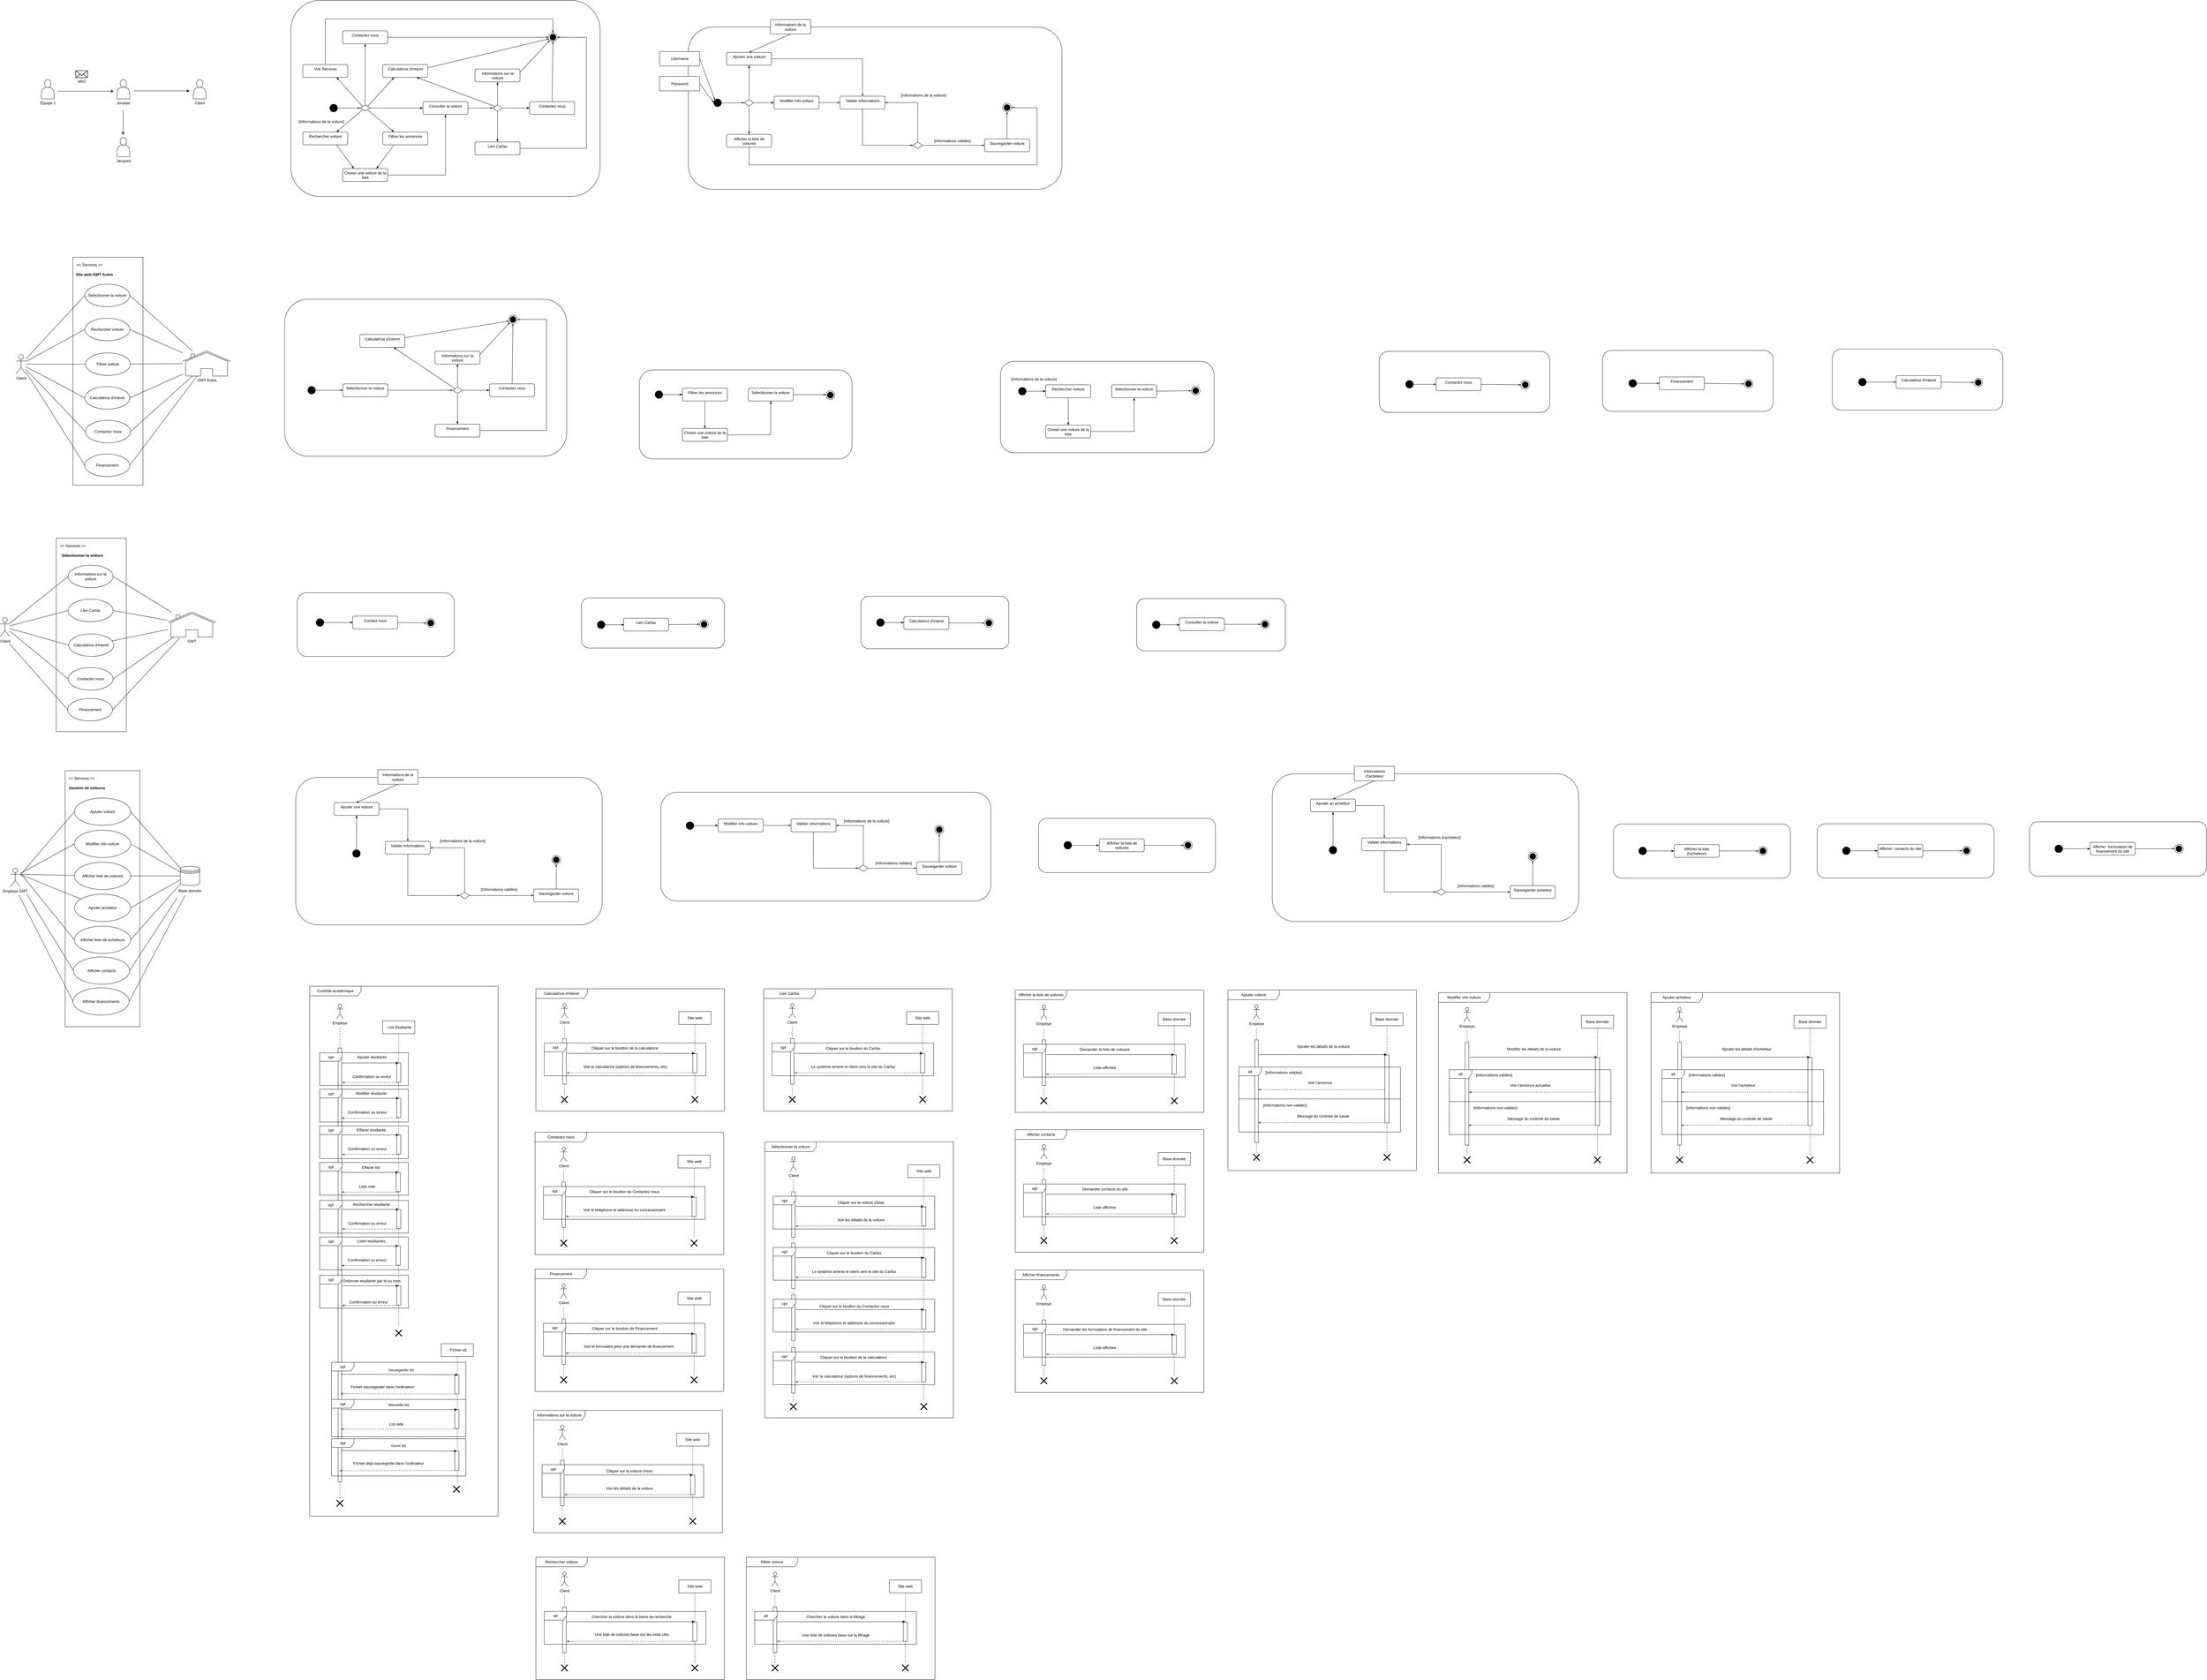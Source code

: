 <mxfile version="22.1.0" type="github">
  <diagram name="Page-1" id="CPNXC50euRKfNB6obnDd">
    <mxGraphModel dx="3202" dy="2916" grid="0" gridSize="10" guides="1" tooltips="1" connect="1" arrows="1" fold="1" page="0" pageScale="1" pageWidth="850" pageHeight="1100" math="0" shadow="0">
      <root>
        <mxCell id="0" />
        <mxCell id="1" parent="0" />
        <mxCell id="QzPQM97rYg2r_5IAiYFt-97" value="" style="rounded=1;whiteSpace=wrap;html=1;fillColor=none;" parent="1" vertex="1">
          <mxGeometry x="-810" y="-2336" width="963" height="611" as="geometry" />
        </mxCell>
        <mxCell id="QzPQM97rYg2r_5IAiYFt-6" value="" style="shape=actor;whiteSpace=wrap;html=1;" parent="1" vertex="1">
          <mxGeometry x="-1113.5" y="-2089" width="40" height="60" as="geometry" />
        </mxCell>
        <mxCell id="QzPQM97rYg2r_5IAiYFt-7" value="Équipe 1" style="text;html=1;align=center;verticalAlign=middle;resizable=0;points=[];autosize=1;strokeColor=none;fillColor=none;" parent="1" vertex="1">
          <mxGeometry x="-1599" y="-2029" width="65" height="26" as="geometry" />
        </mxCell>
        <mxCell id="QzPQM97rYg2r_5IAiYFt-8" value="" style="shape=actor;whiteSpace=wrap;html=1;" parent="1" vertex="1">
          <mxGeometry x="-1586.5" y="-2089" width="40" height="60" as="geometry" />
        </mxCell>
        <mxCell id="QzPQM97rYg2r_5IAiYFt-9" value="Jonatan" style="text;html=1;align=center;verticalAlign=middle;resizable=0;points=[];autosize=1;strokeColor=none;fillColor=none;" parent="1" vertex="1">
          <mxGeometry x="-1361.5" y="-2029" width="61" height="26" as="geometry" />
        </mxCell>
        <mxCell id="QzPQM97rYg2r_5IAiYFt-10" value="" style="shape=actor;whiteSpace=wrap;html=1;" parent="1" vertex="1">
          <mxGeometry x="-1351" y="-2089" width="40" height="60" as="geometry" />
        </mxCell>
        <mxCell id="QzPQM97rYg2r_5IAiYFt-11" value="Client" style="text;html=1;align=center;verticalAlign=middle;resizable=0;points=[];autosize=1;strokeColor=none;fillColor=none;" parent="1" vertex="1">
          <mxGeometry x="-1118" y="-2029" width="49" height="26" as="geometry" />
        </mxCell>
        <mxCell id="QzPQM97rYg2r_5IAiYFt-14" value="" style="endArrow=classic;html=1;rounded=0;" parent="1" edge="1">
          <mxGeometry width="50" height="50" relative="1" as="geometry">
            <mxPoint x="-1299" y="-2054" as="sourcePoint" />
            <mxPoint x="-1125" y="-2054" as="targetPoint" />
          </mxGeometry>
        </mxCell>
        <mxCell id="QzPQM97rYg2r_5IAiYFt-15" value="" style="endArrow=classic;html=1;rounded=0;" parent="1" edge="1">
          <mxGeometry width="50" height="50" relative="1" as="geometry">
            <mxPoint x="-1535.5" y="-2053" as="sourcePoint" />
            <mxPoint x="-1361.5" y="-2053" as="targetPoint" />
          </mxGeometry>
        </mxCell>
        <mxCell id="QzPQM97rYg2r_5IAiYFt-16" value="" style="sketch=0;outlineConnect=0;fontColor=#232F3E;gradientColor=none;fillColor=#232F3D;strokeColor=none;dashed=0;verticalLabelPosition=bottom;verticalAlign=top;align=center;html=1;fontSize=12;fontStyle=0;aspect=fixed;pointerEvents=1;shape=mxgraph.aws4.email_2;" parent="1" vertex="1">
          <mxGeometry x="-1480" y="-2118" width="38.2" height="24" as="geometry" />
        </mxCell>
        <mxCell id="QzPQM97rYg2r_5IAiYFt-17" value="MIO" style="text;html=1;align=center;verticalAlign=middle;resizable=0;points=[];autosize=1;strokeColor=none;fillColor=none;" parent="1" vertex="1">
          <mxGeometry x="-1481.4" y="-2096" width="41" height="26" as="geometry" />
        </mxCell>
        <mxCell id="QzPQM97rYg2r_5IAiYFt-18" value="" style="shape=actor;whiteSpace=wrap;html=1;" parent="1" vertex="1">
          <mxGeometry x="-1351" y="-1909" width="40" height="60" as="geometry" />
        </mxCell>
        <mxCell id="QzPQM97rYg2r_5IAiYFt-19" value="Jacques" style="text;html=1;align=center;verticalAlign=middle;resizable=0;points=[];autosize=1;strokeColor=none;fillColor=none;" parent="1" vertex="1">
          <mxGeometry x="-1362.5" y="-1849" width="63" height="26" as="geometry" />
        </mxCell>
        <mxCell id="QzPQM97rYg2r_5IAiYFt-20" value="" style="endArrow=classic;html=1;rounded=0;exitX=0.484;exitY=1.298;exitDx=0;exitDy=0;exitPerimeter=0;" parent="1" source="QzPQM97rYg2r_5IAiYFt-9" edge="1">
          <mxGeometry width="50" height="50" relative="1" as="geometry">
            <mxPoint x="-1412" y="-1954" as="sourcePoint" />
            <mxPoint x="-1332" y="-1917" as="targetPoint" />
          </mxGeometry>
        </mxCell>
        <mxCell id="QzPQM97rYg2r_5IAiYFt-23" value="" style="html=1;verticalLabelPosition=bottom;align=center;labelBackgroundColor=#ffffff;verticalAlign=top;strokeWidth=1;strokeColor=#000000;shadow=0;dashed=0;shape=mxgraph.ios7.icons.home;" parent="1" vertex="1">
          <mxGeometry x="-1146.5" y="-1244" width="149" height="78" as="geometry" />
        </mxCell>
        <mxCell id="QzPQM97rYg2r_5IAiYFt-24" value="" style="rounded=0;whiteSpace=wrap;html=1;" parent="1" vertex="1">
          <mxGeometry x="-1488" y="-1536" width="218" height="710" as="geometry" />
        </mxCell>
        <mxCell id="QzPQM97rYg2r_5IAiYFt-25" value="GMT Autos" style="text;html=1;align=center;verticalAlign=middle;resizable=0;points=[];autosize=1;strokeColor=none;fillColor=none;" parent="1" vertex="1">
          <mxGeometry x="-1110.5" y="-1166" width="78" height="26" as="geometry" />
        </mxCell>
        <mxCell id="QzPQM97rYg2r_5IAiYFt-36" style="rounded=0;orthogonalLoop=1;jettySize=auto;html=1;entryX=0;entryY=0.5;entryDx=0;entryDy=0;endArrow=none;endFill=0;" parent="1" source="QzPQM97rYg2r_5IAiYFt-27" target="QzPQM97rYg2r_5IAiYFt-33" edge="1">
          <mxGeometry relative="1" as="geometry" />
        </mxCell>
        <mxCell id="QzPQM97rYg2r_5IAiYFt-37" style="rounded=0;orthogonalLoop=1;jettySize=auto;html=1;entryX=0;entryY=0.5;entryDx=0;entryDy=0;endArrow=none;endFill=0;" parent="1" source="QzPQM97rYg2r_5IAiYFt-27" target="QzPQM97rYg2r_5IAiYFt-32" edge="1">
          <mxGeometry relative="1" as="geometry" />
        </mxCell>
        <mxCell id="QzPQM97rYg2r_5IAiYFt-38" style="rounded=0;orthogonalLoop=1;jettySize=auto;html=1;entryX=0;entryY=0.5;entryDx=0;entryDy=0;endArrow=none;endFill=0;" parent="1" source="QzPQM97rYg2r_5IAiYFt-27" target="QzPQM97rYg2r_5IAiYFt-28" edge="1">
          <mxGeometry relative="1" as="geometry" />
        </mxCell>
        <mxCell id="QzPQM97rYg2r_5IAiYFt-39" style="rounded=0;orthogonalLoop=1;jettySize=auto;html=1;entryX=0;entryY=0.5;entryDx=0;entryDy=0;endArrow=none;endFill=0;" parent="1" source="QzPQM97rYg2r_5IAiYFt-27" target="QzPQM97rYg2r_5IAiYFt-29" edge="1">
          <mxGeometry relative="1" as="geometry" />
        </mxCell>
        <mxCell id="QzPQM97rYg2r_5IAiYFt-40" style="rounded=0;orthogonalLoop=1;jettySize=auto;html=1;entryX=0;entryY=0.5;entryDx=0;entryDy=0;endArrow=none;endFill=0;" parent="1" source="QzPQM97rYg2r_5IAiYFt-27" target="QzPQM97rYg2r_5IAiYFt-30" edge="1">
          <mxGeometry relative="1" as="geometry" />
        </mxCell>
        <mxCell id="QzPQM97rYg2r_5IAiYFt-41" style="rounded=0;orthogonalLoop=1;jettySize=auto;html=1;entryX=0;entryY=0.5;entryDx=0;entryDy=0;endArrow=none;endFill=0;" parent="1" source="QzPQM97rYg2r_5IAiYFt-27" target="QzPQM97rYg2r_5IAiYFt-31" edge="1">
          <mxGeometry relative="1" as="geometry" />
        </mxCell>
        <mxCell id="QzPQM97rYg2r_5IAiYFt-27" value="Client" style="shape=umlActor;verticalLabelPosition=bottom;verticalAlign=top;html=1;" parent="1" vertex="1">
          <mxGeometry x="-1664.5" y="-1233" width="30" height="60" as="geometry" />
        </mxCell>
        <mxCell id="QzPQM97rYg2r_5IAiYFt-28" value="Filtrer voiture" style="ellipse;whiteSpace=wrap;html=1;" parent="1" vertex="1">
          <mxGeometry x="-1449" y="-1238" width="140" height="70" as="geometry" />
        </mxCell>
        <mxCell id="QzPQM97rYg2r_5IAiYFt-29" value="Calculatrice d&#39;interet" style="ellipse;whiteSpace=wrap;html=1;" parent="1" vertex="1">
          <mxGeometry x="-1451" y="-1133" width="140" height="70" as="geometry" />
        </mxCell>
        <mxCell id="QzPQM97rYg2r_5IAiYFt-30" value="Contactez nous" style="ellipse;whiteSpace=wrap;html=1;" parent="1" vertex="1">
          <mxGeometry x="-1449" y="-1028" width="140" height="70" as="geometry" />
        </mxCell>
        <mxCell id="QzPQM97rYg2r_5IAiYFt-31" value="Financement" style="ellipse;whiteSpace=wrap;html=1;" parent="1" vertex="1">
          <mxGeometry x="-1451" y="-923" width="140" height="70" as="geometry" />
        </mxCell>
        <mxCell id="QzPQM97rYg2r_5IAiYFt-32" value="Rechercher voiture" style="ellipse;whiteSpace=wrap;html=1;" parent="1" vertex="1">
          <mxGeometry x="-1451" y="-1346" width="140" height="70" as="geometry" />
        </mxCell>
        <mxCell id="QzPQM97rYg2r_5IAiYFt-33" value="Sélectionner la voiture" style="ellipse;whiteSpace=wrap;html=1;" parent="1" vertex="1">
          <mxGeometry x="-1451" y="-1452" width="140" height="70" as="geometry" />
        </mxCell>
        <mxCell id="QzPQM97rYg2r_5IAiYFt-34" value="&amp;lt;&amp;lt; Services &amp;gt;&amp;gt;" style="text;html=1;strokeColor=none;fillColor=none;align=center;verticalAlign=middle;whiteSpace=wrap;rounded=0;" parent="1" vertex="1">
          <mxGeometry x="-1481.5" y="-1527" width="90" height="30" as="geometry" />
        </mxCell>
        <mxCell id="QzPQM97rYg2r_5IAiYFt-35" value="&lt;b&gt;Site web GMT Autos&lt;/b&gt;" style="text;html=1;strokeColor=none;fillColor=none;align=center;verticalAlign=middle;whiteSpace=wrap;rounded=0;" parent="1" vertex="1">
          <mxGeometry x="-1481.5" y="-1497" width="120" height="30" as="geometry" />
        </mxCell>
        <mxCell id="QzPQM97rYg2r_5IAiYFt-48" style="rounded=0;orthogonalLoop=1;jettySize=auto;html=1;entryX=1;entryY=0.5;entryDx=0;entryDy=0;endArrow=none;endFill=0;" parent="1" source="QzPQM97rYg2r_5IAiYFt-23" target="QzPQM97rYg2r_5IAiYFt-29" edge="1">
          <mxGeometry relative="1" as="geometry" />
        </mxCell>
        <mxCell id="QzPQM97rYg2r_5IAiYFt-49" style="rounded=0;orthogonalLoop=1;jettySize=auto;html=1;entryX=1;entryY=0.5;entryDx=0;entryDy=0;endArrow=none;endFill=0;" parent="1" source="QzPQM97rYg2r_5IAiYFt-23" target="QzPQM97rYg2r_5IAiYFt-30" edge="1">
          <mxGeometry relative="1" as="geometry" />
        </mxCell>
        <mxCell id="QzPQM97rYg2r_5IAiYFt-50" style="rounded=0;orthogonalLoop=1;jettySize=auto;html=1;entryX=1;entryY=0.5;entryDx=0;entryDy=0;endArrow=none;endFill=0;" parent="1" source="QzPQM97rYg2r_5IAiYFt-23" target="QzPQM97rYg2r_5IAiYFt-31" edge="1">
          <mxGeometry relative="1" as="geometry" />
        </mxCell>
        <mxCell id="QzPQM97rYg2r_5IAiYFt-51" style="rounded=0;orthogonalLoop=1;jettySize=auto;html=1;endArrow=none;endFill=0;" parent="1" source="QzPQM97rYg2r_5IAiYFt-23" target="QzPQM97rYg2r_5IAiYFt-28" edge="1">
          <mxGeometry relative="1" as="geometry" />
        </mxCell>
        <mxCell id="QzPQM97rYg2r_5IAiYFt-43" style="rounded=0;orthogonalLoop=1;jettySize=auto;html=1;entryX=1;entryY=0.5;entryDx=0;entryDy=0;endArrow=none;endFill=0;" parent="1" source="QzPQM97rYg2r_5IAiYFt-23" target="QzPQM97rYg2r_5IAiYFt-32" edge="1">
          <mxGeometry relative="1" as="geometry" />
        </mxCell>
        <mxCell id="QzPQM97rYg2r_5IAiYFt-42" style="rounded=0;orthogonalLoop=1;jettySize=auto;html=1;entryX=1;entryY=0.5;entryDx=0;entryDy=0;endArrow=none;endFill=0;" parent="1" source="QzPQM97rYg2r_5IAiYFt-23" target="QzPQM97rYg2r_5IAiYFt-33" edge="1">
          <mxGeometry relative="1" as="geometry" />
        </mxCell>
        <mxCell id="QzPQM97rYg2r_5IAiYFt-52" value="" style="html=1;verticalLabelPosition=bottom;align=center;labelBackgroundColor=#ffffff;verticalAlign=top;strokeWidth=1;strokeColor=#000000;shadow=0;dashed=0;shape=mxgraph.ios7.icons.home;" parent="1" vertex="1">
          <mxGeometry x="-1192.5" y="-431" width="149" height="78" as="geometry" />
        </mxCell>
        <mxCell id="QzPQM97rYg2r_5IAiYFt-53" value="" style="rounded=0;whiteSpace=wrap;html=1;" parent="1" vertex="1">
          <mxGeometry x="-1540" y="-661" width="218" height="602" as="geometry" />
        </mxCell>
        <mxCell id="QzPQM97rYg2r_5IAiYFt-54" value="GMT" style="text;html=1;align=center;verticalAlign=middle;resizable=0;points=[];autosize=1;strokeColor=none;fillColor=none;" parent="1" vertex="1">
          <mxGeometry x="-1140.5" y="-353" width="45" height="26" as="geometry" />
        </mxCell>
        <mxCell id="QzPQM97rYg2r_5IAiYFt-55" style="rounded=0;orthogonalLoop=1;jettySize=auto;html=1;entryX=0;entryY=0.5;entryDx=0;entryDy=0;endArrow=none;endFill=0;" parent="1" source="QzPQM97rYg2r_5IAiYFt-61" target="QzPQM97rYg2r_5IAiYFt-67" edge="1">
          <mxGeometry relative="1" as="geometry" />
        </mxCell>
        <mxCell id="QzPQM97rYg2r_5IAiYFt-56" style="rounded=0;orthogonalLoop=1;jettySize=auto;html=1;entryX=0;entryY=0.5;entryDx=0;entryDy=0;endArrow=none;endFill=0;" parent="1" source="QzPQM97rYg2r_5IAiYFt-61" target="QzPQM97rYg2r_5IAiYFt-66" edge="1">
          <mxGeometry relative="1" as="geometry" />
        </mxCell>
        <mxCell id="QzPQM97rYg2r_5IAiYFt-57" style="rounded=0;orthogonalLoop=1;jettySize=auto;html=1;entryX=0;entryY=0.5;entryDx=0;entryDy=0;endArrow=none;endFill=0;" parent="1" source="QzPQM97rYg2r_5IAiYFt-61" target="QzPQM97rYg2r_5IAiYFt-62" edge="1">
          <mxGeometry relative="1" as="geometry" />
        </mxCell>
        <mxCell id="QzPQM97rYg2r_5IAiYFt-58" style="rounded=0;orthogonalLoop=1;jettySize=auto;html=1;entryX=0;entryY=0.5;entryDx=0;entryDy=0;endArrow=none;endFill=0;" parent="1" source="QzPQM97rYg2r_5IAiYFt-61" target="QzPQM97rYg2r_5IAiYFt-63" edge="1">
          <mxGeometry relative="1" as="geometry" />
        </mxCell>
        <mxCell id="QzPQM97rYg2r_5IAiYFt-61" value="Client" style="shape=umlActor;verticalLabelPosition=bottom;verticalAlign=top;html=1;" parent="1" vertex="1">
          <mxGeometry x="-1714.5" y="-414" width="30" height="60" as="geometry" />
        </mxCell>
        <mxCell id="QzPQM97rYg2r_5IAiYFt-62" value="Calculatrice d&#39;interet" style="ellipse;whiteSpace=wrap;html=1;" parent="1" vertex="1">
          <mxGeometry x="-1501" y="-363" width="140" height="70" as="geometry" />
        </mxCell>
        <mxCell id="QzPQM97rYg2r_5IAiYFt-63" value="Contactez nous" style="ellipse;whiteSpace=wrap;html=1;" parent="1" vertex="1">
          <mxGeometry x="-1503" y="-258" width="140" height="70" as="geometry" />
        </mxCell>
        <mxCell id="QzPQM97rYg2r_5IAiYFt-66" value="Lien Carfax" style="ellipse;whiteSpace=wrap;html=1;" parent="1" vertex="1">
          <mxGeometry x="-1503" y="-471" width="140" height="70" as="geometry" />
        </mxCell>
        <mxCell id="QzPQM97rYg2r_5IAiYFt-67" value="Informations sur la voiture" style="ellipse;whiteSpace=wrap;html=1;" parent="1" vertex="1">
          <mxGeometry x="-1503" y="-577" width="140" height="70" as="geometry" />
        </mxCell>
        <mxCell id="QzPQM97rYg2r_5IAiYFt-68" value="&amp;lt;&amp;lt; Services &amp;gt;&amp;gt;" style="text;html=1;strokeColor=none;fillColor=none;align=center;verticalAlign=middle;whiteSpace=wrap;rounded=0;" parent="1" vertex="1">
          <mxGeometry x="-1533.5" y="-652" width="90" height="30" as="geometry" />
        </mxCell>
        <mxCell id="QzPQM97rYg2r_5IAiYFt-69" value="&lt;b&gt;Sélectionner la voiture&lt;/b&gt;" style="text;html=1;strokeColor=none;fillColor=none;align=center;verticalAlign=middle;whiteSpace=wrap;rounded=0;" parent="1" vertex="1">
          <mxGeometry x="-1533.5" y="-622" width="148.5" height="30" as="geometry" />
        </mxCell>
        <mxCell id="QzPQM97rYg2r_5IAiYFt-70" style="rounded=0;orthogonalLoop=1;jettySize=auto;html=1;entryX=1;entryY=0.5;entryDx=0;entryDy=0;endArrow=none;endFill=0;" parent="1" source="QzPQM97rYg2r_5IAiYFt-52" target="QzPQM97rYg2r_5IAiYFt-63" edge="1">
          <mxGeometry relative="1" as="geometry" />
        </mxCell>
        <mxCell id="QzPQM97rYg2r_5IAiYFt-73" style="rounded=0;orthogonalLoop=1;jettySize=auto;html=1;endArrow=none;endFill=0;" parent="1" source="QzPQM97rYg2r_5IAiYFt-52" target="QzPQM97rYg2r_5IAiYFt-62" edge="1">
          <mxGeometry relative="1" as="geometry" />
        </mxCell>
        <mxCell id="QzPQM97rYg2r_5IAiYFt-74" style="rounded=0;orthogonalLoop=1;jettySize=auto;html=1;entryX=1;entryY=0.5;entryDx=0;entryDy=0;endArrow=none;endFill=0;" parent="1" source="QzPQM97rYg2r_5IAiYFt-52" target="QzPQM97rYg2r_5IAiYFt-66" edge="1">
          <mxGeometry relative="1" as="geometry" />
        </mxCell>
        <mxCell id="QzPQM97rYg2r_5IAiYFt-75" style="rounded=0;orthogonalLoop=1;jettySize=auto;html=1;entryX=1;entryY=0.5;entryDx=0;entryDy=0;endArrow=none;endFill=0;" parent="1" source="QzPQM97rYg2r_5IAiYFt-52" target="QzPQM97rYg2r_5IAiYFt-67" edge="1">
          <mxGeometry relative="1" as="geometry" />
        </mxCell>
        <mxCell id="QzPQM97rYg2r_5IAiYFt-126" style="edgeStyle=orthogonalEdgeStyle;rounded=0;orthogonalLoop=1;jettySize=auto;html=1;entryX=0;entryY=0.5;entryDx=0;entryDy=0;endArrow=openThin;endFill=0;" parent="1" source="QzPQM97rYg2r_5IAiYFt-98" target="QzPQM97rYg2r_5IAiYFt-125" edge="1">
          <mxGeometry relative="1" as="geometry" />
        </mxCell>
        <mxCell id="QzPQM97rYg2r_5IAiYFt-98" value="" style="ellipse;fillStyle=solid;fillColor=#000000;" parent="1" vertex="1">
          <mxGeometry x="-688.5" y="-2012.5" width="24" height="24" as="geometry" />
        </mxCell>
        <mxCell id="QzPQM97rYg2r_5IAiYFt-103" value="" style="rhombus;whiteSpace=wrap;html=1;" parent="1" vertex="1">
          <mxGeometry x="-181.5" y="-2010.5" width="30" height="20" as="geometry" />
        </mxCell>
        <mxCell id="QzPQM97rYg2r_5IAiYFt-106" value="Contactez nous" style="html=1;align=center;verticalAlign=top;rounded=1;absoluteArcSize=1;arcSize=10;dashed=0;whiteSpace=wrap;" parent="1" vertex="1">
          <mxGeometry x="-66.5" y="-2020.5" width="140" height="40" as="geometry" />
        </mxCell>
        <mxCell id="QzPQM97rYg2r_5IAiYFt-137" style="edgeStyle=orthogonalEdgeStyle;rounded=0;orthogonalLoop=1;jettySize=auto;html=1;endArrow=classicThin;endFill=1;" parent="1" source="QzPQM97rYg2r_5IAiYFt-109" target="QzPQM97rYg2r_5IAiYFt-117" edge="1">
          <mxGeometry relative="1" as="geometry" />
        </mxCell>
        <mxCell id="QzPQM97rYg2r_5IAiYFt-109" value="Choisir une voiture de la liste" style="html=1;align=center;verticalAlign=top;rounded=1;absoluteArcSize=1;arcSize=10;dashed=0;whiteSpace=wrap;" parent="1" vertex="1">
          <mxGeometry x="-648.5" y="-1812" width="140" height="40" as="geometry" />
        </mxCell>
        <mxCell id="QzPQM97rYg2r_5IAiYFt-110" value="" style="ellipse;html=1;shape=endState;fillColor=strokeColor;" parent="1" vertex="1">
          <mxGeometry x="-7.5" y="-2234.5" width="27" height="27" as="geometry" />
        </mxCell>
        <mxCell id="QzPQM97rYg2r_5IAiYFt-111" value="" style="endArrow=openThin;html=1;rounded=0;endFill=0;exitX=0.5;exitY=0;exitDx=0;exitDy=0;entryX=0.5;entryY=1;entryDx=0;entryDy=0;" parent="1" source="QzPQM97rYg2r_5IAiYFt-106" target="QzPQM97rYg2r_5IAiYFt-110" edge="1">
          <mxGeometry width="50" height="50" relative="1" as="geometry">
            <mxPoint x="-326.5" y="-1644.5" as="sourcePoint" />
            <mxPoint x="-159.5" y="-1644.5" as="targetPoint" />
          </mxGeometry>
        </mxCell>
        <mxCell id="QzPQM97rYg2r_5IAiYFt-117" value="Consulter la voiture" style="html=1;align=center;verticalAlign=top;rounded=1;absoluteArcSize=1;arcSize=10;dashed=0;whiteSpace=wrap;" parent="1" vertex="1">
          <mxGeometry x="-398.5" y="-2020.5" width="140" height="40" as="geometry" />
        </mxCell>
        <mxCell id="QzPQM97rYg2r_5IAiYFt-119" value="Contactez nous" style="html=1;align=center;verticalAlign=top;rounded=1;absoluteArcSize=1;arcSize=10;dashed=0;whiteSpace=wrap;" parent="1" vertex="1">
          <mxGeometry x="-648.5" y="-2241" width="140" height="40" as="geometry" />
        </mxCell>
        <mxCell id="QzPQM97rYg2r_5IAiYFt-120" value="Rechercher voiture" style="html=1;align=center;verticalAlign=top;rounded=1;absoluteArcSize=1;arcSize=10;dashed=0;whiteSpace=wrap;" parent="1" vertex="1">
          <mxGeometry x="-772.5" y="-1926" width="140" height="40" as="geometry" />
        </mxCell>
        <mxCell id="QzPQM97rYg2r_5IAiYFt-121" value="Filtrer les annonces" style="html=1;align=center;verticalAlign=top;rounded=1;absoluteArcSize=1;arcSize=10;dashed=0;whiteSpace=wrap;" parent="1" vertex="1">
          <mxGeometry x="-523.5" y="-1926" width="140" height="40" as="geometry" />
        </mxCell>
        <mxCell id="QzPQM97rYg2r_5IAiYFt-122" value="Calculatrice d&#39;interet" style="html=1;align=center;verticalAlign=top;rounded=1;absoluteArcSize=1;arcSize=10;dashed=0;whiteSpace=wrap;" parent="1" vertex="1">
          <mxGeometry x="-523.5" y="-2136" width="140" height="40" as="geometry" />
        </mxCell>
        <mxCell id="QzPQM97rYg2r_5IAiYFt-123" value="Voir Services" style="html=1;align=center;verticalAlign=top;rounded=1;absoluteArcSize=1;arcSize=10;dashed=0;whiteSpace=wrap;" parent="1" vertex="1">
          <mxGeometry x="-772.5" y="-2136" width="140" height="40" as="geometry" />
        </mxCell>
        <mxCell id="QzPQM97rYg2r_5IAiYFt-127" style="edgeStyle=orthogonalEdgeStyle;rounded=0;orthogonalLoop=1;jettySize=auto;html=1;entryX=0;entryY=0.5;entryDx=0;entryDy=0;endArrow=classicThin;endFill=1;" parent="1" source="QzPQM97rYg2r_5IAiYFt-125" target="QzPQM97rYg2r_5IAiYFt-117" edge="1">
          <mxGeometry relative="1" as="geometry" />
        </mxCell>
        <mxCell id="QzPQM97rYg2r_5IAiYFt-125" value="" style="rhombus;whiteSpace=wrap;html=1;" parent="1" vertex="1">
          <mxGeometry x="-593.5" y="-2010.5" width="30" height="20" as="geometry" />
        </mxCell>
        <mxCell id="QzPQM97rYg2r_5IAiYFt-129" style="edgeStyle=orthogonalEdgeStyle;rounded=0;orthogonalLoop=1;jettySize=auto;html=1;entryX=0.5;entryY=1;entryDx=0;entryDy=0;endArrow=classicThin;endFill=1;exitX=0.5;exitY=0;exitDx=0;exitDy=0;" parent="1" source="QzPQM97rYg2r_5IAiYFt-125" target="QzPQM97rYg2r_5IAiYFt-119" edge="1">
          <mxGeometry relative="1" as="geometry">
            <mxPoint x="-553.5" y="-1990" as="sourcePoint" />
            <mxPoint x="-468.5" y="-1990" as="targetPoint" />
          </mxGeometry>
        </mxCell>
        <mxCell id="QzPQM97rYg2r_5IAiYFt-130" style="rounded=0;orthogonalLoop=1;jettySize=auto;html=1;entryX=0.25;entryY=1;entryDx=0;entryDy=0;endArrow=classicThin;endFill=1;exitX=1;exitY=0;exitDx=0;exitDy=0;" parent="1" source="QzPQM97rYg2r_5IAiYFt-125" target="QzPQM97rYg2r_5IAiYFt-122" edge="1">
          <mxGeometry relative="1" as="geometry">
            <mxPoint x="-553.5" y="-1990" as="sourcePoint" />
            <mxPoint x="-468.5" y="-1990" as="targetPoint" />
          </mxGeometry>
        </mxCell>
        <mxCell id="QzPQM97rYg2r_5IAiYFt-131" style="rounded=0;orthogonalLoop=1;jettySize=auto;html=1;entryX=0.75;entryY=1;entryDx=0;entryDy=0;endArrow=classicThin;endFill=1;exitX=0;exitY=0;exitDx=0;exitDy=0;" parent="1" source="QzPQM97rYg2r_5IAiYFt-125" target="QzPQM97rYg2r_5IAiYFt-123" edge="1">
          <mxGeometry relative="1" as="geometry">
            <mxPoint x="-560.5" y="-1995" as="sourcePoint" />
            <mxPoint x="-478.5" y="-2086" as="targetPoint" />
          </mxGeometry>
        </mxCell>
        <mxCell id="QzPQM97rYg2r_5IAiYFt-133" style="rounded=0;orthogonalLoop=1;jettySize=auto;html=1;entryX=0.75;entryY=0;entryDx=0;entryDy=0;endArrow=classicThin;endFill=1;exitX=0;exitY=1;exitDx=0;exitDy=0;" parent="1" source="QzPQM97rYg2r_5IAiYFt-125" target="QzPQM97rYg2r_5IAiYFt-120" edge="1">
          <mxGeometry relative="1" as="geometry">
            <mxPoint x="-575.5" y="-1995" as="sourcePoint" />
            <mxPoint x="-657.5" y="-2086" as="targetPoint" />
          </mxGeometry>
        </mxCell>
        <mxCell id="QzPQM97rYg2r_5IAiYFt-134" style="rounded=0;orthogonalLoop=1;jettySize=auto;html=1;entryX=0.25;entryY=0;entryDx=0;entryDy=0;endArrow=classicThin;endFill=1;exitX=1;exitY=1;exitDx=0;exitDy=0;" parent="1" source="QzPQM97rYg2r_5IAiYFt-125" target="QzPQM97rYg2r_5IAiYFt-121" edge="1">
          <mxGeometry relative="1" as="geometry">
            <mxPoint x="-575.5" y="-1985" as="sourcePoint" />
            <mxPoint x="-657.5" y="-1916" as="targetPoint" />
          </mxGeometry>
        </mxCell>
        <mxCell id="QzPQM97rYg2r_5IAiYFt-135" style="rounded=0;orthogonalLoop=1;jettySize=auto;html=1;entryX=0.25;entryY=0;entryDx=0;entryDy=0;endArrow=classicThin;endFill=1;exitX=0.75;exitY=1;exitDx=0;exitDy=0;" parent="1" source="QzPQM97rYg2r_5IAiYFt-120" target="QzPQM97rYg2r_5IAiYFt-109" edge="1">
          <mxGeometry relative="1" as="geometry">
            <mxPoint x="-575.5" y="-1985" as="sourcePoint" />
            <mxPoint x="-657.5" y="-1916" as="targetPoint" />
          </mxGeometry>
        </mxCell>
        <mxCell id="QzPQM97rYg2r_5IAiYFt-136" style="rounded=0;orthogonalLoop=1;jettySize=auto;html=1;entryX=0.75;entryY=0;entryDx=0;entryDy=0;endArrow=classicThin;endFill=1;exitX=0.25;exitY=1;exitDx=0;exitDy=0;" parent="1" source="QzPQM97rYg2r_5IAiYFt-121" target="QzPQM97rYg2r_5IAiYFt-109" edge="1">
          <mxGeometry relative="1" as="geometry">
            <mxPoint x="-657.5" y="-1876" as="sourcePoint" />
            <mxPoint x="-603.5" y="-1802" as="targetPoint" />
          </mxGeometry>
        </mxCell>
        <mxCell id="QzPQM97rYg2r_5IAiYFt-140" style="edgeStyle=orthogonalEdgeStyle;rounded=0;orthogonalLoop=1;jettySize=auto;html=1;entryX=0;entryY=0.5;entryDx=0;entryDy=0;endArrow=openThin;endFill=0;exitX=1;exitY=0.5;exitDx=0;exitDy=0;" parent="1" source="QzPQM97rYg2r_5IAiYFt-117" target="QzPQM97rYg2r_5IAiYFt-103" edge="1">
          <mxGeometry relative="1" as="geometry">
            <mxPoint x="-654.5" y="-1990" as="sourcePoint" />
            <mxPoint x="-583.5" y="-1990" as="targetPoint" />
          </mxGeometry>
        </mxCell>
        <mxCell id="QzPQM97rYg2r_5IAiYFt-142" value="Informations sur la voiture" style="html=1;align=center;verticalAlign=top;rounded=1;absoluteArcSize=1;arcSize=10;dashed=0;whiteSpace=wrap;" parent="1" vertex="1">
          <mxGeometry x="-236.5" y="-2122" width="140" height="40" as="geometry" />
        </mxCell>
        <mxCell id="QzPQM97rYg2r_5IAiYFt-143" style="rounded=0;orthogonalLoop=1;jettySize=auto;html=1;entryX=0.5;entryY=1;entryDx=0;entryDy=0;endArrow=classicThin;endFill=1;exitX=0.5;exitY=0;exitDx=0;exitDy=0;" parent="1" source="QzPQM97rYg2r_5IAiYFt-103" target="QzPQM97rYg2r_5IAiYFt-142" edge="1">
          <mxGeometry relative="1" as="geometry">
            <mxPoint x="-560.5" y="-1995" as="sourcePoint" />
            <mxPoint x="-478.5" y="-2086" as="targetPoint" />
          </mxGeometry>
        </mxCell>
        <mxCell id="QzPQM97rYg2r_5IAiYFt-144" value="Lien Carfax" style="html=1;align=center;verticalAlign=top;rounded=1;absoluteArcSize=1;arcSize=10;dashed=0;whiteSpace=wrap;" parent="1" vertex="1">
          <mxGeometry x="-236.5" y="-1895" width="140" height="40" as="geometry" />
        </mxCell>
        <mxCell id="QzPQM97rYg2r_5IAiYFt-145" style="rounded=0;orthogonalLoop=1;jettySize=auto;html=1;endArrow=classicThin;endFill=1;exitX=0.5;exitY=1;exitDx=0;exitDy=0;" parent="1" source="QzPQM97rYg2r_5IAiYFt-103" target="QzPQM97rYg2r_5IAiYFt-144" edge="1">
          <mxGeometry relative="1" as="geometry">
            <mxPoint x="-156.5" y="-2000" as="sourcePoint" />
            <mxPoint x="-156.5" y="-2072" as="targetPoint" />
          </mxGeometry>
        </mxCell>
        <mxCell id="QzPQM97rYg2r_5IAiYFt-146" style="rounded=0;orthogonalLoop=1;jettySize=auto;html=1;entryX=0.75;entryY=1;entryDx=0;entryDy=0;endArrow=classicThin;endFill=1;exitX=0;exitY=0;exitDx=0;exitDy=0;" parent="1" source="QzPQM97rYg2r_5IAiYFt-103" target="QzPQM97rYg2r_5IAiYFt-122" edge="1">
          <mxGeometry relative="1" as="geometry">
            <mxPoint x="-156.5" y="-2000" as="sourcePoint" />
            <mxPoint x="-156.5" y="-2072" as="targetPoint" />
          </mxGeometry>
        </mxCell>
        <mxCell id="QzPQM97rYg2r_5IAiYFt-147" style="rounded=0;orthogonalLoop=1;jettySize=auto;html=1;endArrow=classicThin;endFill=1;exitX=1;exitY=0.5;exitDx=0;exitDy=0;entryX=0;entryY=0.5;entryDx=0;entryDy=0;" parent="1" source="QzPQM97rYg2r_5IAiYFt-103" target="QzPQM97rYg2r_5IAiYFt-106" edge="1">
          <mxGeometry relative="1" as="geometry">
            <mxPoint x="-156.5" y="-1980" as="sourcePoint" />
            <mxPoint x="-156.5" y="-1885" as="targetPoint" />
          </mxGeometry>
        </mxCell>
        <mxCell id="QzPQM97rYg2r_5IAiYFt-148" value="" style="endArrow=openThin;html=1;rounded=0;endFill=0;exitX=1;exitY=0.5;exitDx=0;exitDy=0;entryX=1;entryY=0.5;entryDx=0;entryDy=0;edgeStyle=orthogonalEdgeStyle;" parent="1" source="QzPQM97rYg2r_5IAiYFt-144" target="QzPQM97rYg2r_5IAiYFt-110" edge="1">
          <mxGeometry width="50" height="50" relative="1" as="geometry">
            <mxPoint x="13.5" y="-2010" as="sourcePoint" />
            <mxPoint x="16.5" y="-2197" as="targetPoint" />
            <Array as="points">
              <mxPoint x="110.5" y="-1875" />
              <mxPoint x="110.5" y="-2221" />
            </Array>
          </mxGeometry>
        </mxCell>
        <mxCell id="QzPQM97rYg2r_5IAiYFt-149" value="" style="endArrow=openThin;html=1;rounded=0;endFill=0;exitX=1;exitY=0.25;exitDx=0;exitDy=0;entryX=0;entryY=1;entryDx=0;entryDy=0;" parent="1" source="QzPQM97rYg2r_5IAiYFt-142" target="QzPQM97rYg2r_5IAiYFt-110" edge="1">
          <mxGeometry width="50" height="50" relative="1" as="geometry">
            <mxPoint x="13.5" y="-2010" as="sourcePoint" />
            <mxPoint x="16.5" y="-2197" as="targetPoint" />
          </mxGeometry>
        </mxCell>
        <mxCell id="QzPQM97rYg2r_5IAiYFt-150" value="" style="endArrow=openThin;html=1;rounded=0;endFill=0;exitX=1;exitY=0.25;exitDx=0;exitDy=0;entryX=0.038;entryY=0.686;entryDx=0;entryDy=0;entryPerimeter=0;" parent="1" source="QzPQM97rYg2r_5IAiYFt-122" target="QzPQM97rYg2r_5IAiYFt-110" edge="1">
          <mxGeometry width="50" height="50" relative="1" as="geometry">
            <mxPoint x="-86.5" y="-2102" as="sourcePoint" />
            <mxPoint x="6.5" y="-2201" as="targetPoint" />
          </mxGeometry>
        </mxCell>
        <mxCell id="QzPQM97rYg2r_5IAiYFt-152" value="" style="endArrow=openThin;html=1;rounded=0;endFill=0;exitX=1;exitY=0.5;exitDx=0;exitDy=0;entryX=0;entryY=0.5;entryDx=0;entryDy=0;" parent="1" source="QzPQM97rYg2r_5IAiYFt-119" target="QzPQM97rYg2r_5IAiYFt-110" edge="1">
          <mxGeometry width="50" height="50" relative="1" as="geometry">
            <mxPoint x="-373.5" y="-2116" as="sourcePoint" />
            <mxPoint x="3.5" y="-2206" as="targetPoint" />
          </mxGeometry>
        </mxCell>
        <mxCell id="QzPQM97rYg2r_5IAiYFt-153" value="" style="endArrow=openThin;html=1;rounded=0;endFill=0;exitX=0.5;exitY=0;exitDx=0;exitDy=0;entryX=0.5;entryY=0;entryDx=0;entryDy=0;edgeStyle=orthogonalEdgeStyle;" parent="1" source="QzPQM97rYg2r_5IAiYFt-123" target="QzPQM97rYg2r_5IAiYFt-110" edge="1">
          <mxGeometry width="50" height="50" relative="1" as="geometry">
            <mxPoint x="-498.5" y="-2211" as="sourcePoint" />
            <mxPoint x="2.5" y="-2211" as="targetPoint" />
            <Array as="points">
              <mxPoint x="-702.5" y="-2278" />
              <mxPoint x="5.5" y="-2278" />
            </Array>
          </mxGeometry>
        </mxCell>
        <mxCell id="QzPQM97rYg2r_5IAiYFt-155" value="" style="rounded=0;whiteSpace=wrap;html=1;" parent="1" vertex="1">
          <mxGeometry x="-1512.25" y="63" width="232.5" height="797" as="geometry" />
        </mxCell>
        <mxCell id="QzPQM97rYg2r_5IAiYFt-156" value="Base donnée" style="text;html=1;align=center;verticalAlign=middle;resizable=0;points=[];autosize=1;strokeColor=none;fillColor=none;" parent="1" vertex="1">
          <mxGeometry x="-1168.25" y="424" width="89" height="26" as="geometry" />
        </mxCell>
        <mxCell id="QzPQM97rYg2r_5IAiYFt-157" style="rounded=0;orthogonalLoop=1;jettySize=auto;html=1;entryX=0;entryY=0.5;entryDx=0;entryDy=0;endArrow=none;endFill=0;" parent="1" target="QzPQM97rYg2r_5IAiYFt-165" edge="1">
          <mxGeometry relative="1" as="geometry">
            <mxPoint x="-1647.75" y="383" as="sourcePoint" />
          </mxGeometry>
        </mxCell>
        <mxCell id="QzPQM97rYg2r_5IAiYFt-158" style="rounded=0;orthogonalLoop=1;jettySize=auto;html=1;entryX=0;entryY=0.5;entryDx=0;entryDy=0;endArrow=none;endFill=0;" parent="1" target="QzPQM97rYg2r_5IAiYFt-164" edge="1">
          <mxGeometry relative="1" as="geometry">
            <mxPoint x="-1651.75" y="383" as="sourcePoint" />
          </mxGeometry>
        </mxCell>
        <mxCell id="QzPQM97rYg2r_5IAiYFt-159" style="rounded=0;orthogonalLoop=1;jettySize=auto;html=1;entryX=0;entryY=0.5;entryDx=0;entryDy=0;endArrow=none;endFill=0;" parent="1" target="8WSiahmC3nwINbHCqKpn-480" edge="1">
          <mxGeometry relative="1" as="geometry">
            <mxPoint x="-1649.75" y="384" as="sourcePoint" />
          </mxGeometry>
        </mxCell>
        <mxCell id="QzPQM97rYg2r_5IAiYFt-161" value="Employe GMT" style="shape=umlActor;verticalLabelPosition=bottom;verticalAlign=top;html=1;" parent="1" vertex="1">
          <mxGeometry x="-1682.75" y="366.5" width="30" height="57.5" as="geometry" />
        </mxCell>
        <mxCell id="8WSiahmC3nwINbHCqKpn-487" style="rounded=0;orthogonalLoop=1;jettySize=auto;html=1;entryX=0;entryY=0.7;entryDx=0;entryDy=0;endArrow=none;endFill=0;exitX=1;exitY=0.5;exitDx=0;exitDy=0;" parent="1" source="QzPQM97rYg2r_5IAiYFt-162" target="QzPQM97rYg2r_5IAiYFt-173" edge="1">
          <mxGeometry relative="1" as="geometry" />
        </mxCell>
        <mxCell id="QzPQM97rYg2r_5IAiYFt-162" value="Ajouter acheteur" style="ellipse;whiteSpace=wrap;html=1;" parent="1" vertex="1">
          <mxGeometry x="-1483.5" y="447.5" width="175" height="85" as="geometry" />
        </mxCell>
        <mxCell id="QzPQM97rYg2r_5IAiYFt-164" value="Modifier info voiture" style="ellipse;whiteSpace=wrap;html=1;" parent="1" vertex="1">
          <mxGeometry x="-1483.5" y="248.25" width="175" height="85" as="geometry" />
        </mxCell>
        <mxCell id="QzPQM97rYg2r_5IAiYFt-165" value="Ajouter voiture" style="ellipse;whiteSpace=wrap;html=1;" parent="1" vertex="1">
          <mxGeometry x="-1483.5" y="148" width="175" height="85" as="geometry" />
        </mxCell>
        <mxCell id="QzPQM97rYg2r_5IAiYFt-166" value="&amp;lt;&amp;lt; Services &amp;gt;&amp;gt;" style="text;html=1;strokeColor=none;fillColor=none;align=center;verticalAlign=middle;whiteSpace=wrap;rounded=0;" parent="1" vertex="1">
          <mxGeometry x="-1505.75" y="72" width="90" height="30" as="geometry" />
        </mxCell>
        <mxCell id="QzPQM97rYg2r_5IAiYFt-167" value="&lt;b&gt;Gestion de voitures&lt;/b&gt;" style="text;html=1;strokeColor=none;fillColor=none;align=center;verticalAlign=middle;whiteSpace=wrap;rounded=0;" parent="1" vertex="1">
          <mxGeometry x="-1505.75" y="102" width="124" height="30" as="geometry" />
        </mxCell>
        <mxCell id="QzPQM97rYg2r_5IAiYFt-169" style="rounded=0;orthogonalLoop=1;jettySize=auto;html=1;endArrow=none;endFill=0;exitX=0.017;exitY=0.905;exitDx=0;exitDy=0;exitPerimeter=0;entryX=1;entryY=0.5;entryDx=0;entryDy=0;" parent="1" source="QzPQM97rYg2r_5IAiYFt-173" target="8WSiahmC3nwINbHCqKpn-480" edge="1">
          <mxGeometry relative="1" as="geometry">
            <mxPoint x="-1164.75" y="347.281" as="sourcePoint" />
          </mxGeometry>
        </mxCell>
        <mxCell id="QzPQM97rYg2r_5IAiYFt-170" style="rounded=0;orthogonalLoop=1;jettySize=auto;html=1;entryX=1;entryY=0.5;entryDx=0;entryDy=0;endArrow=none;endFill=0;exitX=0;exitY=0.3;exitDx=0;exitDy=0;" parent="1" source="QzPQM97rYg2r_5IAiYFt-173" target="QzPQM97rYg2r_5IAiYFt-164" edge="1">
          <mxGeometry relative="1" as="geometry">
            <mxPoint x="-1164.75" y="318.62" as="sourcePoint" />
          </mxGeometry>
        </mxCell>
        <mxCell id="QzPQM97rYg2r_5IAiYFt-171" style="rounded=0;orthogonalLoop=1;jettySize=auto;html=1;entryX=1;entryY=0.5;entryDx=0;entryDy=0;endArrow=none;endFill=0;exitX=0.038;exitY=0.146;exitDx=0;exitDy=0;exitPerimeter=0;" parent="1" source="QzPQM97rYg2r_5IAiYFt-173" target="QzPQM97rYg2r_5IAiYFt-165" edge="1">
          <mxGeometry relative="1" as="geometry">
            <mxPoint x="-1153.95" y="293" as="sourcePoint" />
          </mxGeometry>
        </mxCell>
        <mxCell id="QzPQM97rYg2r_5IAiYFt-173" value="" style="shape=datastore;whiteSpace=wrap;html=1;" parent="1" vertex="1">
          <mxGeometry x="-1153.75" y="360.5" width="60" height="60" as="geometry" />
        </mxCell>
        <mxCell id="QzPQM97rYg2r_5IAiYFt-245" value="" style="rounded=1;whiteSpace=wrap;html=1;fillColor=none;" parent="1" vertex="1">
          <mxGeometry x="427.5" y="-2252.5" width="1163" height="505" as="geometry" />
        </mxCell>
        <mxCell id="QzPQM97rYg2r_5IAiYFt-246" style="edgeStyle=orthogonalEdgeStyle;rounded=0;orthogonalLoop=1;jettySize=auto;html=1;entryX=0;entryY=0.5;entryDx=0;entryDy=0;endArrow=openThin;endFill=0;" parent="1" source="QzPQM97rYg2r_5IAiYFt-247" target="QzPQM97rYg2r_5IAiYFt-253" edge="1">
          <mxGeometry relative="1" as="geometry" />
        </mxCell>
        <mxCell id="QzPQM97rYg2r_5IAiYFt-247" value="" style="ellipse;fillStyle=solid;fillColor=#000000;" parent="1" vertex="1">
          <mxGeometry x="506.5" y="-2029" width="24" height="24" as="geometry" />
        </mxCell>
        <mxCell id="QzPQM97rYg2r_5IAiYFt-248" value="" style="ellipse;html=1;shape=endState;fillColor=strokeColor;" parent="1" vertex="1">
          <mxGeometry x="1406" y="-2015.5" width="27" height="27" as="geometry" />
        </mxCell>
        <mxCell id="QzPQM97rYg2r_5IAiYFt-249" value="Modifier info voiture" style="html=1;align=center;verticalAlign=top;rounded=1;absoluteArcSize=1;arcSize=10;dashed=0;whiteSpace=wrap;" parent="1" vertex="1">
          <mxGeometry x="694.5" y="-2037.5" width="140" height="40" as="geometry" />
        </mxCell>
        <mxCell id="QzPQM97rYg2r_5IAiYFt-250" value="Ajouter une voiture" style="html=1;align=center;verticalAlign=top;rounded=1;absoluteArcSize=1;arcSize=10;dashed=0;whiteSpace=wrap;" parent="1" vertex="1">
          <mxGeometry x="546.5" y="-2174" width="140" height="40" as="geometry" />
        </mxCell>
        <mxCell id="QzPQM97rYg2r_5IAiYFt-251" value="Afficher la liste de voitures" style="html=1;align=center;verticalAlign=top;rounded=1;absoluteArcSize=1;arcSize=10;dashed=0;whiteSpace=wrap;" parent="1" vertex="1">
          <mxGeometry x="546.5" y="-1918.5" width="140" height="40" as="geometry" />
        </mxCell>
        <mxCell id="QzPQM97rYg2r_5IAiYFt-252" style="edgeStyle=orthogonalEdgeStyle;rounded=0;orthogonalLoop=1;jettySize=auto;html=1;entryX=0;entryY=0.5;entryDx=0;entryDy=0;endArrow=classicThin;endFill=1;" parent="1" source="QzPQM97rYg2r_5IAiYFt-253" target="QzPQM97rYg2r_5IAiYFt-249" edge="1">
          <mxGeometry relative="1" as="geometry" />
        </mxCell>
        <mxCell id="QzPQM97rYg2r_5IAiYFt-253" value="" style="rhombus;whiteSpace=wrap;html=1;" parent="1" vertex="1">
          <mxGeometry x="601.5" y="-2027" width="30" height="20" as="geometry" />
        </mxCell>
        <mxCell id="QzPQM97rYg2r_5IAiYFt-254" style="edgeStyle=orthogonalEdgeStyle;rounded=0;orthogonalLoop=1;jettySize=auto;html=1;entryX=0.5;entryY=1;entryDx=0;entryDy=0;endArrow=classicThin;endFill=1;exitX=0.5;exitY=0;exitDx=0;exitDy=0;" parent="1" source="QzPQM97rYg2r_5IAiYFt-253" target="QzPQM97rYg2r_5IAiYFt-250" edge="1">
          <mxGeometry relative="1" as="geometry">
            <mxPoint x="641.5" y="-2006.5" as="sourcePoint" />
            <mxPoint x="726.5" y="-2006.5" as="targetPoint" />
          </mxGeometry>
        </mxCell>
        <mxCell id="QzPQM97rYg2r_5IAiYFt-255" style="rounded=0;orthogonalLoop=1;jettySize=auto;html=1;endArrow=classicThin;endFill=1;exitX=0.5;exitY=1;exitDx=0;exitDy=0;" parent="1" source="QzPQM97rYg2r_5IAiYFt-253" target="QzPQM97rYg2r_5IAiYFt-251" edge="1">
          <mxGeometry relative="1" as="geometry">
            <mxPoint x="619.5" y="-2011.5" as="sourcePoint" />
            <mxPoint x="537.5" y="-2102.5" as="targetPoint" />
          </mxGeometry>
        </mxCell>
        <mxCell id="QzPQM97rYg2r_5IAiYFt-256" style="edgeStyle=orthogonalEdgeStyle;rounded=0;orthogonalLoop=1;jettySize=auto;html=1;entryX=0;entryY=0.5;entryDx=0;entryDy=0;endArrow=openThin;endFill=0;exitX=1;exitY=0.5;exitDx=0;exitDy=0;" parent="1" source="QzPQM97rYg2r_5IAiYFt-274" edge="1">
          <mxGeometry relative="1" as="geometry">
            <mxPoint x="540.5" y="-2006.5" as="sourcePoint" />
            <mxPoint x="1013.5" y="-2017" as="targetPoint" />
          </mxGeometry>
        </mxCell>
        <mxCell id="QzPQM97rYg2r_5IAiYFt-257" value="" style="endArrow=openThin;html=1;rounded=0;endFill=0;exitX=0.5;exitY=1;exitDx=0;exitDy=0;entryX=1;entryY=0.5;entryDx=0;entryDy=0;edgeStyle=orthogonalEdgeStyle;" parent="1" source="QzPQM97rYg2r_5IAiYFt-251" target="QzPQM97rYg2r_5IAiYFt-248" edge="1">
          <mxGeometry width="50" height="50" relative="1" as="geometry">
            <mxPoint x="1208.5" y="-2026.5" as="sourcePoint" />
            <mxPoint x="1211.5" y="-2213.5" as="targetPoint" />
            <Array as="points">
              <mxPoint x="617" y="-1823.5" />
              <mxPoint x="1513" y="-1823.5" />
              <mxPoint x="1513" y="-2001.5" />
              <mxPoint x="1478" y="-2001.5" />
            </Array>
          </mxGeometry>
        </mxCell>
        <mxCell id="QzPQM97rYg2r_5IAiYFt-258" value="" style="endArrow=openThin;html=1;rounded=0;endFill=0;exitX=1;exitY=0.5;exitDx=0;exitDy=0;entryX=0.5;entryY=0;entryDx=0;entryDy=0;edgeStyle=orthogonalEdgeStyle;" parent="1" source="QzPQM97rYg2r_5IAiYFt-250" target="QzPQM97rYg2r_5IAiYFt-274" edge="1">
          <mxGeometry width="50" height="50" relative="1" as="geometry">
            <mxPoint x="821.5" y="-2132.5" as="sourcePoint" />
            <mxPoint x="1198.5" y="-2222.5" as="targetPoint" />
          </mxGeometry>
        </mxCell>
        <mxCell id="QzPQM97rYg2r_5IAiYFt-259" style="rounded=0;orthogonalLoop=1;jettySize=auto;html=1;entryX=0;entryY=0;entryDx=0;entryDy=0;exitX=1;exitY=0.5;exitDx=0;exitDy=0;endArrow=openThin;endFill=0;" parent="1" source="QzPQM97rYg2r_5IAiYFt-260" target="QzPQM97rYg2r_5IAiYFt-247" edge="1">
          <mxGeometry relative="1" as="geometry" />
        </mxCell>
        <mxCell id="QzPQM97rYg2r_5IAiYFt-260" value="Username" style="html=1;align=center;verticalAlign=middle;rounded=0;absoluteArcSize=1;arcSize=10;dashed=0;whiteSpace=wrap;" parent="1" vertex="1">
          <mxGeometry x="338" y="-2176.5" width="125" height="45" as="geometry" />
        </mxCell>
        <mxCell id="QzPQM97rYg2r_5IAiYFt-261" value="Password" style="html=1;align=center;verticalAlign=middle;rounded=0;absoluteArcSize=1;arcSize=10;dashed=0;whiteSpace=wrap;" parent="1" vertex="1">
          <mxGeometry x="338" y="-2099" width="125" height="45" as="geometry" />
        </mxCell>
        <mxCell id="QzPQM97rYg2r_5IAiYFt-262" style="rounded=0;orthogonalLoop=1;jettySize=auto;html=1;entryX=0;entryY=0.5;entryDx=0;entryDy=0;exitX=1;exitY=0.5;exitDx=0;exitDy=0;endArrow=openThin;endFill=0;" parent="1" source="QzPQM97rYg2r_5IAiYFt-261" target="QzPQM97rYg2r_5IAiYFt-247" edge="1">
          <mxGeometry relative="1" as="geometry">
            <mxPoint x="480.5" y="-2098.5" as="sourcePoint" />
            <mxPoint x="520.5" y="-2015.5" as="targetPoint" />
          </mxGeometry>
        </mxCell>
        <mxCell id="QzPQM97rYg2r_5IAiYFt-263" value="Informations de la voiture" style="html=1;align=center;verticalAlign=middle;rounded=0;absoluteArcSize=1;arcSize=10;dashed=0;whiteSpace=wrap;" parent="1" vertex="1">
          <mxGeometry x="683" y="-2276" width="125" height="45" as="geometry" />
        </mxCell>
        <mxCell id="QzPQM97rYg2r_5IAiYFt-264" style="rounded=0;orthogonalLoop=1;jettySize=auto;html=1;entryX=0.5;entryY=0;entryDx=0;entryDy=0;exitX=0.5;exitY=1;exitDx=0;exitDy=0;endArrow=openThin;endFill=0;" parent="1" source="QzPQM97rYg2r_5IAiYFt-263" target="QzPQM97rYg2r_5IAiYFt-250" edge="1">
          <mxGeometry relative="1" as="geometry">
            <mxPoint x="473.5" y="-2143.5" as="sourcePoint" />
            <mxPoint x="520.5" y="-2015.5" as="targetPoint" />
          </mxGeometry>
        </mxCell>
        <mxCell id="QzPQM97rYg2r_5IAiYFt-265" value="" style="rhombus;whiteSpace=wrap;html=1;" parent="1" vertex="1">
          <mxGeometry x="1126.5" y="-1894.5" width="30" height="20" as="geometry" />
        </mxCell>
        <mxCell id="QzPQM97rYg2r_5IAiYFt-266" value="" style="endArrow=openThin;html=1;rounded=0;endFill=0;exitX=0.5;exitY=1;exitDx=0;exitDy=0;entryX=0;entryY=0.5;entryDx=0;entryDy=0;edgeStyle=orthogonalEdgeStyle;" parent="1" source="QzPQM97rYg2r_5IAiYFt-274" target="QzPQM97rYg2r_5IAiYFt-265" edge="1">
          <mxGeometry width="50" height="50" relative="1" as="geometry">
            <mxPoint x="1173.5" y="-2059.5" as="sourcePoint" />
            <mxPoint x="1081.5" y="-1895.5" as="targetPoint" />
          </mxGeometry>
        </mxCell>
        <mxCell id="QzPQM97rYg2r_5IAiYFt-267" value="Sauvegarder voiture" style="html=1;align=center;verticalAlign=top;rounded=1;absoluteArcSize=1;arcSize=10;dashed=0;whiteSpace=wrap;" parent="1" vertex="1">
          <mxGeometry x="1349.5" y="-1904.5" width="140" height="40" as="geometry" />
        </mxCell>
        <mxCell id="QzPQM97rYg2r_5IAiYFt-268" value="[Informations valides]" style="text;html=1;align=center;verticalAlign=middle;resizable=0;points=[];autosize=1;strokeColor=none;fillColor=none;" parent="1" vertex="1">
          <mxGeometry x="1183.5" y="-1911.5" width="131" height="26" as="geometry" />
        </mxCell>
        <mxCell id="QzPQM97rYg2r_5IAiYFt-269" value="" style="endArrow=openThin;html=1;rounded=0;endFill=0;exitX=1;exitY=0.5;exitDx=0;exitDy=0;entryX=0;entryY=0.5;entryDx=0;entryDy=0;" parent="1" source="QzPQM97rYg2r_5IAiYFt-265" target="QzPQM97rYg2r_5IAiYFt-267" edge="1">
          <mxGeometry width="50" height="50" relative="1" as="geometry">
            <mxPoint x="1437.5" y="-1940.5" as="sourcePoint" />
            <mxPoint x="1529.5" y="-1891.5" as="targetPoint" />
          </mxGeometry>
        </mxCell>
        <mxCell id="QzPQM97rYg2r_5IAiYFt-270" value="" style="endArrow=openThin;html=1;rounded=0;endFill=0;exitX=0.5;exitY=0;exitDx=0;exitDy=0;entryX=1;entryY=0.5;entryDx=0;entryDy=0;edgeStyle=orthogonalEdgeStyle;" parent="1" source="QzPQM97rYg2r_5IAiYFt-265" target="QzPQM97rYg2r_5IAiYFt-274" edge="1">
          <mxGeometry width="50" height="50" relative="1" as="geometry">
            <mxPoint x="1093.5" y="-1987.5" as="sourcePoint" />
            <mxPoint x="1270.5" y="-2034.5" as="targetPoint" />
          </mxGeometry>
        </mxCell>
        <mxCell id="QzPQM97rYg2r_5IAiYFt-271" value="&lt;p class=&quot;MsoNormal&quot;&gt;&lt;/p&gt;[Informations de la voiture&lt;span style=&quot;background-color: initial;&quot;&gt;]&lt;/span&gt;" style="text;html=1;align=center;verticalAlign=middle;resizable=0;points=[];autosize=1;strokeColor=none;fillColor=none;" parent="1" vertex="1">
          <mxGeometry x="1079.5" y="-2065" width="159" height="38" as="geometry" />
        </mxCell>
        <mxCell id="QzPQM97rYg2r_5IAiYFt-272" value="" style="endArrow=openThin;html=1;rounded=0;endFill=0;exitX=0.5;exitY=0;exitDx=0;exitDy=0;entryX=0.5;entryY=1;entryDx=0;entryDy=0;" parent="1" source="QzPQM97rYg2r_5IAiYFt-267" target="QzPQM97rYg2r_5IAiYFt-248" edge="1">
          <mxGeometry width="50" height="50" relative="1" as="geometry">
            <mxPoint x="1287.5" y="-1870.5" as="sourcePoint" />
            <mxPoint x="1514.5" y="-1958.5" as="targetPoint" />
          </mxGeometry>
        </mxCell>
        <mxCell id="QzPQM97rYg2r_5IAiYFt-273" value="" style="edgeStyle=orthogonalEdgeStyle;rounded=0;orthogonalLoop=1;jettySize=auto;html=1;entryX=0;entryY=0.5;entryDx=0;entryDy=0;endArrow=openThin;endFill=0;exitX=1;exitY=0.5;exitDx=0;exitDy=0;" parent="1" source="QzPQM97rYg2r_5IAiYFt-249" target="QzPQM97rYg2r_5IAiYFt-274" edge="1">
          <mxGeometry relative="1" as="geometry">
            <mxPoint x="834.5" y="-2017.5" as="sourcePoint" />
            <mxPoint x="1013.5" y="-2017" as="targetPoint" />
          </mxGeometry>
        </mxCell>
        <mxCell id="QzPQM97rYg2r_5IAiYFt-274" value="Valider informations" style="html=1;align=center;verticalAlign=top;rounded=1;absoluteArcSize=1;arcSize=10;dashed=0;whiteSpace=wrap;" parent="1" vertex="1">
          <mxGeometry x="899.5" y="-2037.5" width="140" height="40" as="geometry" />
        </mxCell>
        <mxCell id="QzPQM97rYg2r_5IAiYFt-275" value="" style="rounded=1;whiteSpace=wrap;html=1;fillColor=none;" parent="1" vertex="1">
          <mxGeometry x="-794.5" y="83.5" width="953.75" height="459.5" as="geometry" />
        </mxCell>
        <mxCell id="QzPQM97rYg2r_5IAiYFt-277" value="" style="ellipse;fillStyle=solid;fillColor=#000000;" parent="1" vertex="1">
          <mxGeometry x="-617.5" y="309" width="24" height="24" as="geometry" />
        </mxCell>
        <mxCell id="QzPQM97rYg2r_5IAiYFt-278" value="" style="ellipse;html=1;shape=endState;fillColor=strokeColor;" parent="1" vertex="1">
          <mxGeometry x="2.75" y="327" width="27" height="27" as="geometry" />
        </mxCell>
        <mxCell id="QzPQM97rYg2r_5IAiYFt-280" value="Ajouter une voiture" style="html=1;align=center;verticalAlign=top;rounded=1;absoluteArcSize=1;arcSize=10;dashed=0;whiteSpace=wrap;" parent="1" vertex="1">
          <mxGeometry x="-675.5" y="162" width="140" height="40" as="geometry" />
        </mxCell>
        <mxCell id="QzPQM97rYg2r_5IAiYFt-284" style="edgeStyle=orthogonalEdgeStyle;rounded=0;orthogonalLoop=1;jettySize=auto;html=1;entryX=0.5;entryY=1;entryDx=0;entryDy=0;endArrow=classicThin;endFill=1;exitX=0.5;exitY=0;exitDx=0;exitDy=0;" parent="1" target="QzPQM97rYg2r_5IAiYFt-280" edge="1">
          <mxGeometry relative="1" as="geometry">
            <mxPoint x="-605.5" y="309" as="sourcePoint" />
            <mxPoint x="-495.5" y="329.5" as="targetPoint" />
          </mxGeometry>
        </mxCell>
        <mxCell id="QzPQM97rYg2r_5IAiYFt-288" value="" style="endArrow=openThin;html=1;rounded=0;endFill=0;exitX=1;exitY=0.5;exitDx=0;exitDy=0;entryX=0.5;entryY=0;entryDx=0;entryDy=0;edgeStyle=orthogonalEdgeStyle;" parent="1" source="QzPQM97rYg2r_5IAiYFt-280" target="QzPQM97rYg2r_5IAiYFt-304" edge="1">
          <mxGeometry width="50" height="50" relative="1" as="geometry">
            <mxPoint x="-400.5" y="203.5" as="sourcePoint" />
            <mxPoint x="-23.5" y="113.5" as="targetPoint" />
          </mxGeometry>
        </mxCell>
        <mxCell id="QzPQM97rYg2r_5IAiYFt-293" value="Informations de la voiture" style="html=1;align=center;verticalAlign=middle;rounded=0;absoluteArcSize=1;arcSize=10;dashed=0;whiteSpace=wrap;" parent="1" vertex="1">
          <mxGeometry x="-539" y="60" width="125" height="45" as="geometry" />
        </mxCell>
        <mxCell id="QzPQM97rYg2r_5IAiYFt-294" style="rounded=0;orthogonalLoop=1;jettySize=auto;html=1;entryX=0.5;entryY=0;entryDx=0;entryDy=0;exitX=0.5;exitY=1;exitDx=0;exitDy=0;endArrow=openThin;endFill=0;" parent="1" source="QzPQM97rYg2r_5IAiYFt-293" target="QzPQM97rYg2r_5IAiYFt-280" edge="1">
          <mxGeometry relative="1" as="geometry">
            <mxPoint x="-748.5" y="192.5" as="sourcePoint" />
            <mxPoint x="-701.5" y="320.5" as="targetPoint" />
          </mxGeometry>
        </mxCell>
        <mxCell id="QzPQM97rYg2r_5IAiYFt-295" value="" style="rhombus;whiteSpace=wrap;html=1;" parent="1" vertex="1">
          <mxGeometry x="-283.75" y="441.5" width="30" height="20" as="geometry" />
        </mxCell>
        <mxCell id="QzPQM97rYg2r_5IAiYFt-296" value="" style="endArrow=openThin;html=1;rounded=0;endFill=0;exitX=0.5;exitY=1;exitDx=0;exitDy=0;entryX=0;entryY=0.5;entryDx=0;entryDy=0;edgeStyle=orthogonalEdgeStyle;" parent="1" source="QzPQM97rYg2r_5IAiYFt-304" target="QzPQM97rYg2r_5IAiYFt-295" edge="1">
          <mxGeometry width="50" height="50" relative="1" as="geometry">
            <mxPoint x="-48.5" y="276.5" as="sourcePoint" />
            <mxPoint x="-140.5" y="440.5" as="targetPoint" />
          </mxGeometry>
        </mxCell>
        <mxCell id="QzPQM97rYg2r_5IAiYFt-297" value="Sauvegarder voiture" style="html=1;align=center;verticalAlign=top;rounded=1;absoluteArcSize=1;arcSize=10;dashed=0;whiteSpace=wrap;" parent="1" vertex="1">
          <mxGeometry x="-53.75" y="431.5" width="140" height="40" as="geometry" />
        </mxCell>
        <mxCell id="QzPQM97rYg2r_5IAiYFt-298" value="[Informations valides]" style="text;html=1;align=center;verticalAlign=middle;resizable=0;points=[];autosize=1;strokeColor=none;fillColor=none;" parent="1" vertex="1">
          <mxGeometry x="-227.25" y="419.5" width="131" height="26" as="geometry" />
        </mxCell>
        <mxCell id="QzPQM97rYg2r_5IAiYFt-299" value="" style="endArrow=openThin;html=1;rounded=0;endFill=0;exitX=1;exitY=0.5;exitDx=0;exitDy=0;entryX=0;entryY=0.5;entryDx=0;entryDy=0;" parent="1" source="QzPQM97rYg2r_5IAiYFt-295" target="QzPQM97rYg2r_5IAiYFt-297" edge="1">
          <mxGeometry width="50" height="50" relative="1" as="geometry">
            <mxPoint x="215.5" y="395.5" as="sourcePoint" />
            <mxPoint x="307.5" y="444.5" as="targetPoint" />
          </mxGeometry>
        </mxCell>
        <mxCell id="QzPQM97rYg2r_5IAiYFt-300" value="" style="endArrow=openThin;html=1;rounded=0;endFill=0;exitX=0.5;exitY=0;exitDx=0;exitDy=0;entryX=1;entryY=0.5;entryDx=0;entryDy=0;edgeStyle=orthogonalEdgeStyle;" parent="1" source="QzPQM97rYg2r_5IAiYFt-295" target="QzPQM97rYg2r_5IAiYFt-304" edge="1">
          <mxGeometry width="50" height="50" relative="1" as="geometry">
            <mxPoint x="-128.5" y="348.5" as="sourcePoint" />
            <mxPoint x="48.5" y="301.5" as="targetPoint" />
          </mxGeometry>
        </mxCell>
        <mxCell id="QzPQM97rYg2r_5IAiYFt-301" value="&lt;p class=&quot;MsoNormal&quot;&gt;&lt;/p&gt;[Informations de la voiture&lt;span style=&quot;background-color: initial;&quot;&gt;]&lt;/span&gt;" style="text;html=1;align=center;verticalAlign=middle;resizable=0;points=[];autosize=1;strokeColor=none;fillColor=none;" parent="1" vertex="1">
          <mxGeometry x="-354.75" y="257" width="159" height="38" as="geometry" />
        </mxCell>
        <mxCell id="QzPQM97rYg2r_5IAiYFt-302" value="" style="endArrow=openThin;html=1;rounded=0;endFill=0;exitX=0.5;exitY=0;exitDx=0;exitDy=0;entryX=0.5;entryY=1;entryDx=0;entryDy=0;" parent="1" source="QzPQM97rYg2r_5IAiYFt-297" target="QzPQM97rYg2r_5IAiYFt-278" edge="1">
          <mxGeometry width="50" height="50" relative="1" as="geometry">
            <mxPoint x="65.5" y="465.5" as="sourcePoint" />
            <mxPoint x="292.5" y="377.5" as="targetPoint" />
          </mxGeometry>
        </mxCell>
        <mxCell id="QzPQM97rYg2r_5IAiYFt-304" value="Valider informations" style="html=1;align=center;verticalAlign=top;rounded=1;absoluteArcSize=1;arcSize=10;dashed=0;whiteSpace=wrap;" parent="1" vertex="1">
          <mxGeometry x="-515.75" y="283" width="140" height="40" as="geometry" />
        </mxCell>
        <mxCell id="QzPQM97rYg2r_5IAiYFt-305" value="" style="rounded=1;whiteSpace=wrap;html=1;fillColor=none;" parent="1" vertex="1">
          <mxGeometry x="341.5" y="130" width="1027.62" height="339" as="geometry" />
        </mxCell>
        <mxCell id="QzPQM97rYg2r_5IAiYFt-307" value="" style="ellipse;fillStyle=solid;fillColor=#000000;" parent="1" vertex="1">
          <mxGeometry x="420.5" y="222" width="24" height="24" as="geometry" />
        </mxCell>
        <mxCell id="QzPQM97rYg2r_5IAiYFt-308" value="" style="ellipse;html=1;shape=endState;fillColor=strokeColor;" parent="1" vertex="1">
          <mxGeometry x="1195.12" y="233" width="27" height="27" as="geometry" />
        </mxCell>
        <mxCell id="QzPQM97rYg2r_5IAiYFt-309" value="Modifier info voiture" style="html=1;align=center;verticalAlign=top;rounded=1;absoluteArcSize=1;arcSize=10;dashed=0;whiteSpace=wrap;" parent="1" vertex="1">
          <mxGeometry x="520.37" y="213.5" width="140" height="40" as="geometry" />
        </mxCell>
        <mxCell id="QzPQM97rYg2r_5IAiYFt-312" style="edgeStyle=orthogonalEdgeStyle;rounded=0;orthogonalLoop=1;jettySize=auto;html=1;entryX=0;entryY=0.5;entryDx=0;entryDy=0;endArrow=classicThin;endFill=1;exitX=1;exitY=0.5;exitDx=0;exitDy=0;" parent="1" source="QzPQM97rYg2r_5IAiYFt-307" target="QzPQM97rYg2r_5IAiYFt-309" edge="1">
          <mxGeometry relative="1" as="geometry">
            <mxPoint x="545.5" y="234" as="sourcePoint" />
          </mxGeometry>
        </mxCell>
        <mxCell id="QzPQM97rYg2r_5IAiYFt-325" value="" style="rhombus;whiteSpace=wrap;html=1;" parent="1" vertex="1">
          <mxGeometry x="957.12" y="356.5" width="30" height="20" as="geometry" />
        </mxCell>
        <mxCell id="QzPQM97rYg2r_5IAiYFt-326" value="" style="endArrow=openThin;html=1;rounded=0;endFill=0;exitX=0.5;exitY=1;exitDx=0;exitDy=0;entryX=0;entryY=0.5;entryDx=0;entryDy=0;edgeStyle=orthogonalEdgeStyle;" parent="1" source="QzPQM97rYg2r_5IAiYFt-334" target="QzPQM97rYg2r_5IAiYFt-325" edge="1">
          <mxGeometry width="50" height="50" relative="1" as="geometry">
            <mxPoint x="1087.5" y="191.5" as="sourcePoint" />
            <mxPoint x="995.5" y="355.5" as="targetPoint" />
          </mxGeometry>
        </mxCell>
        <mxCell id="QzPQM97rYg2r_5IAiYFt-327" value="Sauvegarder voiture" style="html=1;align=center;verticalAlign=top;rounded=1;absoluteArcSize=1;arcSize=10;dashed=0;whiteSpace=wrap;" parent="1" vertex="1">
          <mxGeometry x="1138.62" y="346.5" width="140" height="40" as="geometry" />
        </mxCell>
        <mxCell id="QzPQM97rYg2r_5IAiYFt-328" value="[Informations valides]" style="text;html=1;align=center;verticalAlign=middle;resizable=0;points=[];autosize=1;strokeColor=none;fillColor=none;" parent="1" vertex="1">
          <mxGeometry x="1000.12" y="338" width="131" height="26" as="geometry" />
        </mxCell>
        <mxCell id="QzPQM97rYg2r_5IAiYFt-329" value="" style="endArrow=openThin;html=1;rounded=0;endFill=0;exitX=1;exitY=0.5;exitDx=0;exitDy=0;entryX=0;entryY=0.5;entryDx=0;entryDy=0;" parent="1" source="QzPQM97rYg2r_5IAiYFt-325" target="QzPQM97rYg2r_5IAiYFt-327" edge="1">
          <mxGeometry width="50" height="50" relative="1" as="geometry">
            <mxPoint x="1351.5" y="310.5" as="sourcePoint" />
            <mxPoint x="1443.5" y="359.5" as="targetPoint" />
          </mxGeometry>
        </mxCell>
        <mxCell id="QzPQM97rYg2r_5IAiYFt-330" value="" style="endArrow=openThin;html=1;rounded=0;endFill=0;edgeStyle=orthogonalEdgeStyle;entryX=1;entryY=0.5;entryDx=0;entryDy=0;exitX=0.5;exitY=0;exitDx=0;exitDy=0;" parent="1" source="QzPQM97rYg2r_5IAiYFt-325" target="QzPQM97rYg2r_5IAiYFt-334" edge="1">
          <mxGeometry width="50" height="50" relative="1" as="geometry">
            <mxPoint x="974.12" y="358" as="sourcePoint" />
            <mxPoint x="906.12" y="254" as="targetPoint" />
            <Array as="points">
              <mxPoint x="972.12" y="234" />
              <mxPoint x="974.12" y="234" />
            </Array>
          </mxGeometry>
        </mxCell>
        <mxCell id="QzPQM97rYg2r_5IAiYFt-331" value="&lt;p class=&quot;MsoNormal&quot;&gt;&lt;/p&gt;[Informations de la voiture&lt;span style=&quot;background-color: initial;&quot;&gt;]&lt;/span&gt;" style="text;html=1;align=center;verticalAlign=middle;resizable=0;points=[];autosize=1;strokeColor=none;fillColor=none;" parent="1" vertex="1">
          <mxGeometry x="902.12" y="195" width="159" height="38" as="geometry" />
        </mxCell>
        <mxCell id="QzPQM97rYg2r_5IAiYFt-332" value="" style="endArrow=openThin;html=1;rounded=0;endFill=0;exitX=0.5;exitY=0;exitDx=0;exitDy=0;entryX=0.5;entryY=1;entryDx=0;entryDy=0;" parent="1" source="QzPQM97rYg2r_5IAiYFt-327" target="QzPQM97rYg2r_5IAiYFt-308" edge="1">
          <mxGeometry width="50" height="50" relative="1" as="geometry">
            <mxPoint x="1201.5" y="380.5" as="sourcePoint" />
            <mxPoint x="1428.5" y="292.5" as="targetPoint" />
          </mxGeometry>
        </mxCell>
        <mxCell id="QzPQM97rYg2r_5IAiYFt-333" value="" style="edgeStyle=orthogonalEdgeStyle;rounded=0;orthogonalLoop=1;jettySize=auto;html=1;entryX=0;entryY=0.5;entryDx=0;entryDy=0;endArrow=openThin;endFill=0;exitX=1;exitY=0.5;exitDx=0;exitDy=0;" parent="1" source="QzPQM97rYg2r_5IAiYFt-309" target="QzPQM97rYg2r_5IAiYFt-334" edge="1">
          <mxGeometry relative="1" as="geometry">
            <mxPoint x="748.5" y="233.5" as="sourcePoint" />
            <mxPoint x="927.5" y="234" as="targetPoint" />
          </mxGeometry>
        </mxCell>
        <mxCell id="QzPQM97rYg2r_5IAiYFt-334" value="Valider informations" style="html=1;align=center;verticalAlign=top;rounded=1;absoluteArcSize=1;arcSize=10;dashed=0;whiteSpace=wrap;" parent="1" vertex="1">
          <mxGeometry x="747.12" y="213.5" width="140" height="40" as="geometry" />
        </mxCell>
        <mxCell id="QzPQM97rYg2r_5IAiYFt-338" value="" style="rounded=1;whiteSpace=wrap;html=1;fillColor=none;" parent="1" vertex="1">
          <mxGeometry x="1517.5" y="211.25" width="550.62" height="169" as="geometry" />
        </mxCell>
        <mxCell id="QzPQM97rYg2r_5IAiYFt-340" value="" style="ellipse;fillStyle=solid;fillColor=#000000;" parent="1" vertex="1">
          <mxGeometry x="1596.5" y="283.25" width="24" height="24" as="geometry" />
        </mxCell>
        <mxCell id="QzPQM97rYg2r_5IAiYFt-341" value="" style="ellipse;html=1;shape=endState;fillColor=strokeColor;" parent="1" vertex="1">
          <mxGeometry x="1969.12" y="281.75" width="27" height="27" as="geometry" />
        </mxCell>
        <mxCell id="QzPQM97rYg2r_5IAiYFt-344" value="Afficher la liste de voitures" style="html=1;align=center;verticalAlign=top;rounded=1;absoluteArcSize=1;arcSize=10;dashed=0;whiteSpace=wrap;" parent="1" vertex="1">
          <mxGeometry x="1706.62" y="275.25" width="140" height="40" as="geometry" />
        </mxCell>
        <mxCell id="QzPQM97rYg2r_5IAiYFt-348" style="rounded=0;orthogonalLoop=1;jettySize=auto;html=1;endArrow=classicThin;endFill=1;exitX=1;exitY=0.5;exitDx=0;exitDy=0;" parent="1" source="QzPQM97rYg2r_5IAiYFt-340" target="QzPQM97rYg2r_5IAiYFt-344" edge="1">
          <mxGeometry relative="1" as="geometry">
            <mxPoint x="1706.5" y="305.25" as="sourcePoint" />
            <mxPoint x="1627.5" y="209.75" as="targetPoint" />
          </mxGeometry>
        </mxCell>
        <mxCell id="QzPQM97rYg2r_5IAiYFt-350" value="" style="endArrow=openThin;html=1;rounded=0;endFill=0;exitX=1;exitY=0.5;exitDx=0;exitDy=0;entryX=0;entryY=0.5;entryDx=0;entryDy=0;" parent="1" source="QzPQM97rYg2r_5IAiYFt-344" target="QzPQM97rYg2r_5IAiYFt-341" edge="1">
          <mxGeometry width="50" height="50" relative="1" as="geometry">
            <mxPoint x="2298.5" y="285.75" as="sourcePoint" />
            <mxPoint x="2301.5" y="98.75" as="targetPoint" />
          </mxGeometry>
        </mxCell>
        <mxCell id="QzPQM97rYg2r_5IAiYFt-368" value="" style="rounded=1;whiteSpace=wrap;html=1;fillColor=none;" parent="1" vertex="1">
          <mxGeometry x="3273" y="-1245.75" width="531" height="190" as="geometry" />
        </mxCell>
        <mxCell id="QzPQM97rYg2r_5IAiYFt-369" style="edgeStyle=orthogonalEdgeStyle;rounded=0;orthogonalLoop=1;jettySize=auto;html=1;entryX=0;entryY=0.5;entryDx=0;entryDy=0;endArrow=openThin;endFill=0;" parent="1" source="QzPQM97rYg2r_5IAiYFt-370" edge="1">
          <mxGeometry relative="1" as="geometry">
            <mxPoint x="3450" y="-1143.25" as="targetPoint" />
          </mxGeometry>
        </mxCell>
        <mxCell id="QzPQM97rYg2r_5IAiYFt-370" value="" style="ellipse;fillStyle=solid;fillColor=#000000;" parent="1" vertex="1">
          <mxGeometry x="3355" y="-1155.25" width="24" height="24" as="geometry" />
        </mxCell>
        <mxCell id="QzPQM97rYg2r_5IAiYFt-375" value="" style="ellipse;html=1;shape=endState;fillColor=strokeColor;" parent="1" vertex="1">
          <mxGeometry x="3714" y="-1155.25" width="27" height="27" as="geometry" />
        </mxCell>
        <mxCell id="QzPQM97rYg2r_5IAiYFt-382" value="Financement" style="html=1;align=center;verticalAlign=top;rounded=1;absoluteArcSize=1;arcSize=10;dashed=0;whiteSpace=wrap;" parent="1" vertex="1">
          <mxGeometry x="3450" y="-1163.25" width="140" height="40" as="geometry" />
        </mxCell>
        <mxCell id="QzPQM97rYg2r_5IAiYFt-403" value="" style="endArrow=openThin;html=1;rounded=0;endFill=0;exitX=1;exitY=0.5;exitDx=0;exitDy=0;entryX=0;entryY=0.5;entryDx=0;entryDy=0;" parent="1" source="QzPQM97rYg2r_5IAiYFt-382" target="QzPQM97rYg2r_5IAiYFt-375" edge="1">
          <mxGeometry width="50" height="50" relative="1" as="geometry">
            <mxPoint x="3545" y="-1353.75" as="sourcePoint" />
            <mxPoint x="4046" y="-1353.75" as="targetPoint" />
          </mxGeometry>
        </mxCell>
        <mxCell id="QzPQM97rYg2r_5IAiYFt-404" value="" style="rounded=1;whiteSpace=wrap;html=1;fillColor=none;" parent="1" vertex="1">
          <mxGeometry x="2578" y="-1242.75" width="531" height="190" as="geometry" />
        </mxCell>
        <mxCell id="QzPQM97rYg2r_5IAiYFt-405" style="edgeStyle=orthogonalEdgeStyle;rounded=0;orthogonalLoop=1;jettySize=auto;html=1;entryX=0;entryY=0.5;entryDx=0;entryDy=0;endArrow=openThin;endFill=0;" parent="1" source="QzPQM97rYg2r_5IAiYFt-406" edge="1">
          <mxGeometry relative="1" as="geometry">
            <mxPoint x="2755" y="-1140.25" as="targetPoint" />
          </mxGeometry>
        </mxCell>
        <mxCell id="QzPQM97rYg2r_5IAiYFt-406" value="" style="ellipse;fillStyle=solid;fillColor=#000000;" parent="1" vertex="1">
          <mxGeometry x="2660" y="-1152.25" width="24" height="24" as="geometry" />
        </mxCell>
        <mxCell id="QzPQM97rYg2r_5IAiYFt-407" value="" style="ellipse;html=1;shape=endState;fillColor=strokeColor;" parent="1" vertex="1">
          <mxGeometry x="3019" y="-1152.25" width="27" height="27" as="geometry" />
        </mxCell>
        <mxCell id="QzPQM97rYg2r_5IAiYFt-408" value="Contactez nous" style="html=1;align=center;verticalAlign=top;rounded=1;absoluteArcSize=1;arcSize=10;dashed=0;whiteSpace=wrap;" parent="1" vertex="1">
          <mxGeometry x="2755" y="-1160.25" width="140" height="40" as="geometry" />
        </mxCell>
        <mxCell id="QzPQM97rYg2r_5IAiYFt-409" value="" style="endArrow=openThin;html=1;rounded=0;endFill=0;exitX=1;exitY=0.5;exitDx=0;exitDy=0;entryX=0;entryY=0.5;entryDx=0;entryDy=0;" parent="1" source="QzPQM97rYg2r_5IAiYFt-408" target="QzPQM97rYg2r_5IAiYFt-407" edge="1">
          <mxGeometry width="50" height="50" relative="1" as="geometry">
            <mxPoint x="2850" y="-1350.75" as="sourcePoint" />
            <mxPoint x="3351" y="-1350.75" as="targetPoint" />
          </mxGeometry>
        </mxCell>
        <mxCell id="QzPQM97rYg2r_5IAiYFt-410" value="" style="rounded=1;whiteSpace=wrap;html=1;fillColor=none;" parent="1" vertex="1">
          <mxGeometry x="-829" y="-1405.25" width="878" height="489" as="geometry" />
        </mxCell>
        <mxCell id="QzPQM97rYg2r_5IAiYFt-411" style="edgeStyle=orthogonalEdgeStyle;rounded=0;orthogonalLoop=1;jettySize=auto;html=1;entryX=0;entryY=0.5;entryDx=0;entryDy=0;endArrow=openThin;endFill=0;" parent="1" source="QzPQM97rYg2r_5IAiYFt-412" target="QzPQM97rYg2r_5IAiYFt-419" edge="1">
          <mxGeometry relative="1" as="geometry">
            <mxPoint x="-718" y="-1121.75" as="targetPoint" />
          </mxGeometry>
        </mxCell>
        <mxCell id="QzPQM97rYg2r_5IAiYFt-412" value="" style="ellipse;fillStyle=solid;fillColor=#000000;" parent="1" vertex="1">
          <mxGeometry x="-757" y="-1133.75" width="24" height="24" as="geometry" />
        </mxCell>
        <mxCell id="QzPQM97rYg2r_5IAiYFt-413" value="" style="rhombus;whiteSpace=wrap;html=1;" parent="1" vertex="1">
          <mxGeometry x="-306" y="-1131.75" width="30" height="20" as="geometry" />
        </mxCell>
        <mxCell id="QzPQM97rYg2r_5IAiYFt-414" value="Contactez nous" style="html=1;align=center;verticalAlign=top;rounded=1;absoluteArcSize=1;arcSize=10;dashed=0;whiteSpace=wrap;" parent="1" vertex="1">
          <mxGeometry x="-191" y="-1141.75" width="140" height="40" as="geometry" />
        </mxCell>
        <mxCell id="QzPQM97rYg2r_5IAiYFt-417" value="" style="ellipse;html=1;shape=endState;fillColor=strokeColor;" parent="1" vertex="1">
          <mxGeometry x="-132" y="-1355.75" width="27" height="27" as="geometry" />
        </mxCell>
        <mxCell id="QzPQM97rYg2r_5IAiYFt-418" value="" style="endArrow=openThin;html=1;rounded=0;endFill=0;exitX=0.5;exitY=0;exitDx=0;exitDy=0;entryX=0.5;entryY=1;entryDx=0;entryDy=0;" parent="1" source="QzPQM97rYg2r_5IAiYFt-414" target="QzPQM97rYg2r_5IAiYFt-417" edge="1">
          <mxGeometry width="50" height="50" relative="1" as="geometry">
            <mxPoint x="-451" y="-765.75" as="sourcePoint" />
            <mxPoint x="-284" y="-765.75" as="targetPoint" />
          </mxGeometry>
        </mxCell>
        <mxCell id="QzPQM97rYg2r_5IAiYFt-419" value="Sélectionner la voiture" style="html=1;align=center;verticalAlign=top;rounded=1;absoluteArcSize=1;arcSize=10;dashed=0;whiteSpace=wrap;" parent="1" vertex="1">
          <mxGeometry x="-648" y="-1141.75" width="140" height="40" as="geometry" />
        </mxCell>
        <mxCell id="QzPQM97rYg2r_5IAiYFt-423" value="Calculatrice d&#39;interet" style="html=1;align=center;verticalAlign=top;rounded=1;absoluteArcSize=1;arcSize=10;dashed=0;whiteSpace=wrap;" parent="1" vertex="1">
          <mxGeometry x="-595" y="-1295.25" width="140" height="40" as="geometry" />
        </mxCell>
        <mxCell id="QzPQM97rYg2r_5IAiYFt-434" style="edgeStyle=orthogonalEdgeStyle;rounded=0;orthogonalLoop=1;jettySize=auto;html=1;entryX=0;entryY=0.5;entryDx=0;entryDy=0;endArrow=openThin;endFill=0;exitX=1;exitY=0.5;exitDx=0;exitDy=0;" parent="1" source="QzPQM97rYg2r_5IAiYFt-419" target="QzPQM97rYg2r_5IAiYFt-413" edge="1">
          <mxGeometry relative="1" as="geometry">
            <mxPoint x="-779" y="-1111.25" as="sourcePoint" />
            <mxPoint x="-708" y="-1111.25" as="targetPoint" />
          </mxGeometry>
        </mxCell>
        <mxCell id="QzPQM97rYg2r_5IAiYFt-435" value="Informations sur la voiture" style="html=1;align=center;verticalAlign=top;rounded=1;absoluteArcSize=1;arcSize=10;dashed=0;whiteSpace=wrap;" parent="1" vertex="1">
          <mxGeometry x="-361" y="-1243.25" width="140" height="40" as="geometry" />
        </mxCell>
        <mxCell id="QzPQM97rYg2r_5IAiYFt-436" style="rounded=0;orthogonalLoop=1;jettySize=auto;html=1;entryX=0.5;entryY=1;entryDx=0;entryDy=0;endArrow=classicThin;endFill=1;exitX=0.5;exitY=0;exitDx=0;exitDy=0;" parent="1" source="QzPQM97rYg2r_5IAiYFt-413" target="QzPQM97rYg2r_5IAiYFt-435" edge="1">
          <mxGeometry relative="1" as="geometry">
            <mxPoint x="-685" y="-1116.25" as="sourcePoint" />
            <mxPoint x="-603" y="-1207.25" as="targetPoint" />
          </mxGeometry>
        </mxCell>
        <mxCell id="QzPQM97rYg2r_5IAiYFt-437" value="Financement" style="html=1;align=center;verticalAlign=top;rounded=1;absoluteArcSize=1;arcSize=10;dashed=0;whiteSpace=wrap;" parent="1" vertex="1">
          <mxGeometry x="-361" y="-1016.25" width="140" height="40" as="geometry" />
        </mxCell>
        <mxCell id="QzPQM97rYg2r_5IAiYFt-438" style="rounded=0;orthogonalLoop=1;jettySize=auto;html=1;endArrow=classicThin;endFill=1;exitX=0.5;exitY=1;exitDx=0;exitDy=0;" parent="1" source="QzPQM97rYg2r_5IAiYFt-413" target="QzPQM97rYg2r_5IAiYFt-437" edge="1">
          <mxGeometry relative="1" as="geometry">
            <mxPoint x="-281" y="-1121.25" as="sourcePoint" />
            <mxPoint x="-281" y="-1193.25" as="targetPoint" />
          </mxGeometry>
        </mxCell>
        <mxCell id="QzPQM97rYg2r_5IAiYFt-439" style="rounded=0;orthogonalLoop=1;jettySize=auto;html=1;entryX=0.75;entryY=1;entryDx=0;entryDy=0;endArrow=classicThin;endFill=1;exitX=0;exitY=0;exitDx=0;exitDy=0;" parent="1" source="QzPQM97rYg2r_5IAiYFt-413" target="QzPQM97rYg2r_5IAiYFt-423" edge="1">
          <mxGeometry relative="1" as="geometry">
            <mxPoint x="-281" y="-1121.25" as="sourcePoint" />
            <mxPoint x="-281" y="-1193.25" as="targetPoint" />
          </mxGeometry>
        </mxCell>
        <mxCell id="QzPQM97rYg2r_5IAiYFt-440" style="rounded=0;orthogonalLoop=1;jettySize=auto;html=1;endArrow=classicThin;endFill=1;exitX=1;exitY=0.5;exitDx=0;exitDy=0;entryX=0;entryY=0.5;entryDx=0;entryDy=0;" parent="1" source="QzPQM97rYg2r_5IAiYFt-413" target="QzPQM97rYg2r_5IAiYFt-414" edge="1">
          <mxGeometry relative="1" as="geometry">
            <mxPoint x="-281" y="-1101.25" as="sourcePoint" />
            <mxPoint x="-281" y="-1006.25" as="targetPoint" />
          </mxGeometry>
        </mxCell>
        <mxCell id="QzPQM97rYg2r_5IAiYFt-441" value="" style="endArrow=openThin;html=1;rounded=0;endFill=0;exitX=1;exitY=0.5;exitDx=0;exitDy=0;entryX=1;entryY=0.5;entryDx=0;entryDy=0;edgeStyle=orthogonalEdgeStyle;" parent="1" source="QzPQM97rYg2r_5IAiYFt-437" target="QzPQM97rYg2r_5IAiYFt-417" edge="1">
          <mxGeometry width="50" height="50" relative="1" as="geometry">
            <mxPoint x="-111" y="-1131.25" as="sourcePoint" />
            <mxPoint x="-108" y="-1318.25" as="targetPoint" />
            <Array as="points">
              <mxPoint x="-14" y="-996.25" />
              <mxPoint x="-14" y="-1342.25" />
            </Array>
          </mxGeometry>
        </mxCell>
        <mxCell id="QzPQM97rYg2r_5IAiYFt-442" value="" style="endArrow=openThin;html=1;rounded=0;endFill=0;exitX=1;exitY=0.25;exitDx=0;exitDy=0;entryX=0;entryY=1;entryDx=0;entryDy=0;" parent="1" source="QzPQM97rYg2r_5IAiYFt-435" target="QzPQM97rYg2r_5IAiYFt-417" edge="1">
          <mxGeometry width="50" height="50" relative="1" as="geometry">
            <mxPoint x="-111" y="-1131.25" as="sourcePoint" />
            <mxPoint x="-108" y="-1318.25" as="targetPoint" />
          </mxGeometry>
        </mxCell>
        <mxCell id="QzPQM97rYg2r_5IAiYFt-443" value="" style="endArrow=openThin;html=1;rounded=0;endFill=0;exitX=1;exitY=0.25;exitDx=0;exitDy=0;entryX=0.038;entryY=0.686;entryDx=0;entryDy=0;entryPerimeter=0;" parent="1" source="QzPQM97rYg2r_5IAiYFt-423" target="QzPQM97rYg2r_5IAiYFt-417" edge="1">
          <mxGeometry width="50" height="50" relative="1" as="geometry">
            <mxPoint x="-211" y="-1223.25" as="sourcePoint" />
            <mxPoint x="-118" y="-1322.25" as="targetPoint" />
          </mxGeometry>
        </mxCell>
        <mxCell id="QzPQM97rYg2r_5IAiYFt-446" value="" style="rounded=1;whiteSpace=wrap;html=1;fillColor=none;" parent="1" vertex="1">
          <mxGeometry x="3988" y="-1249.75" width="531" height="190" as="geometry" />
        </mxCell>
        <mxCell id="QzPQM97rYg2r_5IAiYFt-447" style="edgeStyle=orthogonalEdgeStyle;rounded=0;orthogonalLoop=1;jettySize=auto;html=1;entryX=0;entryY=0.5;entryDx=0;entryDy=0;endArrow=openThin;endFill=0;" parent="1" source="QzPQM97rYg2r_5IAiYFt-448" target="QzPQM97rYg2r_5IAiYFt-450" edge="1">
          <mxGeometry relative="1" as="geometry">
            <mxPoint x="4165" y="-1147.25" as="targetPoint" />
          </mxGeometry>
        </mxCell>
        <mxCell id="QzPQM97rYg2r_5IAiYFt-448" value="" style="ellipse;fillStyle=solid;fillColor=#000000;" parent="1" vertex="1">
          <mxGeometry x="4070" y="-1159.25" width="24" height="24" as="geometry" />
        </mxCell>
        <mxCell id="QzPQM97rYg2r_5IAiYFt-449" value="" style="ellipse;html=1;shape=endState;fillColor=strokeColor;" parent="1" vertex="1">
          <mxGeometry x="4429" y="-1159.25" width="27" height="27" as="geometry" />
        </mxCell>
        <mxCell id="QzPQM97rYg2r_5IAiYFt-450" value="Calculatrice d&#39;interet" style="html=1;align=center;verticalAlign=top;rounded=1;absoluteArcSize=1;arcSize=10;dashed=0;whiteSpace=wrap;" parent="1" vertex="1">
          <mxGeometry x="4187" y="-1167.25" width="140" height="40" as="geometry" />
        </mxCell>
        <mxCell id="QzPQM97rYg2r_5IAiYFt-451" value="" style="endArrow=openThin;html=1;rounded=0;endFill=0;exitX=1;exitY=0.5;exitDx=0;exitDy=0;entryX=0;entryY=0.5;entryDx=0;entryDy=0;" parent="1" source="QzPQM97rYg2r_5IAiYFt-450" target="QzPQM97rYg2r_5IAiYFt-449" edge="1">
          <mxGeometry width="50" height="50" relative="1" as="geometry">
            <mxPoint x="4260" y="-1357.75" as="sourcePoint" />
            <mxPoint x="4761" y="-1357.75" as="targetPoint" />
          </mxGeometry>
        </mxCell>
        <mxCell id="QzPQM97rYg2r_5IAiYFt-454" value="" style="rounded=1;whiteSpace=wrap;html=1;fillColor=none;" parent="1" vertex="1">
          <mxGeometry x="275" y="-1185" width="662" height="277" as="geometry" />
        </mxCell>
        <mxCell id="QzPQM97rYg2r_5IAiYFt-456" value="" style="ellipse;fillStyle=solid;fillColor=#000000;" parent="1" vertex="1">
          <mxGeometry x="324" y="-1120.25" width="24" height="24" as="geometry" />
        </mxCell>
        <mxCell id="QzPQM97rYg2r_5IAiYFt-459" style="edgeStyle=orthogonalEdgeStyle;rounded=0;orthogonalLoop=1;jettySize=auto;html=1;endArrow=classicThin;endFill=1;" parent="1" source="QzPQM97rYg2r_5IAiYFt-460" target="QzPQM97rYg2r_5IAiYFt-463" edge="1">
          <mxGeometry relative="1" as="geometry" />
        </mxCell>
        <mxCell id="QzPQM97rYg2r_5IAiYFt-460" value="Choisir une voiture de la liste" style="html=1;align=center;verticalAlign=top;rounded=1;absoluteArcSize=1;arcSize=10;dashed=0;whiteSpace=wrap;" parent="1" vertex="1">
          <mxGeometry x="409" y="-1002.75" width="140" height="40" as="geometry" />
        </mxCell>
        <mxCell id="QzPQM97rYg2r_5IAiYFt-461" value="" style="ellipse;html=1;shape=endState;fillColor=strokeColor;" parent="1" vertex="1">
          <mxGeometry x="856" y="-1120.25" width="27" height="27" as="geometry" />
        </mxCell>
        <mxCell id="QzPQM97rYg2r_5IAiYFt-463" value="Sélectionner la voiture" style="html=1;align=center;verticalAlign=top;rounded=1;absoluteArcSize=1;arcSize=10;dashed=0;whiteSpace=wrap;" parent="1" vertex="1">
          <mxGeometry x="614" y="-1128.25" width="140" height="40" as="geometry" />
        </mxCell>
        <mxCell id="QzPQM97rYg2r_5IAiYFt-466" value="Filtrer les annonces" style="html=1;align=center;verticalAlign=top;rounded=1;absoluteArcSize=1;arcSize=10;dashed=0;whiteSpace=wrap;" parent="1" vertex="1">
          <mxGeometry x="409" y="-1128.25" width="140" height="40" as="geometry" />
        </mxCell>
        <mxCell id="QzPQM97rYg2r_5IAiYFt-475" style="rounded=0;orthogonalLoop=1;jettySize=auto;html=1;entryX=0;entryY=0.5;entryDx=0;entryDy=0;endArrow=classicThin;endFill=1;exitX=1;exitY=0.5;exitDx=0;exitDy=0;" parent="1" source="QzPQM97rYg2r_5IAiYFt-456" target="QzPQM97rYg2r_5IAiYFt-466" edge="1">
          <mxGeometry relative="1" as="geometry">
            <mxPoint x="441.5" y="-1103.25" as="sourcePoint" />
            <mxPoint x="355" y="-1023.75" as="targetPoint" />
          </mxGeometry>
        </mxCell>
        <mxCell id="QzPQM97rYg2r_5IAiYFt-477" style="rounded=0;orthogonalLoop=1;jettySize=auto;html=1;entryX=0.5;entryY=0;entryDx=0;entryDy=0;endArrow=classicThin;endFill=1;exitX=0.5;exitY=1;exitDx=0;exitDy=0;" parent="1" source="QzPQM97rYg2r_5IAiYFt-466" target="QzPQM97rYg2r_5IAiYFt-460" edge="1">
          <mxGeometry relative="1" as="geometry">
            <mxPoint x="355" y="-983.75" as="sourcePoint" />
            <mxPoint x="409" y="-909.75" as="targetPoint" />
          </mxGeometry>
        </mxCell>
        <mxCell id="QzPQM97rYg2r_5IAiYFt-486" value="" style="endArrow=openThin;html=1;rounded=0;endFill=0;exitX=1;exitY=0.5;exitDx=0;exitDy=0;" parent="1" source="QzPQM97rYg2r_5IAiYFt-463" edge="1">
          <mxGeometry width="50" height="50" relative="1" as="geometry">
            <mxPoint x="916" y="-1219.75" as="sourcePoint" />
            <mxPoint x="856" y="-1108" as="targetPoint" />
          </mxGeometry>
        </mxCell>
        <mxCell id="QzPQM97rYg2r_5IAiYFt-490" value="" style="rounded=1;whiteSpace=wrap;html=1;fillColor=none;" parent="1" vertex="1">
          <mxGeometry x="1399" y="-1212" width="665" height="285" as="geometry" />
        </mxCell>
        <mxCell id="QzPQM97rYg2r_5IAiYFt-491" value="" style="ellipse;fillStyle=solid;fillColor=#000000;" parent="1" vertex="1">
          <mxGeometry x="1455" y="-1130.75" width="24" height="24" as="geometry" />
        </mxCell>
        <mxCell id="QzPQM97rYg2r_5IAiYFt-494" style="edgeStyle=orthogonalEdgeStyle;rounded=0;orthogonalLoop=1;jettySize=auto;html=1;endArrow=classicThin;endFill=1;" parent="1" source="QzPQM97rYg2r_5IAiYFt-495" target="QzPQM97rYg2r_5IAiYFt-498" edge="1">
          <mxGeometry relative="1" as="geometry" />
        </mxCell>
        <mxCell id="QzPQM97rYg2r_5IAiYFt-495" value="Choisir une voiture de la liste" style="html=1;align=center;verticalAlign=top;rounded=1;absoluteArcSize=1;arcSize=10;dashed=0;whiteSpace=wrap;" parent="1" vertex="1">
          <mxGeometry x="1540" y="-1013.25" width="140" height="40" as="geometry" />
        </mxCell>
        <mxCell id="QzPQM97rYg2r_5IAiYFt-496" value="" style="ellipse;html=1;shape=endState;fillColor=strokeColor;" parent="1" vertex="1">
          <mxGeometry x="1993" y="-1133.75" width="27" height="27" as="geometry" />
        </mxCell>
        <mxCell id="QzPQM97rYg2r_5IAiYFt-497" value="" style="endArrow=openThin;html=1;rounded=0;endFill=0;exitX=1;exitY=0.5;exitDx=0;exitDy=0;entryX=0;entryY=0.5;entryDx=0;entryDy=0;" parent="1" source="QzPQM97rYg2r_5IAiYFt-498" target="QzPQM97rYg2r_5IAiYFt-496" edge="1">
          <mxGeometry width="50" height="50" relative="1" as="geometry">
            <mxPoint x="2147" y="-1138.75" as="sourcePoint" />
            <mxPoint x="1984" y="-762.75" as="targetPoint" />
          </mxGeometry>
        </mxCell>
        <mxCell id="QzPQM97rYg2r_5IAiYFt-498" value="Sélectionner la voiture" style="html=1;align=center;verticalAlign=top;rounded=1;absoluteArcSize=1;arcSize=10;dashed=0;whiteSpace=wrap;" parent="1" vertex="1">
          <mxGeometry x="1745" y="-1138.75" width="140" height="40" as="geometry" />
        </mxCell>
        <mxCell id="QzPQM97rYg2r_5IAiYFt-499" value="Rechercher voiture" style="html=1;align=center;verticalAlign=top;rounded=1;absoluteArcSize=1;arcSize=10;dashed=0;whiteSpace=wrap;" parent="1" vertex="1">
          <mxGeometry x="1540" y="-1138.75" width="140" height="40" as="geometry" />
        </mxCell>
        <mxCell id="QzPQM97rYg2r_5IAiYFt-501" style="rounded=0;orthogonalLoop=1;jettySize=auto;html=1;entryX=0;entryY=0.5;entryDx=0;entryDy=0;endArrow=classicThin;endFill=1;exitX=1;exitY=0.5;exitDx=0;exitDy=0;" parent="1" source="QzPQM97rYg2r_5IAiYFt-491" target="QzPQM97rYg2r_5IAiYFt-499" edge="1">
          <mxGeometry relative="1" as="geometry">
            <mxPoint x="1572.5" y="-1113.75" as="sourcePoint" />
            <mxPoint x="1486" y="-1034.25" as="targetPoint" />
          </mxGeometry>
        </mxCell>
        <mxCell id="QzPQM97rYg2r_5IAiYFt-502" style="rounded=0;orthogonalLoop=1;jettySize=auto;html=1;entryX=0.5;entryY=0;entryDx=0;entryDy=0;endArrow=classicThin;endFill=1;exitX=0.5;exitY=1;exitDx=0;exitDy=0;" parent="1" source="QzPQM97rYg2r_5IAiYFt-499" target="QzPQM97rYg2r_5IAiYFt-495" edge="1">
          <mxGeometry relative="1" as="geometry">
            <mxPoint x="1486" y="-994.25" as="sourcePoint" />
            <mxPoint x="1540" y="-920.25" as="targetPoint" />
          </mxGeometry>
        </mxCell>
        <mxCell id="QzPQM97rYg2r_5IAiYFt-513" value="" style="rounded=1;whiteSpace=wrap;html=1;fillColor=none;" parent="1" vertex="1">
          <mxGeometry x="-790" y="-491" width="489" height="198" as="geometry" />
        </mxCell>
        <mxCell id="QzPQM97rYg2r_5IAiYFt-514" value="" style="ellipse;fillStyle=solid;fillColor=#000000;" parent="1" vertex="1">
          <mxGeometry x="-731" y="-410.5" width="24" height="24" as="geometry" />
        </mxCell>
        <mxCell id="QzPQM97rYg2r_5IAiYFt-519" value="" style="ellipse;html=1;shape=endState;fillColor=strokeColor;" parent="1" vertex="1">
          <mxGeometry x="-388" y="-410.5" width="27" height="27" as="geometry" />
        </mxCell>
        <mxCell id="QzPQM97rYg2r_5IAiYFt-524" style="rounded=0;orthogonalLoop=1;jettySize=auto;html=1;entryX=0;entryY=0.5;entryDx=0;entryDy=0;endArrow=classicThin;endFill=1;exitX=1;exitY=0.5;exitDx=0;exitDy=0;" parent="1" source="QzPQM97rYg2r_5IAiYFt-514" edge="1">
          <mxGeometry relative="1" as="geometry">
            <mxPoint x="-666.5" y="-393.5" as="sourcePoint" />
            <mxPoint x="-616" y="-398.5" as="targetPoint" />
          </mxGeometry>
        </mxCell>
        <mxCell id="QzPQM97rYg2r_5IAiYFt-527" value="Contact nous" style="html=1;align=center;verticalAlign=top;rounded=1;absoluteArcSize=1;arcSize=10;dashed=0;whiteSpace=wrap;" parent="1" vertex="1">
          <mxGeometry x="-617.5" y="-418.5" width="140" height="40" as="geometry" />
        </mxCell>
        <mxCell id="QzPQM97rYg2r_5IAiYFt-534" value="" style="endArrow=openThin;html=1;rounded=0;endFill=0;exitX=1;exitY=0.5;exitDx=0;exitDy=0;entryX=0;entryY=0.5;entryDx=0;entryDy=0;" parent="1" source="QzPQM97rYg2r_5IAiYFt-527" target="QzPQM97rYg2r_5IAiYFt-519" edge="1">
          <mxGeometry width="50" height="50" relative="1" as="geometry">
            <mxPoint x="-82" y="-408" as="sourcePoint" />
            <mxPoint x="-79" y="-595" as="targetPoint" />
          </mxGeometry>
        </mxCell>
        <mxCell id="QzPQM97rYg2r_5IAiYFt-536" value="" style="rounded=1;whiteSpace=wrap;html=1;fillColor=none;" parent="1" vertex="1">
          <mxGeometry x="95" y="-475" width="445" height="156" as="geometry" />
        </mxCell>
        <mxCell id="QzPQM97rYg2r_5IAiYFt-537" value="" style="ellipse;fillStyle=solid;fillColor=#000000;" parent="1" vertex="1">
          <mxGeometry x="144" y="-403.5" width="24" height="24" as="geometry" />
        </mxCell>
        <mxCell id="QzPQM97rYg2r_5IAiYFt-542" value="" style="ellipse;html=1;shape=endState;fillColor=strokeColor;" parent="1" vertex="1">
          <mxGeometry x="463" y="-406.5" width="27" height="27" as="geometry" />
        </mxCell>
        <mxCell id="QzPQM97rYg2r_5IAiYFt-547" style="rounded=0;orthogonalLoop=1;jettySize=auto;html=1;entryX=0;entryY=0.5;entryDx=0;entryDy=0;endArrow=classicThin;endFill=1;exitX=1;exitY=0.5;exitDx=0;exitDy=0;" parent="1" source="QzPQM97rYg2r_5IAiYFt-537" edge="1">
          <mxGeometry relative="1" as="geometry">
            <mxPoint x="261.5" y="-386.5" as="sourcePoint" />
            <mxPoint x="229.0" y="-391.5" as="targetPoint" />
          </mxGeometry>
        </mxCell>
        <mxCell id="QzPQM97rYg2r_5IAiYFt-552" value="Lien Carfax" style="html=1;align=center;verticalAlign=top;rounded=1;absoluteArcSize=1;arcSize=10;dashed=0;whiteSpace=wrap;" parent="1" vertex="1">
          <mxGeometry x="226" y="-412" width="140" height="40" as="geometry" />
        </mxCell>
        <mxCell id="QzPQM97rYg2r_5IAiYFt-556" value="" style="endArrow=openThin;html=1;rounded=0;endFill=0;exitX=1;exitY=0.5;exitDx=0;exitDy=0;entryX=0;entryY=0.5;entryDx=0;entryDy=0;" parent="1" source="QzPQM97rYg2r_5IAiYFt-552" target="QzPQM97rYg2r_5IAiYFt-542" edge="1">
          <mxGeometry width="50" height="50" relative="1" as="geometry">
            <mxPoint x="846" y="-401" as="sourcePoint" />
            <mxPoint x="849" y="-588" as="targetPoint" />
          </mxGeometry>
        </mxCell>
        <mxCell id="QzPQM97rYg2r_5IAiYFt-559" value="" style="rounded=1;whiteSpace=wrap;html=1;fillColor=none;" parent="1" vertex="1">
          <mxGeometry x="964.5" y="-480" width="460.5" height="163" as="geometry" />
        </mxCell>
        <mxCell id="QzPQM97rYg2r_5IAiYFt-560" value="" style="ellipse;fillStyle=solid;fillColor=#000000;" parent="1" vertex="1">
          <mxGeometry x="1013.5" y="-410.5" width="24" height="24" as="geometry" />
        </mxCell>
        <mxCell id="QzPQM97rYg2r_5IAiYFt-565" value="" style="ellipse;html=1;shape=endState;fillColor=strokeColor;" parent="1" vertex="1">
          <mxGeometry x="1349.5" y="-410.5" width="27" height="27" as="geometry" />
        </mxCell>
        <mxCell id="QzPQM97rYg2r_5IAiYFt-569" value="Calculatrice d&#39;interet" style="html=1;align=center;verticalAlign=top;rounded=1;absoluteArcSize=1;arcSize=10;dashed=0;whiteSpace=wrap;" parent="1" vertex="1">
          <mxGeometry x="1098.5" y="-417" width="140" height="40" as="geometry" />
        </mxCell>
        <mxCell id="QzPQM97rYg2r_5IAiYFt-570" style="rounded=0;orthogonalLoop=1;jettySize=auto;html=1;entryX=0;entryY=0.5;entryDx=0;entryDy=0;endArrow=classicThin;endFill=1;exitX=1;exitY=0.5;exitDx=0;exitDy=0;" parent="1" source="QzPQM97rYg2r_5IAiYFt-560" edge="1">
          <mxGeometry relative="1" as="geometry">
            <mxPoint x="1131" y="-393.5" as="sourcePoint" />
            <mxPoint x="1098.5" y="-398.5" as="targetPoint" />
          </mxGeometry>
        </mxCell>
        <mxCell id="QzPQM97rYg2r_5IAiYFt-581" value="" style="endArrow=openThin;html=1;rounded=0;endFill=0;exitX=1;exitY=0.5;exitDx=0;exitDy=0;entryX=0;entryY=0.5;entryDx=0;entryDy=0;" parent="1" source="QzPQM97rYg2r_5IAiYFt-569" target="QzPQM97rYg2r_5IAiYFt-565" edge="1">
          <mxGeometry width="50" height="50" relative="1" as="geometry">
            <mxPoint x="1615.5" y="-500" as="sourcePoint" />
            <mxPoint x="1708.5" y="-599" as="targetPoint" />
          </mxGeometry>
        </mxCell>
        <mxCell id="QzPQM97rYg2r_5IAiYFt-582" value="" style="rounded=1;whiteSpace=wrap;html=1;fillColor=none;" parent="1" vertex="1">
          <mxGeometry x="1823" y="-473" width="463" height="163" as="geometry" />
        </mxCell>
        <mxCell id="QzPQM97rYg2r_5IAiYFt-583" value="" style="ellipse;fillStyle=solid;fillColor=#000000;" parent="1" vertex="1">
          <mxGeometry x="1872" y="-403.5" width="24" height="24" as="geometry" />
        </mxCell>
        <mxCell id="QzPQM97rYg2r_5IAiYFt-584" value="" style="ellipse;html=1;shape=endState;fillColor=strokeColor;" parent="1" vertex="1">
          <mxGeometry x="2209" y="-406.5" width="27" height="27" as="geometry" />
        </mxCell>
        <mxCell id="QzPQM97rYg2r_5IAiYFt-586" value="Consulter la voiture" style="html=1;align=center;verticalAlign=top;rounded=1;absoluteArcSize=1;arcSize=10;dashed=0;whiteSpace=wrap;" parent="1" vertex="1">
          <mxGeometry x="1956" y="-413" width="140" height="40" as="geometry" />
        </mxCell>
        <mxCell id="QzPQM97rYg2r_5IAiYFt-587" style="rounded=0;orthogonalLoop=1;jettySize=auto;html=1;entryX=0;entryY=0.5;entryDx=0;entryDy=0;endArrow=classicThin;endFill=1;exitX=1;exitY=0.5;exitDx=0;exitDy=0;" parent="1" source="QzPQM97rYg2r_5IAiYFt-583" edge="1">
          <mxGeometry relative="1" as="geometry">
            <mxPoint x="1989.5" y="-386.5" as="sourcePoint" />
            <mxPoint x="1957" y="-391.5" as="targetPoint" />
          </mxGeometry>
        </mxCell>
        <mxCell id="QzPQM97rYg2r_5IAiYFt-589" value="" style="endArrow=openThin;html=1;rounded=0;endFill=0;exitX=1;exitY=0.5;exitDx=0;exitDy=0;entryX=0;entryY=0.5;entryDx=0;entryDy=0;" parent="1" source="QzPQM97rYg2r_5IAiYFt-586" target="QzPQM97rYg2r_5IAiYFt-584" edge="1">
          <mxGeometry width="50" height="50" relative="1" as="geometry">
            <mxPoint x="2474" y="-493" as="sourcePoint" />
            <mxPoint x="2567" y="-592" as="targetPoint" />
          </mxGeometry>
        </mxCell>
        <mxCell id="QzPQM97rYg2r_5IAiYFt-591" value="&lt;p class=&quot;MsoNormal&quot;&gt;&lt;/p&gt;[Informations de la voiture&lt;span style=&quot;background-color: initial;&quot;&gt;]&lt;/span&gt;" style="text;html=1;align=center;verticalAlign=middle;resizable=0;points=[];autosize=1;strokeColor=none;fillColor=none;" parent="1" vertex="1">
          <mxGeometry x="-794.5" y="-1983" width="159" height="38" as="geometry" />
        </mxCell>
        <mxCell id="QzPQM97rYg2r_5IAiYFt-592" value="&lt;p class=&quot;MsoNormal&quot;&gt;&lt;/p&gt;[Informations de la voiture&lt;span style=&quot;background-color: initial;&quot;&gt;]&lt;/span&gt;" style="text;html=1;align=center;verticalAlign=middle;resizable=0;points=[];autosize=1;strokeColor=none;fillColor=none;" parent="1" vertex="1">
          <mxGeometry x="1423" y="-1180.75" width="159" height="38" as="geometry" />
        </mxCell>
        <mxCell id="8WSiahmC3nwINbHCqKpn-1" value=" Contrôle académique" style="shape=umlFrame;whiteSpace=wrap;html=1;pointerEvents=0;recursiveResize=0;container=1;collapsible=0;width=160;" parent="1" vertex="1">
          <mxGeometry x="-751.0" y="734" width="586.33" height="1650.24" as="geometry" />
        </mxCell>
        <mxCell id="8WSiahmC3nwINbHCqKpn-2" value="Employe" style="shape=umlActor;verticalLabelPosition=bottom;verticalAlign=top;html=1;outlineConnect=0;" parent="8WSiahmC3nwINbHCqKpn-1" vertex="1">
          <mxGeometry x="84" y="56" width="20" height="45" as="geometry" />
        </mxCell>
        <mxCell id="8WSiahmC3nwINbHCqKpn-3" value="" style="rounded=0;whiteSpace=wrap;html=1;" parent="8WSiahmC3nwINbHCqKpn-1" vertex="1">
          <mxGeometry x="88.5" y="193" width="11" height="1351" as="geometry" />
        </mxCell>
        <mxCell id="8WSiahmC3nwINbHCqKpn-4" value="" style="endArrow=none;dashed=1;html=1;rounded=0;" parent="8WSiahmC3nwINbHCqKpn-1" edge="1">
          <mxGeometry width="50" height="50" relative="1" as="geometry">
            <mxPoint x="94" y="128" as="sourcePoint" />
            <mxPoint x="94" y="193" as="targetPoint" />
          </mxGeometry>
        </mxCell>
        <mxCell id="8WSiahmC3nwINbHCqKpn-5" value=": List Etudiante" style="shape=umlLifeline;perimeter=lifelinePerimeter;whiteSpace=wrap;html=1;container=1;dropTarget=0;collapsible=0;recursiveResize=0;outlineConnect=0;portConstraint=eastwest;newEdgeStyle={&quot;edgeStyle&quot;:&quot;elbowEdgeStyle&quot;,&quot;elbow&quot;:&quot;vertical&quot;,&quot;curved&quot;:0,&quot;rounded&quot;:0};" parent="8WSiahmC3nwINbHCqKpn-1" vertex="1">
          <mxGeometry x="227" y="108" width="100" height="953" as="geometry" />
        </mxCell>
        <mxCell id="8WSiahmC3nwINbHCqKpn-6" value=": Fichier stl" style="shape=umlLifeline;perimeter=lifelinePerimeter;whiteSpace=wrap;html=1;container=1;dropTarget=0;collapsible=0;recursiveResize=0;outlineConnect=0;portConstraint=eastwest;newEdgeStyle={&quot;edgeStyle&quot;:&quot;elbowEdgeStyle&quot;,&quot;elbow&quot;:&quot;vertical&quot;,&quot;curved&quot;:0,&quot;rounded&quot;:0};" parent="8WSiahmC3nwINbHCqKpn-1" vertex="1">
          <mxGeometry x="409.33" y="1113.24" width="100" height="437" as="geometry" />
        </mxCell>
        <mxCell id="8WSiahmC3nwINbHCqKpn-7" value="Ajouter etudiante" style="text;html=1;align=center;verticalAlign=middle;resizable=0;points=[];autosize=1;strokeColor=none;fillColor=none;" parent="8WSiahmC3nwINbHCqKpn-1" vertex="1">
          <mxGeometry x="138" y="208" width="109" height="26" as="geometry" />
        </mxCell>
        <mxCell id="8WSiahmC3nwINbHCqKpn-8" value="" style="rounded=0;whiteSpace=wrap;html=1;" parent="8WSiahmC3nwINbHCqKpn-1" vertex="1">
          <mxGeometry x="270.5" y="239" width="13" height="60" as="geometry" />
        </mxCell>
        <mxCell id="8WSiahmC3nwINbHCqKpn-9" value="" style="endArrow=openThin;html=1;rounded=0;dashed=1;endFill=0;" parent="8WSiahmC3nwINbHCqKpn-1" edge="1">
          <mxGeometry width="50" height="50" relative="1" as="geometry">
            <mxPoint x="277" y="300" as="sourcePoint" />
            <mxPoint x="101" y="300" as="targetPoint" />
          </mxGeometry>
        </mxCell>
        <mxCell id="8WSiahmC3nwINbHCqKpn-10" value="" style="endArrow=classic;html=1;rounded=0;" parent="8WSiahmC3nwINbHCqKpn-1" target="8WSiahmC3nwINbHCqKpn-5" edge="1">
          <mxGeometry width="50" height="50" relative="1" as="geometry">
            <mxPoint x="101" y="239" as="sourcePoint" />
            <mxPoint x="480" y="260" as="targetPoint" />
          </mxGeometry>
        </mxCell>
        <mxCell id="8WSiahmC3nwINbHCqKpn-11" value="" style="rounded=0;whiteSpace=wrap;html=1;" parent="8WSiahmC3nwINbHCqKpn-1" vertex="1">
          <mxGeometry x="270.5" y="349" width="13" height="60" as="geometry" />
        </mxCell>
        <mxCell id="8WSiahmC3nwINbHCqKpn-12" value="" style="endArrow=classic;html=1;rounded=0;" parent="8WSiahmC3nwINbHCqKpn-1" edge="1">
          <mxGeometry width="50" height="50" relative="1" as="geometry">
            <mxPoint x="101" y="349" as="sourcePoint" />
            <mxPoint x="277" y="349" as="targetPoint" />
          </mxGeometry>
        </mxCell>
        <mxCell id="8WSiahmC3nwINbHCqKpn-13" value="Confirmation ou erreur" style="text;html=1;align=center;verticalAlign=middle;resizable=0;points=[];autosize=1;strokeColor=none;fillColor=none;" parent="8WSiahmC3nwINbHCqKpn-1" vertex="1">
          <mxGeometry x="110" y="380" width="138" height="26" as="geometry" />
        </mxCell>
        <mxCell id="8WSiahmC3nwINbHCqKpn-14" value="Confirmation ou erreur" style="text;html=1;align=center;verticalAlign=middle;resizable=0;points=[];autosize=1;strokeColor=none;fillColor=none;" parent="8WSiahmC3nwINbHCqKpn-1" vertex="1">
          <mxGeometry x="123.5" y="269" width="138" height="26" as="geometry" />
        </mxCell>
        <mxCell id="8WSiahmC3nwINbHCqKpn-15" value="Modifier etudiante" style="text;html=1;align=center;verticalAlign=middle;resizable=0;points=[];autosize=1;strokeColor=none;fillColor=none;" parent="8WSiahmC3nwINbHCqKpn-1" vertex="1">
          <mxGeometry x="134" y="321" width="113" height="26" as="geometry" />
        </mxCell>
        <mxCell id="8WSiahmC3nwINbHCqKpn-16" value="" style="rounded=0;whiteSpace=wrap;html=1;" parent="8WSiahmC3nwINbHCqKpn-1" vertex="1">
          <mxGeometry x="270.5" y="463" width="13" height="60" as="geometry" />
        </mxCell>
        <mxCell id="8WSiahmC3nwINbHCqKpn-17" value="" style="endArrow=openThin;html=1;rounded=0;exitX=0.502;exitY=0.639;exitDx=0;exitDy=0;exitPerimeter=0;dashed=1;endFill=0;" parent="8WSiahmC3nwINbHCqKpn-1" edge="1">
          <mxGeometry width="50" height="50" relative="1" as="geometry">
            <mxPoint x="277" y="524" as="sourcePoint" />
            <mxPoint x="101" y="524" as="targetPoint" />
          </mxGeometry>
        </mxCell>
        <mxCell id="8WSiahmC3nwINbHCqKpn-18" value="" style="endArrow=classic;html=1;rounded=0;" parent="8WSiahmC3nwINbHCqKpn-1" edge="1">
          <mxGeometry width="50" height="50" relative="1" as="geometry">
            <mxPoint x="101" y="463" as="sourcePoint" />
            <mxPoint x="277" y="463" as="targetPoint" />
          </mxGeometry>
        </mxCell>
        <mxCell id="8WSiahmC3nwINbHCqKpn-19" value="Confirmation ou erreur" style="text;html=1;align=center;verticalAlign=middle;resizable=0;points=[];autosize=1;strokeColor=none;fillColor=none;" parent="8WSiahmC3nwINbHCqKpn-1" vertex="1">
          <mxGeometry x="110" y="494" width="138" height="26" as="geometry" />
        </mxCell>
        <mxCell id="8WSiahmC3nwINbHCqKpn-20" value="Effacer etudiante" style="text;html=1;align=center;verticalAlign=middle;resizable=0;points=[];autosize=1;strokeColor=none;fillColor=none;" parent="8WSiahmC3nwINbHCqKpn-1" vertex="1">
          <mxGeometry x="136" y="435" width="109" height="26" as="geometry" />
        </mxCell>
        <mxCell id="8WSiahmC3nwINbHCqKpn-21" value="" style="rounded=0;whiteSpace=wrap;html=1;" parent="8WSiahmC3nwINbHCqKpn-1" vertex="1">
          <mxGeometry x="269" y="580" width="13" height="60" as="geometry" />
        </mxCell>
        <mxCell id="8WSiahmC3nwINbHCqKpn-22" value="" style="endArrow=openThin;html=1;rounded=0;exitX=0.502;exitY=0.639;exitDx=0;exitDy=0;exitPerimeter=0;dashed=1;endFill=0;" parent="8WSiahmC3nwINbHCqKpn-1" edge="1">
          <mxGeometry width="50" height="50" relative="1" as="geometry">
            <mxPoint x="275.5" y="641" as="sourcePoint" />
            <mxPoint x="99.5" y="641" as="targetPoint" />
          </mxGeometry>
        </mxCell>
        <mxCell id="8WSiahmC3nwINbHCqKpn-23" value="" style="endArrow=classic;html=1;rounded=0;" parent="8WSiahmC3nwINbHCqKpn-1" edge="1">
          <mxGeometry width="50" height="50" relative="1" as="geometry">
            <mxPoint x="99.5" y="580" as="sourcePoint" />
            <mxPoint x="275.5" y="580" as="targetPoint" />
          </mxGeometry>
        </mxCell>
        <mxCell id="8WSiahmC3nwINbHCqKpn-24" value="Liste vide" style="text;html=1;align=center;verticalAlign=middle;resizable=0;points=[];autosize=1;strokeColor=none;fillColor=none;" parent="8WSiahmC3nwINbHCqKpn-1" vertex="1">
          <mxGeometry x="143.5" y="611" width="69" height="26" as="geometry" />
        </mxCell>
        <mxCell id="8WSiahmC3nwINbHCqKpn-25" value="Effacer list" style="text;html=1;align=center;verticalAlign=middle;resizable=0;points=[];autosize=1;strokeColor=none;fillColor=none;" parent="8WSiahmC3nwINbHCqKpn-1" vertex="1">
          <mxGeometry x="152.5" y="552" width="74" height="26" as="geometry" />
        </mxCell>
        <mxCell id="8WSiahmC3nwINbHCqKpn-26" value="" style="rounded=0;whiteSpace=wrap;html=1;" parent="8WSiahmC3nwINbHCqKpn-1" vertex="1">
          <mxGeometry x="270.5" y="695" width="13" height="60" as="geometry" />
        </mxCell>
        <mxCell id="8WSiahmC3nwINbHCqKpn-27" value="" style="endArrow=openThin;html=1;rounded=0;exitX=0.502;exitY=0.639;exitDx=0;exitDy=0;exitPerimeter=0;dashed=1;endFill=0;" parent="8WSiahmC3nwINbHCqKpn-1" edge="1">
          <mxGeometry width="50" height="50" relative="1" as="geometry">
            <mxPoint x="277" y="756" as="sourcePoint" />
            <mxPoint x="101" y="756" as="targetPoint" />
          </mxGeometry>
        </mxCell>
        <mxCell id="8WSiahmC3nwINbHCqKpn-28" value="" style="endArrow=classic;html=1;rounded=0;" parent="8WSiahmC3nwINbHCqKpn-1" edge="1">
          <mxGeometry width="50" height="50" relative="1" as="geometry">
            <mxPoint x="101" y="695" as="sourcePoint" />
            <mxPoint x="277" y="695" as="targetPoint" />
          </mxGeometry>
        </mxCell>
        <mxCell id="8WSiahmC3nwINbHCqKpn-29" value="Confirmation ou erreur" style="text;html=1;align=center;verticalAlign=middle;resizable=0;points=[];autosize=1;strokeColor=none;fillColor=none;" parent="8WSiahmC3nwINbHCqKpn-1" vertex="1">
          <mxGeometry x="110" y="726" width="138" height="26" as="geometry" />
        </mxCell>
        <mxCell id="8WSiahmC3nwINbHCqKpn-30" value="Rechercher etudiante" style="text;html=1;align=center;verticalAlign=middle;resizable=0;points=[];autosize=1;strokeColor=none;fillColor=none;" parent="8WSiahmC3nwINbHCqKpn-1" vertex="1">
          <mxGeometry x="125" y="667" width="133" height="26" as="geometry" />
        </mxCell>
        <mxCell id="8WSiahmC3nwINbHCqKpn-31" value="" style="rounded=0;whiteSpace=wrap;html=1;" parent="8WSiahmC3nwINbHCqKpn-1" vertex="1">
          <mxGeometry x="269" y="809" width="13" height="60" as="geometry" />
        </mxCell>
        <mxCell id="8WSiahmC3nwINbHCqKpn-32" value="" style="endArrow=openThin;html=1;rounded=0;exitX=0.502;exitY=0.639;exitDx=0;exitDy=0;exitPerimeter=0;dashed=1;endFill=0;" parent="8WSiahmC3nwINbHCqKpn-1" edge="1">
          <mxGeometry width="50" height="50" relative="1" as="geometry">
            <mxPoint x="275.5" y="870" as="sourcePoint" />
            <mxPoint x="99.5" y="870" as="targetPoint" />
          </mxGeometry>
        </mxCell>
        <mxCell id="8WSiahmC3nwINbHCqKpn-33" value="" style="endArrow=classic;html=1;rounded=0;" parent="8WSiahmC3nwINbHCqKpn-1" edge="1">
          <mxGeometry width="50" height="50" relative="1" as="geometry">
            <mxPoint x="99.5" y="809" as="sourcePoint" />
            <mxPoint x="275.5" y="809" as="targetPoint" />
          </mxGeometry>
        </mxCell>
        <mxCell id="8WSiahmC3nwINbHCqKpn-34" value="Confirmation ou erreur" style="text;html=1;align=center;verticalAlign=middle;resizable=0;points=[];autosize=1;strokeColor=none;fillColor=none;" parent="8WSiahmC3nwINbHCqKpn-1" vertex="1">
          <mxGeometry x="108.5" y="840" width="138" height="26" as="geometry" />
        </mxCell>
        <mxCell id="8WSiahmC3nwINbHCqKpn-35" value="Lister etudiantes" style="text;html=1;align=center;verticalAlign=middle;resizable=0;points=[];autosize=1;strokeColor=none;fillColor=none;" parent="8WSiahmC3nwINbHCqKpn-1" vertex="1">
          <mxGeometry x="137.5" y="781" width="106" height="26" as="geometry" />
        </mxCell>
        <mxCell id="8WSiahmC3nwINbHCqKpn-36" value="" style="rounded=0;whiteSpace=wrap;html=1;" parent="8WSiahmC3nwINbHCqKpn-1" vertex="1">
          <mxGeometry x="270.5" y="933" width="13" height="60" as="geometry" />
        </mxCell>
        <mxCell id="8WSiahmC3nwINbHCqKpn-37" value="" style="endArrow=openThin;html=1;rounded=0;dashed=1;endFill=0;" parent="8WSiahmC3nwINbHCqKpn-1" source="8WSiahmC3nwINbHCqKpn-5" edge="1">
          <mxGeometry width="50" height="50" relative="1" as="geometry">
            <mxPoint x="277" y="994" as="sourcePoint" />
            <mxPoint x="101" y="994" as="targetPoint" />
          </mxGeometry>
        </mxCell>
        <mxCell id="8WSiahmC3nwINbHCqKpn-38" value="" style="endArrow=classic;html=1;rounded=0;" parent="8WSiahmC3nwINbHCqKpn-1" edge="1">
          <mxGeometry width="50" height="50" relative="1" as="geometry">
            <mxPoint x="101" y="933" as="sourcePoint" />
            <mxPoint x="277" y="933" as="targetPoint" />
          </mxGeometry>
        </mxCell>
        <mxCell id="8WSiahmC3nwINbHCqKpn-39" value="Ordonner etudiante par id ou nom" style="text;html=1;align=center;verticalAlign=middle;resizable=0;points=[];autosize=1;strokeColor=none;fillColor=none;" parent="8WSiahmC3nwINbHCqKpn-1" vertex="1">
          <mxGeometry x="93" y="905" width="198" height="26" as="geometry" />
        </mxCell>
        <mxCell id="8WSiahmC3nwINbHCqKpn-40" value="" style="shape=umlDestroy;whiteSpace=wrap;html=1;strokeWidth=3;targetShapes=umlLifeline;" parent="8WSiahmC3nwINbHCqKpn-1" vertex="1">
          <mxGeometry x="267" y="1070.24" width="20" height="20" as="geometry" />
        </mxCell>
        <mxCell id="8WSiahmC3nwINbHCqKpn-41" value="" style="endArrow=openThin;html=1;rounded=0;dashed=1;endFill=0;exitX=0.5;exitY=1;exitDx=0;exitDy=0;" parent="8WSiahmC3nwINbHCqKpn-1" source="8WSiahmC3nwINbHCqKpn-43" edge="1">
          <mxGeometry width="50" height="50" relative="1" as="geometry">
            <mxPoint x="630.25" y="1268.79" as="sourcePoint" />
            <mxPoint x="96.25" y="1268.79" as="targetPoint" />
          </mxGeometry>
        </mxCell>
        <mxCell id="8WSiahmC3nwINbHCqKpn-42" value="Fichier sauvegarder dans l&#39;ordinateur" style="text;html=1;align=center;verticalAlign=middle;resizable=0;points=[];autosize=1;strokeColor=none;fillColor=none;" parent="8WSiahmC3nwINbHCqKpn-1" vertex="1">
          <mxGeometry x="118.33" y="1235.24" width="216" height="26" as="geometry" />
        </mxCell>
        <mxCell id="8WSiahmC3nwINbHCqKpn-43" value="" style="rounded=0;whiteSpace=wrap;html=1;" parent="8WSiahmC3nwINbHCqKpn-1" vertex="1">
          <mxGeometry x="451.58" y="1209.79" width="13" height="60" as="geometry" />
        </mxCell>
        <mxCell id="8WSiahmC3nwINbHCqKpn-44" value="" style="endArrow=openThin;html=1;rounded=0;dashed=1;endFill=0;" parent="8WSiahmC3nwINbHCqKpn-1" target="8WSiahmC3nwINbHCqKpn-43" edge="1">
          <mxGeometry width="50" height="50" relative="1" as="geometry">
            <mxPoint x="457.58" y="1269.79" as="sourcePoint" />
            <mxPoint x="295.08" y="1543.79" as="targetPoint" />
          </mxGeometry>
        </mxCell>
        <mxCell id="8WSiahmC3nwINbHCqKpn-45" value="" style="endArrow=classic;html=1;rounded=0;exitX=1.199;exitY=0.567;exitDx=0;exitDy=0;exitPerimeter=0;" parent="8WSiahmC3nwINbHCqKpn-1" edge="1">
          <mxGeometry width="50" height="50" relative="1" as="geometry">
            <mxPoint x="96.689" y="1208.266" as="sourcePoint" />
            <mxPoint x="461.33" y="1210.24" as="targetPoint" />
            <Array as="points">
              <mxPoint x="430" y="1209.79" />
            </Array>
          </mxGeometry>
        </mxCell>
        <mxCell id="8WSiahmC3nwINbHCqKpn-46" value="Sauvegarder list" style="edgeLabel;html=1;align=center;verticalAlign=middle;resizable=0;points=[];" parent="8WSiahmC3nwINbHCqKpn-45" vertex="1" connectable="0">
          <mxGeometry x="-0.192" y="11" relative="1" as="geometry">
            <mxPoint x="40" y="-3" as="offset" />
          </mxGeometry>
        </mxCell>
        <mxCell id="8WSiahmC3nwINbHCqKpn-47" value="" style="endArrow=openThin;html=1;rounded=0;dashed=1;endFill=0;exitX=0.75;exitY=1;exitDx=0;exitDy=0;" parent="8WSiahmC3nwINbHCqKpn-1" source="8WSiahmC3nwINbHCqKpn-49" edge="1">
          <mxGeometry width="50" height="50" relative="1" as="geometry">
            <mxPoint x="627" y="1508.79" as="sourcePoint" />
            <mxPoint x="93" y="1508.79" as="targetPoint" />
          </mxGeometry>
        </mxCell>
        <mxCell id="8WSiahmC3nwINbHCqKpn-48" value="Fichier déjà sauvegarde dans l&#39;ordinateur" style="text;html=1;align=center;verticalAlign=middle;resizable=0;points=[];autosize=1;strokeColor=none;fillColor=none;" parent="8WSiahmC3nwINbHCqKpn-1" vertex="1">
          <mxGeometry x="126.33" y="1473.24" width="238" height="26" as="geometry" />
        </mxCell>
        <mxCell id="8WSiahmC3nwINbHCqKpn-49" value="" style="rounded=0;whiteSpace=wrap;html=1;" parent="8WSiahmC3nwINbHCqKpn-1" vertex="1">
          <mxGeometry x="451.58" y="1447.79" width="13" height="60" as="geometry" />
        </mxCell>
        <mxCell id="8WSiahmC3nwINbHCqKpn-50" value="" style="endArrow=openThin;html=1;rounded=0;dashed=1;endFill=0;" parent="8WSiahmC3nwINbHCqKpn-1" target="8WSiahmC3nwINbHCqKpn-49" edge="1">
          <mxGeometry width="50" height="50" relative="1" as="geometry">
            <mxPoint x="458.08" y="1507.79" as="sourcePoint" />
            <mxPoint x="295.08" y="1781.79" as="targetPoint" />
          </mxGeometry>
        </mxCell>
        <mxCell id="8WSiahmC3nwINbHCqKpn-51" value="" style="endArrow=classic;html=1;rounded=0;exitX=1.199;exitY=0.567;exitDx=0;exitDy=0;exitPerimeter=0;entryX=0.5;entryY=0;entryDx=0;entryDy=0;" parent="8WSiahmC3nwINbHCqKpn-1" target="8WSiahmC3nwINbHCqKpn-49" edge="1">
          <mxGeometry width="50" height="50" relative="1" as="geometry">
            <mxPoint x="97" y="1445.79" as="sourcePoint" />
            <mxPoint x="627" y="1447.79" as="targetPoint" />
            <Array as="points">
              <mxPoint x="430" y="1447.79" />
            </Array>
          </mxGeometry>
        </mxCell>
        <mxCell id="8WSiahmC3nwINbHCqKpn-52" value="Ouvrir list" style="edgeLabel;html=1;align=center;verticalAlign=middle;resizable=0;points=[];" parent="8WSiahmC3nwINbHCqKpn-51" vertex="1" connectable="0">
          <mxGeometry x="-0.192" y="11" relative="1" as="geometry">
            <mxPoint x="33" y="-5" as="offset" />
          </mxGeometry>
        </mxCell>
        <mxCell id="8WSiahmC3nwINbHCqKpn-53" value="" style="rounded=0;whiteSpace=wrap;html=1;" parent="8WSiahmC3nwINbHCqKpn-1" vertex="1">
          <mxGeometry x="451.58" y="1317.48" width="13" height="60" as="geometry" />
        </mxCell>
        <mxCell id="8WSiahmC3nwINbHCqKpn-54" value="" style="endArrow=openThin;html=1;rounded=0;dashed=1;endFill=0;" parent="8WSiahmC3nwINbHCqKpn-1" source="8WSiahmC3nwINbHCqKpn-6" edge="1">
          <mxGeometry width="50" height="50" relative="1" as="geometry">
            <mxPoint x="273.25" y="1379.48" as="sourcePoint" />
            <mxPoint x="97.25" y="1379.48" as="targetPoint" />
          </mxGeometry>
        </mxCell>
        <mxCell id="8WSiahmC3nwINbHCqKpn-55" value="" style="endArrow=classic;html=1;rounded=0;" parent="8WSiahmC3nwINbHCqKpn-1" target="8WSiahmC3nwINbHCqKpn-6" edge="1">
          <mxGeometry width="50" height="50" relative="1" as="geometry">
            <mxPoint x="97.25" y="1318.48" as="sourcePoint" />
            <mxPoint x="273.25" y="1318.48" as="targetPoint" />
          </mxGeometry>
        </mxCell>
        <mxCell id="8WSiahmC3nwINbHCqKpn-56" value="List vide" style="text;html=1;align=center;verticalAlign=middle;resizable=0;points=[];autosize=1;strokeColor=none;fillColor=none;" parent="8WSiahmC3nwINbHCqKpn-1" vertex="1">
          <mxGeometry x="238.33" y="1351.48" width="62" height="26" as="geometry" />
        </mxCell>
        <mxCell id="8WSiahmC3nwINbHCqKpn-57" value="Nouvelle list" style="text;html=1;align=center;verticalAlign=middle;resizable=0;points=[];autosize=1;strokeColor=none;fillColor=none;" parent="8WSiahmC3nwINbHCqKpn-1" vertex="1">
          <mxGeometry x="235.5" y="1291.48" width="83" height="26" as="geometry" />
        </mxCell>
        <mxCell id="8WSiahmC3nwINbHCqKpn-58" value="" style="shape=umlDestroy;whiteSpace=wrap;html=1;strokeWidth=3;targetShapes=umlLifeline;" parent="8WSiahmC3nwINbHCqKpn-1" vertex="1">
          <mxGeometry x="446.83" y="1556.24" width="20" height="20" as="geometry" />
        </mxCell>
        <mxCell id="8WSiahmC3nwINbHCqKpn-59" value="" style="endArrow=none;dashed=1;html=1;rounded=0;exitX=0.5;exitY=1;exitDx=0;exitDy=0;" parent="8WSiahmC3nwINbHCqKpn-1" source="8WSiahmC3nwINbHCqKpn-3" edge="1">
          <mxGeometry width="50" height="50" relative="1" as="geometry">
            <mxPoint x="96" y="1761" as="sourcePoint" />
            <mxPoint x="94.33" y="1596.24" as="targetPoint" />
          </mxGeometry>
        </mxCell>
        <mxCell id="8WSiahmC3nwINbHCqKpn-60" value="" style="shape=umlDestroy;whiteSpace=wrap;html=1;strokeWidth=3;targetShapes=umlLifeline;" parent="8WSiahmC3nwINbHCqKpn-1" vertex="1">
          <mxGeometry x="84" y="1600.24" width="20" height="20" as="geometry" />
        </mxCell>
        <mxCell id="8WSiahmC3nwINbHCqKpn-61" value="opt" style="shape=umlFrame;whiteSpace=wrap;html=1;pointerEvents=0;recursiveResize=0;container=1;collapsible=0;width=70;height=27;" parent="8WSiahmC3nwINbHCqKpn-1" vertex="1">
          <mxGeometry x="31" y="207" width="276" height="102" as="geometry" />
        </mxCell>
        <mxCell id="8WSiahmC3nwINbHCqKpn-62" value="opt" style="shape=umlFrame;whiteSpace=wrap;html=1;pointerEvents=0;recursiveResize=0;container=1;collapsible=0;width=70;height=27;" parent="8WSiahmC3nwINbHCqKpn-1" vertex="1">
          <mxGeometry x="31" y="321" width="276" height="102" as="geometry" />
        </mxCell>
        <mxCell id="8WSiahmC3nwINbHCqKpn-63" value="" style="endArrow=openThin;html=1;rounded=0;exitX=0.502;exitY=0.639;exitDx=0;exitDy=0;exitPerimeter=0;dashed=1;endFill=0;" parent="8WSiahmC3nwINbHCqKpn-62" edge="1">
          <mxGeometry width="50" height="50" relative="1" as="geometry">
            <mxPoint x="244.5" y="90" as="sourcePoint" />
            <mxPoint x="68.5" y="90" as="targetPoint" />
          </mxGeometry>
        </mxCell>
        <mxCell id="8WSiahmC3nwINbHCqKpn-64" value="opt" style="shape=umlFrame;whiteSpace=wrap;html=1;pointerEvents=0;recursiveResize=0;container=1;collapsible=0;width=70;height=27;" parent="8WSiahmC3nwINbHCqKpn-1" vertex="1">
          <mxGeometry x="31" y="435" width="276" height="102" as="geometry" />
        </mxCell>
        <mxCell id="8WSiahmC3nwINbHCqKpn-65" value="opt" style="shape=umlFrame;whiteSpace=wrap;html=1;pointerEvents=0;recursiveResize=0;container=1;collapsible=0;width=70;height=27;" parent="8WSiahmC3nwINbHCqKpn-1" vertex="1">
          <mxGeometry x="31" y="549" width="276" height="102" as="geometry" />
        </mxCell>
        <mxCell id="8WSiahmC3nwINbHCqKpn-66" value="opt" style="shape=umlFrame;whiteSpace=wrap;html=1;pointerEvents=0;recursiveResize=0;container=1;collapsible=0;width=70;height=27;" parent="8WSiahmC3nwINbHCqKpn-1" vertex="1">
          <mxGeometry x="31" y="667" width="276" height="102" as="geometry" />
        </mxCell>
        <mxCell id="8WSiahmC3nwINbHCqKpn-67" value="opt" style="shape=umlFrame;whiteSpace=wrap;html=1;pointerEvents=0;recursiveResize=0;container=1;collapsible=0;width=70;height=27;" parent="8WSiahmC3nwINbHCqKpn-1" vertex="1">
          <mxGeometry x="31" y="781" width="276" height="102" as="geometry" />
        </mxCell>
        <mxCell id="8WSiahmC3nwINbHCqKpn-68" value="opt" style="shape=umlFrame;whiteSpace=wrap;html=1;pointerEvents=0;recursiveResize=0;container=1;collapsible=0;width=70;height=27;" parent="8WSiahmC3nwINbHCqKpn-1" vertex="1">
          <mxGeometry x="31" y="900.5" width="276" height="102" as="geometry" />
        </mxCell>
        <mxCell id="8WSiahmC3nwINbHCqKpn-69" value="Confirmation ou erreur" style="text;html=1;align=center;verticalAlign=middle;resizable=0;points=[];autosize=1;strokeColor=none;fillColor=none;" parent="8WSiahmC3nwINbHCqKpn-68" vertex="1">
          <mxGeometry x="82.5" y="70.5" width="138" height="26" as="geometry" />
        </mxCell>
        <mxCell id="8WSiahmC3nwINbHCqKpn-70" value="opt" style="shape=umlFrame;whiteSpace=wrap;html=1;pointerEvents=0;recursiveResize=0;container=1;collapsible=0;width=70;height=27;" parent="8WSiahmC3nwINbHCqKpn-1" vertex="1">
          <mxGeometry x="68" y="1171.24" width="418" height="115.76" as="geometry" />
        </mxCell>
        <mxCell id="8WSiahmC3nwINbHCqKpn-71" value="opt" style="shape=umlFrame;whiteSpace=wrap;html=1;pointerEvents=0;recursiveResize=0;container=1;collapsible=0;width=70;height=27;" parent="8WSiahmC3nwINbHCqKpn-1" vertex="1">
          <mxGeometry x="68" y="1287" width="418" height="116" as="geometry" />
        </mxCell>
        <mxCell id="8WSiahmC3nwINbHCqKpn-72" value="opt" style="shape=umlFrame;whiteSpace=wrap;html=1;pointerEvents=0;recursiveResize=0;container=1;collapsible=0;width=70;height=27;" parent="8WSiahmC3nwINbHCqKpn-1" vertex="1">
          <mxGeometry x="68" y="1409.24" width="418" height="116" as="geometry" />
        </mxCell>
        <mxCell id="8WSiahmC3nwINbHCqKpn-241" value="Sélectionner la voiture" style="shape=umlFrame;whiteSpace=wrap;html=1;pointerEvents=0;recursiveResize=0;container=1;collapsible=0;width=160;" parent="1" vertex="1">
          <mxGeometry x="665.5" y="1219" width="587" height="859" as="geometry" />
        </mxCell>
        <mxCell id="8WSiahmC3nwINbHCqKpn-242" value="Client" style="shape=umlActor;verticalLabelPosition=bottom;verticalAlign=top;html=1;outlineConnect=0;" parent="8WSiahmC3nwINbHCqKpn-241" vertex="1">
          <mxGeometry x="79" y="46" width="20" height="45" as="geometry" />
        </mxCell>
        <mxCell id="8WSiahmC3nwINbHCqKpn-243" value="" style="rounded=0;whiteSpace=wrap;html=1;" parent="8WSiahmC3nwINbHCqKpn-241" vertex="1">
          <mxGeometry x="83.5" y="155" width="11" height="142" as="geometry" />
        </mxCell>
        <mxCell id="8WSiahmC3nwINbHCqKpn-244" value="" style="endArrow=none;dashed=1;html=1;rounded=0;" parent="8WSiahmC3nwINbHCqKpn-241" edge="1">
          <mxGeometry width="50" height="50" relative="1" as="geometry">
            <mxPoint x="89" y="119" as="sourcePoint" />
            <mxPoint x="89" y="155" as="targetPoint" />
          </mxGeometry>
        </mxCell>
        <mxCell id="8WSiahmC3nwINbHCqKpn-245" value="Site web" style="shape=umlLifeline;perimeter=lifelinePerimeter;whiteSpace=wrap;html=1;container=1;dropTarget=0;collapsible=0;recursiveResize=0;outlineConnect=0;portConstraint=eastwest;newEdgeStyle={&quot;edgeStyle&quot;:&quot;elbowEdgeStyle&quot;,&quot;elbow&quot;:&quot;vertical&quot;,&quot;curved&quot;:0,&quot;rounded&quot;:0};" parent="8WSiahmC3nwINbHCqKpn-241" vertex="1">
          <mxGeometry x="445" y="71" width="100" height="736" as="geometry" />
        </mxCell>
        <mxCell id="8WSiahmC3nwINbHCqKpn-248" value="" style="rounded=0;whiteSpace=wrap;html=1;" parent="8WSiahmC3nwINbHCqKpn-241" vertex="1">
          <mxGeometry x="488.5" y="202" width="13" height="60" as="geometry" />
        </mxCell>
        <mxCell id="8WSiahmC3nwINbHCqKpn-249" value="" style="endArrow=openThin;html=1;rounded=0;dashed=1;endFill=0;exitX=0;exitY=1;exitDx=0;exitDy=0;" parent="8WSiahmC3nwINbHCqKpn-241" source="8WSiahmC3nwINbHCqKpn-248" edge="1">
          <mxGeometry width="50" height="50" relative="1" as="geometry">
            <mxPoint x="272" y="262" as="sourcePoint" />
            <mxPoint x="96" y="262" as="targetPoint" />
          </mxGeometry>
        </mxCell>
        <mxCell id="8WSiahmC3nwINbHCqKpn-250" value="" style="endArrow=classic;html=1;rounded=0;" parent="8WSiahmC3nwINbHCqKpn-241" target="8WSiahmC3nwINbHCqKpn-245" edge="1">
          <mxGeometry width="50" height="50" relative="1" as="geometry">
            <mxPoint x="96" y="201" as="sourcePoint" />
            <mxPoint x="475" y="222" as="targetPoint" />
          </mxGeometry>
        </mxCell>
        <mxCell id="8WSiahmC3nwINbHCqKpn-301" value="opt" style="shape=umlFrame;whiteSpace=wrap;html=1;pointerEvents=0;recursiveResize=0;container=1;collapsible=0;width=70;height=27;" parent="8WSiahmC3nwINbHCqKpn-241" vertex="1">
          <mxGeometry x="26" y="169" width="503" height="102" as="geometry" />
        </mxCell>
        <mxCell id="8WSiahmC3nwINbHCqKpn-254" value="Voir les détails de la voiture" style="text;html=1;align=center;verticalAlign=middle;resizable=0;points=[];autosize=1;strokeColor=none;fillColor=none;" parent="8WSiahmC3nwINbHCqKpn-301" vertex="1">
          <mxGeometry x="190" y="61" width="164" height="26" as="geometry" />
        </mxCell>
        <mxCell id="8WSiahmC3nwINbHCqKpn-247" value="Cliquer sur la voiture choisi" style="text;html=1;align=center;verticalAlign=middle;resizable=0;points=[];autosize=1;strokeColor=none;fillColor=none;" parent="8WSiahmC3nwINbHCqKpn-301" vertex="1">
          <mxGeometry x="191" y="7" width="162" height="26" as="geometry" />
        </mxCell>
        <mxCell id="8WSiahmC3nwINbHCqKpn-313" value="" style="endArrow=none;dashed=1;html=1;rounded=0;exitX=0.5;exitY=1;exitDx=0;exitDy=0;" parent="8WSiahmC3nwINbHCqKpn-241" source="8WSiahmC3nwINbHCqKpn-243" target="8WSiahmC3nwINbHCqKpn-300" edge="1">
          <mxGeometry width="50" height="50" relative="1" as="geometry">
            <mxPoint x="89.0" y="1087" as="sourcePoint" />
            <mxPoint x="89.33" y="2300.24" as="targetPoint" />
          </mxGeometry>
        </mxCell>
        <mxCell id="8WSiahmC3nwINbHCqKpn-300" value="" style="shape=umlDestroy;whiteSpace=wrap;html=1;strokeWidth=3;targetShapes=umlLifeline;" parent="8WSiahmC3nwINbHCqKpn-241" vertex="1">
          <mxGeometry x="79" y="814" width="20" height="20" as="geometry" />
        </mxCell>
        <mxCell id="8WSiahmC3nwINbHCqKpn-280" value="" style="shape=umlDestroy;whiteSpace=wrap;html=1;strokeWidth=3;targetShapes=umlLifeline;" parent="8WSiahmC3nwINbHCqKpn-241" vertex="1">
          <mxGeometry x="485" y="814" width="20" height="20" as="geometry" />
        </mxCell>
        <mxCell id="8WSiahmC3nwINbHCqKpn-456" value="" style="rounded=0;whiteSpace=wrap;html=1;" parent="8WSiahmC3nwINbHCqKpn-241" vertex="1">
          <mxGeometry x="83.5" y="314.5" width="11" height="142" as="geometry" />
        </mxCell>
        <mxCell id="8WSiahmC3nwINbHCqKpn-457" value="" style="rounded=0;whiteSpace=wrap;html=1;" parent="8WSiahmC3nwINbHCqKpn-241" vertex="1">
          <mxGeometry x="488.5" y="361.5" width="13" height="60" as="geometry" />
        </mxCell>
        <mxCell id="8WSiahmC3nwINbHCqKpn-458" value="" style="endArrow=openThin;html=1;rounded=0;dashed=1;endFill=0;exitX=0;exitY=1;exitDx=0;exitDy=0;" parent="8WSiahmC3nwINbHCqKpn-241" source="8WSiahmC3nwINbHCqKpn-457" edge="1">
          <mxGeometry width="50" height="50" relative="1" as="geometry">
            <mxPoint x="272" y="421.5" as="sourcePoint" />
            <mxPoint x="96" y="421.5" as="targetPoint" />
          </mxGeometry>
        </mxCell>
        <mxCell id="8WSiahmC3nwINbHCqKpn-459" value="" style="endArrow=classic;html=1;rounded=0;" parent="8WSiahmC3nwINbHCqKpn-241" edge="1">
          <mxGeometry width="50" height="50" relative="1" as="geometry">
            <mxPoint x="96" y="360.5" as="sourcePoint" />
            <mxPoint x="495" y="360.5" as="targetPoint" />
          </mxGeometry>
        </mxCell>
        <mxCell id="8WSiahmC3nwINbHCqKpn-460" value="opt" style="shape=umlFrame;whiteSpace=wrap;html=1;pointerEvents=0;recursiveResize=0;container=1;collapsible=0;width=70;height=27;" parent="8WSiahmC3nwINbHCqKpn-241" vertex="1">
          <mxGeometry x="26" y="328.5" width="503" height="102" as="geometry" />
        </mxCell>
        <mxCell id="8WSiahmC3nwINbHCqKpn-461" value="Le système amene le client vers le site du Carfax" style="text;html=1;align=center;verticalAlign=middle;resizable=0;points=[];autosize=1;strokeColor=none;fillColor=none;" parent="8WSiahmC3nwINbHCqKpn-460" vertex="1">
          <mxGeometry x="112" y="62.5" width="279" height="26" as="geometry" />
        </mxCell>
        <mxCell id="8WSiahmC3nwINbHCqKpn-462" value="Cliquer sur le boutton du Carfax" style="text;html=1;align=center;verticalAlign=middle;resizable=0;points=[];autosize=1;strokeColor=none;fillColor=none;" parent="8WSiahmC3nwINbHCqKpn-460" vertex="1">
          <mxGeometry x="158" y="4.5" width="187" height="26" as="geometry" />
        </mxCell>
        <mxCell id="8WSiahmC3nwINbHCqKpn-463" value="" style="rounded=0;whiteSpace=wrap;html=1;" parent="8WSiahmC3nwINbHCqKpn-241" vertex="1">
          <mxGeometry x="83.5" y="476" width="11" height="142" as="geometry" />
        </mxCell>
        <mxCell id="8WSiahmC3nwINbHCqKpn-464" value="" style="rounded=0;whiteSpace=wrap;html=1;" parent="8WSiahmC3nwINbHCqKpn-241" vertex="1">
          <mxGeometry x="488.5" y="523" width="13" height="60" as="geometry" />
        </mxCell>
        <mxCell id="8WSiahmC3nwINbHCqKpn-465" value="" style="endArrow=openThin;html=1;rounded=0;dashed=1;endFill=0;exitX=0;exitY=1;exitDx=0;exitDy=0;" parent="8WSiahmC3nwINbHCqKpn-241" source="8WSiahmC3nwINbHCqKpn-464" edge="1">
          <mxGeometry width="50" height="50" relative="1" as="geometry">
            <mxPoint x="272" y="583" as="sourcePoint" />
            <mxPoint x="96" y="583" as="targetPoint" />
          </mxGeometry>
        </mxCell>
        <mxCell id="8WSiahmC3nwINbHCqKpn-466" value="" style="endArrow=classic;html=1;rounded=0;" parent="8WSiahmC3nwINbHCqKpn-241" edge="1">
          <mxGeometry width="50" height="50" relative="1" as="geometry">
            <mxPoint x="96" y="522" as="sourcePoint" />
            <mxPoint x="495" y="522" as="targetPoint" />
          </mxGeometry>
        </mxCell>
        <mxCell id="8WSiahmC3nwINbHCqKpn-467" value="opt" style="shape=umlFrame;whiteSpace=wrap;html=1;pointerEvents=0;recursiveResize=0;container=1;collapsible=0;width=70;height=27;" parent="8WSiahmC3nwINbHCqKpn-241" vertex="1">
          <mxGeometry x="26" y="490" width="503" height="102" as="geometry" />
        </mxCell>
        <mxCell id="8WSiahmC3nwINbHCqKpn-468" value="Voir le téléphone et addresse du concessionaire" style="text;html=1;align=center;verticalAlign=middle;resizable=0;points=[];autosize=1;strokeColor=none;fillColor=none;" parent="8WSiahmC3nwINbHCqKpn-467" vertex="1">
          <mxGeometry x="114.5" y="61" width="274" height="26" as="geometry" />
        </mxCell>
        <mxCell id="8WSiahmC3nwINbHCqKpn-469" value="Cliquer sur le boutton du&amp;nbsp;Contactez nous" style="text;html=1;align=center;verticalAlign=middle;resizable=0;points=[];autosize=1;strokeColor=none;fillColor=none;" parent="8WSiahmC3nwINbHCqKpn-467" vertex="1">
          <mxGeometry x="134" y="9" width="235" height="26" as="geometry" />
        </mxCell>
        <mxCell id="8WSiahmC3nwINbHCqKpn-470" value="" style="rounded=0;whiteSpace=wrap;html=1;" parent="8WSiahmC3nwINbHCqKpn-241" vertex="1">
          <mxGeometry x="83.5" y="640" width="11" height="142" as="geometry" />
        </mxCell>
        <mxCell id="8WSiahmC3nwINbHCqKpn-471" value="" style="rounded=0;whiteSpace=wrap;html=1;" parent="8WSiahmC3nwINbHCqKpn-241" vertex="1">
          <mxGeometry x="488.5" y="687" width="13" height="60" as="geometry" />
        </mxCell>
        <mxCell id="8WSiahmC3nwINbHCqKpn-472" value="" style="endArrow=openThin;html=1;rounded=0;dashed=1;endFill=0;exitX=0;exitY=1;exitDx=0;exitDy=0;" parent="8WSiahmC3nwINbHCqKpn-241" source="8WSiahmC3nwINbHCqKpn-471" edge="1">
          <mxGeometry width="50" height="50" relative="1" as="geometry">
            <mxPoint x="272" y="747" as="sourcePoint" />
            <mxPoint x="96" y="747" as="targetPoint" />
          </mxGeometry>
        </mxCell>
        <mxCell id="8WSiahmC3nwINbHCqKpn-473" value="" style="endArrow=classic;html=1;rounded=0;" parent="8WSiahmC3nwINbHCqKpn-241" edge="1">
          <mxGeometry width="50" height="50" relative="1" as="geometry">
            <mxPoint x="96" y="686" as="sourcePoint" />
            <mxPoint x="495" y="686" as="targetPoint" />
          </mxGeometry>
        </mxCell>
        <mxCell id="8WSiahmC3nwINbHCqKpn-474" value="opt" style="shape=umlFrame;whiteSpace=wrap;html=1;pointerEvents=0;recursiveResize=0;container=1;collapsible=0;width=70;height=27;" parent="8WSiahmC3nwINbHCqKpn-241" vertex="1">
          <mxGeometry x="26" y="654" width="503" height="102" as="geometry" />
        </mxCell>
        <mxCell id="8WSiahmC3nwINbHCqKpn-475" value="Voir la calculatrice (options de financements, etc)" style="text;html=1;align=center;verticalAlign=middle;resizable=0;points=[];autosize=1;strokeColor=none;fillColor=none;" parent="8WSiahmC3nwINbHCqKpn-474" vertex="1">
          <mxGeometry x="112" y="63" width="279" height="26" as="geometry" />
        </mxCell>
        <mxCell id="8WSiahmC3nwINbHCqKpn-476" value="Cliquer sur le boutton de la calculatrice&amp;nbsp;" style="text;html=1;align=center;verticalAlign=middle;resizable=0;points=[];autosize=1;strokeColor=none;fillColor=none;" parent="8WSiahmC3nwINbHCqKpn-474" vertex="1">
          <mxGeometry x="137.5" y="4" width="228" height="26" as="geometry" />
        </mxCell>
        <mxCell id="8WSiahmC3nwINbHCqKpn-344" value="Rechercher voiture" style="shape=umlFrame;whiteSpace=wrap;html=1;pointerEvents=0;recursiveResize=0;container=1;collapsible=0;width=160;" parent="1" vertex="1">
          <mxGeometry x="-47" y="2512" width="587" height="381" as="geometry" />
        </mxCell>
        <mxCell id="8WSiahmC3nwINbHCqKpn-345" value="Client" style="shape=umlActor;verticalLabelPosition=bottom;verticalAlign=top;html=1;outlineConnect=0;" parent="8WSiahmC3nwINbHCqKpn-344" vertex="1">
          <mxGeometry x="79" y="46" width="20" height="45" as="geometry" />
        </mxCell>
        <mxCell id="8WSiahmC3nwINbHCqKpn-346" value="" style="rounded=0;whiteSpace=wrap;html=1;" parent="8WSiahmC3nwINbHCqKpn-344" vertex="1">
          <mxGeometry x="83.5" y="155" width="11" height="142" as="geometry" />
        </mxCell>
        <mxCell id="8WSiahmC3nwINbHCqKpn-347" value="" style="endArrow=none;dashed=1;html=1;rounded=0;" parent="8WSiahmC3nwINbHCqKpn-344" edge="1">
          <mxGeometry width="50" height="50" relative="1" as="geometry">
            <mxPoint x="89" y="119" as="sourcePoint" />
            <mxPoint x="89" y="155" as="targetPoint" />
          </mxGeometry>
        </mxCell>
        <mxCell id="8WSiahmC3nwINbHCqKpn-348" value="Site web" style="shape=umlLifeline;perimeter=lifelinePerimeter;whiteSpace=wrap;html=1;container=1;dropTarget=0;collapsible=0;recursiveResize=0;outlineConnect=0;portConstraint=eastwest;newEdgeStyle={&quot;edgeStyle&quot;:&quot;elbowEdgeStyle&quot;,&quot;elbow&quot;:&quot;vertical&quot;,&quot;curved&quot;:0,&quot;rounded&quot;:0};" parent="8WSiahmC3nwINbHCqKpn-344" vertex="1">
          <mxGeometry x="445" y="71" width="100" height="261" as="geometry" />
        </mxCell>
        <mxCell id="8WSiahmC3nwINbHCqKpn-349" value="" style="shape=umlDestroy;whiteSpace=wrap;html=1;strokeWidth=3;targetShapes=umlLifeline;" parent="8WSiahmC3nwINbHCqKpn-348" vertex="1">
          <mxGeometry x="40" y="264" width="20" height="20" as="geometry" />
        </mxCell>
        <mxCell id="8WSiahmC3nwINbHCqKpn-350" value="" style="rounded=0;whiteSpace=wrap;html=1;" parent="8WSiahmC3nwINbHCqKpn-344" vertex="1">
          <mxGeometry x="488.5" y="202" width="13" height="60" as="geometry" />
        </mxCell>
        <mxCell id="8WSiahmC3nwINbHCqKpn-351" value="" style="endArrow=openThin;html=1;rounded=0;dashed=1;endFill=0;exitX=0;exitY=1;exitDx=0;exitDy=0;" parent="8WSiahmC3nwINbHCqKpn-344" source="8WSiahmC3nwINbHCqKpn-350" edge="1">
          <mxGeometry width="50" height="50" relative="1" as="geometry">
            <mxPoint x="272" y="262" as="sourcePoint" />
            <mxPoint x="96" y="262" as="targetPoint" />
          </mxGeometry>
        </mxCell>
        <mxCell id="8WSiahmC3nwINbHCqKpn-352" value="" style="endArrow=classic;html=1;rounded=0;" parent="8WSiahmC3nwINbHCqKpn-344" target="8WSiahmC3nwINbHCqKpn-348" edge="1">
          <mxGeometry width="50" height="50" relative="1" as="geometry">
            <mxPoint x="96" y="201" as="sourcePoint" />
            <mxPoint x="475" y="222" as="targetPoint" />
          </mxGeometry>
        </mxCell>
        <mxCell id="8WSiahmC3nwINbHCqKpn-353" value="alt" style="shape=umlFrame;whiteSpace=wrap;html=1;pointerEvents=0;recursiveResize=0;container=1;collapsible=0;width=70;height=27;" parent="8WSiahmC3nwINbHCqKpn-344" vertex="1">
          <mxGeometry x="26" y="169" width="503" height="102" as="geometry" />
        </mxCell>
        <mxCell id="8WSiahmC3nwINbHCqKpn-354" value="Une liste de voitures base sur les mots clés" style="text;html=1;align=center;verticalAlign=middle;resizable=0;points=[];autosize=1;strokeColor=none;fillColor=none;" parent="8WSiahmC3nwINbHCqKpn-353" vertex="1">
          <mxGeometry x="147.5" y="59" width="249" height="26" as="geometry" />
        </mxCell>
        <mxCell id="8WSiahmC3nwINbHCqKpn-355" value="Chercher la voiture dans la barre de recherche" style="text;html=1;align=center;verticalAlign=middle;resizable=0;points=[];autosize=1;strokeColor=none;fillColor=none;" parent="8WSiahmC3nwINbHCqKpn-353" vertex="1">
          <mxGeometry x="139" y="4" width="266" height="26" as="geometry" />
        </mxCell>
        <mxCell id="8WSiahmC3nwINbHCqKpn-356" value="" style="endArrow=none;dashed=1;html=1;rounded=0;exitX=0.5;exitY=1;exitDx=0;exitDy=0;" parent="8WSiahmC3nwINbHCqKpn-344" source="8WSiahmC3nwINbHCqKpn-346" target="8WSiahmC3nwINbHCqKpn-357" edge="1">
          <mxGeometry width="50" height="50" relative="1" as="geometry">
            <mxPoint x="89.0" y="1087" as="sourcePoint" />
            <mxPoint x="89.33" y="2300.24" as="targetPoint" />
          </mxGeometry>
        </mxCell>
        <mxCell id="8WSiahmC3nwINbHCqKpn-357" value="" style="shape=umlDestroy;whiteSpace=wrap;html=1;strokeWidth=3;targetShapes=umlLifeline;" parent="8WSiahmC3nwINbHCqKpn-344" vertex="1">
          <mxGeometry x="79" y="335" width="20" height="20" as="geometry" />
        </mxCell>
        <mxCell id="8WSiahmC3nwINbHCqKpn-358" value="Filtrer voiture" style="shape=umlFrame;whiteSpace=wrap;html=1;pointerEvents=0;recursiveResize=0;container=1;collapsible=0;width=160;" parent="1" vertex="1">
          <mxGeometry x="608.25" y="2512" width="587" height="381" as="geometry" />
        </mxCell>
        <mxCell id="8WSiahmC3nwINbHCqKpn-359" value="Client" style="shape=umlActor;verticalLabelPosition=bottom;verticalAlign=top;html=1;outlineConnect=0;" parent="8WSiahmC3nwINbHCqKpn-358" vertex="1">
          <mxGeometry x="79" y="46" width="20" height="45" as="geometry" />
        </mxCell>
        <mxCell id="8WSiahmC3nwINbHCqKpn-360" value="" style="rounded=0;whiteSpace=wrap;html=1;" parent="8WSiahmC3nwINbHCqKpn-358" vertex="1">
          <mxGeometry x="83.5" y="155" width="11" height="142" as="geometry" />
        </mxCell>
        <mxCell id="8WSiahmC3nwINbHCqKpn-361" value="" style="endArrow=none;dashed=1;html=1;rounded=0;" parent="8WSiahmC3nwINbHCqKpn-358" edge="1">
          <mxGeometry width="50" height="50" relative="1" as="geometry">
            <mxPoint x="89" y="119" as="sourcePoint" />
            <mxPoint x="89" y="155" as="targetPoint" />
          </mxGeometry>
        </mxCell>
        <mxCell id="8WSiahmC3nwINbHCqKpn-362" value="Site web" style="shape=umlLifeline;perimeter=lifelinePerimeter;whiteSpace=wrap;html=1;container=1;dropTarget=0;collapsible=0;recursiveResize=0;outlineConnect=0;portConstraint=eastwest;newEdgeStyle={&quot;edgeStyle&quot;:&quot;elbowEdgeStyle&quot;,&quot;elbow&quot;:&quot;vertical&quot;,&quot;curved&quot;:0,&quot;rounded&quot;:0};" parent="8WSiahmC3nwINbHCqKpn-358" vertex="1">
          <mxGeometry x="445" y="71" width="100" height="261" as="geometry" />
        </mxCell>
        <mxCell id="8WSiahmC3nwINbHCqKpn-363" value="" style="shape=umlDestroy;whiteSpace=wrap;html=1;strokeWidth=3;targetShapes=umlLifeline;" parent="8WSiahmC3nwINbHCqKpn-362" vertex="1">
          <mxGeometry x="40" y="264" width="20" height="20" as="geometry" />
        </mxCell>
        <mxCell id="8WSiahmC3nwINbHCqKpn-364" value="" style="rounded=0;whiteSpace=wrap;html=1;" parent="8WSiahmC3nwINbHCqKpn-358" vertex="1">
          <mxGeometry x="488.5" y="202" width="13" height="60" as="geometry" />
        </mxCell>
        <mxCell id="8WSiahmC3nwINbHCqKpn-365" value="" style="endArrow=openThin;html=1;rounded=0;dashed=1;endFill=0;exitX=0;exitY=1;exitDx=0;exitDy=0;" parent="8WSiahmC3nwINbHCqKpn-358" source="8WSiahmC3nwINbHCqKpn-364" edge="1">
          <mxGeometry width="50" height="50" relative="1" as="geometry">
            <mxPoint x="272" y="262" as="sourcePoint" />
            <mxPoint x="96" y="262" as="targetPoint" />
          </mxGeometry>
        </mxCell>
        <mxCell id="8WSiahmC3nwINbHCqKpn-366" value="" style="endArrow=classic;html=1;rounded=0;" parent="8WSiahmC3nwINbHCqKpn-358" target="8WSiahmC3nwINbHCqKpn-362" edge="1">
          <mxGeometry width="50" height="50" relative="1" as="geometry">
            <mxPoint x="96" y="201" as="sourcePoint" />
            <mxPoint x="475" y="222" as="targetPoint" />
          </mxGeometry>
        </mxCell>
        <mxCell id="8WSiahmC3nwINbHCqKpn-367" value="alt" style="shape=umlFrame;whiteSpace=wrap;html=1;pointerEvents=0;recursiveResize=0;container=1;collapsible=0;width=70;height=27;" parent="8WSiahmC3nwINbHCqKpn-358" vertex="1">
          <mxGeometry x="26" y="169" width="503" height="102" as="geometry" />
        </mxCell>
        <mxCell id="8WSiahmC3nwINbHCqKpn-368" value="Une liste de voitures base sur la filtrage" style="text;html=1;align=center;verticalAlign=middle;resizable=0;points=[];autosize=1;strokeColor=none;fillColor=none;" parent="8WSiahmC3nwINbHCqKpn-367" vertex="1">
          <mxGeometry x="138" y="61" width="228" height="26" as="geometry" />
        </mxCell>
        <mxCell id="8WSiahmC3nwINbHCqKpn-369" value="Chercher la voiture dans la filtrage" style="text;html=1;align=center;verticalAlign=middle;resizable=0;points=[];autosize=1;strokeColor=none;fillColor=none;" parent="8WSiahmC3nwINbHCqKpn-367" vertex="1">
          <mxGeometry x="151.5" y="4" width="201" height="26" as="geometry" />
        </mxCell>
        <mxCell id="8WSiahmC3nwINbHCqKpn-370" value="" style="endArrow=none;dashed=1;html=1;rounded=0;exitX=0.5;exitY=1;exitDx=0;exitDy=0;" parent="8WSiahmC3nwINbHCqKpn-358" source="8WSiahmC3nwINbHCqKpn-360" target="8WSiahmC3nwINbHCqKpn-371" edge="1">
          <mxGeometry width="50" height="50" relative="1" as="geometry">
            <mxPoint x="89.0" y="1087" as="sourcePoint" />
            <mxPoint x="89.33" y="2300.24" as="targetPoint" />
          </mxGeometry>
        </mxCell>
        <mxCell id="8WSiahmC3nwINbHCqKpn-371" value="" style="shape=umlDestroy;whiteSpace=wrap;html=1;strokeWidth=3;targetShapes=umlLifeline;" parent="8WSiahmC3nwINbHCqKpn-358" vertex="1">
          <mxGeometry x="79" y="335" width="20" height="20" as="geometry" />
        </mxCell>
        <mxCell id="8WSiahmC3nwINbHCqKpn-372" value="Calculatrice d&#39;interet" style="shape=umlFrame;whiteSpace=wrap;html=1;pointerEvents=0;recursiveResize=0;container=1;collapsible=0;width=160;" parent="1" vertex="1">
          <mxGeometry x="-47" y="742" width="587" height="381" as="geometry" />
        </mxCell>
        <mxCell id="8WSiahmC3nwINbHCqKpn-373" value="Client" style="shape=umlActor;verticalLabelPosition=bottom;verticalAlign=top;html=1;outlineConnect=0;" parent="8WSiahmC3nwINbHCqKpn-372" vertex="1">
          <mxGeometry x="79" y="46" width="20" height="45" as="geometry" />
        </mxCell>
        <mxCell id="8WSiahmC3nwINbHCqKpn-374" value="" style="rounded=0;whiteSpace=wrap;html=1;" parent="8WSiahmC3nwINbHCqKpn-372" vertex="1">
          <mxGeometry x="83.5" y="155" width="11" height="142" as="geometry" />
        </mxCell>
        <mxCell id="8WSiahmC3nwINbHCqKpn-375" value="" style="endArrow=none;dashed=1;html=1;rounded=0;" parent="8WSiahmC3nwINbHCqKpn-372" edge="1">
          <mxGeometry width="50" height="50" relative="1" as="geometry">
            <mxPoint x="89" y="119" as="sourcePoint" />
            <mxPoint x="89" y="155" as="targetPoint" />
          </mxGeometry>
        </mxCell>
        <mxCell id="8WSiahmC3nwINbHCqKpn-376" value="Site web" style="shape=umlLifeline;perimeter=lifelinePerimeter;whiteSpace=wrap;html=1;container=1;dropTarget=0;collapsible=0;recursiveResize=0;outlineConnect=0;portConstraint=eastwest;newEdgeStyle={&quot;edgeStyle&quot;:&quot;elbowEdgeStyle&quot;,&quot;elbow&quot;:&quot;vertical&quot;,&quot;curved&quot;:0,&quot;rounded&quot;:0};" parent="8WSiahmC3nwINbHCqKpn-372" vertex="1">
          <mxGeometry x="445" y="71" width="100" height="261" as="geometry" />
        </mxCell>
        <mxCell id="8WSiahmC3nwINbHCqKpn-377" value="" style="shape=umlDestroy;whiteSpace=wrap;html=1;strokeWidth=3;targetShapes=umlLifeline;" parent="8WSiahmC3nwINbHCqKpn-376" vertex="1">
          <mxGeometry x="40" y="264" width="20" height="20" as="geometry" />
        </mxCell>
        <mxCell id="8WSiahmC3nwINbHCqKpn-378" value="" style="rounded=0;whiteSpace=wrap;html=1;" parent="8WSiahmC3nwINbHCqKpn-372" vertex="1">
          <mxGeometry x="488.5" y="202" width="13" height="60" as="geometry" />
        </mxCell>
        <mxCell id="8WSiahmC3nwINbHCqKpn-379" value="" style="endArrow=openThin;html=1;rounded=0;dashed=1;endFill=0;exitX=0;exitY=1;exitDx=0;exitDy=0;" parent="8WSiahmC3nwINbHCqKpn-372" source="8WSiahmC3nwINbHCqKpn-378" edge="1">
          <mxGeometry width="50" height="50" relative="1" as="geometry">
            <mxPoint x="272" y="262" as="sourcePoint" />
            <mxPoint x="96" y="262" as="targetPoint" />
          </mxGeometry>
        </mxCell>
        <mxCell id="8WSiahmC3nwINbHCqKpn-380" value="" style="endArrow=classic;html=1;rounded=0;" parent="8WSiahmC3nwINbHCqKpn-372" target="8WSiahmC3nwINbHCqKpn-376" edge="1">
          <mxGeometry width="50" height="50" relative="1" as="geometry">
            <mxPoint x="96" y="201" as="sourcePoint" />
            <mxPoint x="475" y="222" as="targetPoint" />
          </mxGeometry>
        </mxCell>
        <mxCell id="8WSiahmC3nwINbHCqKpn-381" value="opt" style="shape=umlFrame;whiteSpace=wrap;html=1;pointerEvents=0;recursiveResize=0;container=1;collapsible=0;width=70;height=27;" parent="8WSiahmC3nwINbHCqKpn-372" vertex="1">
          <mxGeometry x="26" y="169" width="503" height="102" as="geometry" />
        </mxCell>
        <mxCell id="8WSiahmC3nwINbHCqKpn-382" value="Voir la calculatrice (options de financements, etc)" style="text;html=1;align=center;verticalAlign=middle;resizable=0;points=[];autosize=1;strokeColor=none;fillColor=none;" parent="8WSiahmC3nwINbHCqKpn-381" vertex="1">
          <mxGeometry x="112" y="61" width="279" height="26" as="geometry" />
        </mxCell>
        <mxCell id="8WSiahmC3nwINbHCqKpn-383" value="Cliquer sur le boutton de la calculatrice&amp;nbsp;" style="text;html=1;align=center;verticalAlign=middle;resizable=0;points=[];autosize=1;strokeColor=none;fillColor=none;" parent="8WSiahmC3nwINbHCqKpn-381" vertex="1">
          <mxGeometry x="137.5" y="3" width="228" height="26" as="geometry" />
        </mxCell>
        <mxCell id="8WSiahmC3nwINbHCqKpn-384" value="" style="endArrow=none;dashed=1;html=1;rounded=0;exitX=0.5;exitY=1;exitDx=0;exitDy=0;" parent="8WSiahmC3nwINbHCqKpn-372" source="8WSiahmC3nwINbHCqKpn-374" target="8WSiahmC3nwINbHCqKpn-385" edge="1">
          <mxGeometry width="50" height="50" relative="1" as="geometry">
            <mxPoint x="89.0" y="1087" as="sourcePoint" />
            <mxPoint x="89.33" y="2300.24" as="targetPoint" />
          </mxGeometry>
        </mxCell>
        <mxCell id="8WSiahmC3nwINbHCqKpn-385" value="" style="shape=umlDestroy;whiteSpace=wrap;html=1;strokeWidth=3;targetShapes=umlLifeline;" parent="8WSiahmC3nwINbHCqKpn-372" vertex="1">
          <mxGeometry x="79" y="335" width="20" height="20" as="geometry" />
        </mxCell>
        <mxCell id="8WSiahmC3nwINbHCqKpn-386" value="Contactez nous" style="shape=umlFrame;whiteSpace=wrap;html=1;pointerEvents=0;recursiveResize=0;container=1;collapsible=0;width=160;" parent="1" vertex="1">
          <mxGeometry x="-49.5" y="1189" width="587" height="381" as="geometry" />
        </mxCell>
        <mxCell id="8WSiahmC3nwINbHCqKpn-387" value="Client" style="shape=umlActor;verticalLabelPosition=bottom;verticalAlign=top;html=1;outlineConnect=0;" parent="8WSiahmC3nwINbHCqKpn-386" vertex="1">
          <mxGeometry x="79" y="46" width="20" height="45" as="geometry" />
        </mxCell>
        <mxCell id="8WSiahmC3nwINbHCqKpn-388" value="" style="rounded=0;whiteSpace=wrap;html=1;" parent="8WSiahmC3nwINbHCqKpn-386" vertex="1">
          <mxGeometry x="83.5" y="155" width="11" height="142" as="geometry" />
        </mxCell>
        <mxCell id="8WSiahmC3nwINbHCqKpn-389" value="" style="endArrow=none;dashed=1;html=1;rounded=0;" parent="8WSiahmC3nwINbHCqKpn-386" edge="1">
          <mxGeometry width="50" height="50" relative="1" as="geometry">
            <mxPoint x="89" y="119" as="sourcePoint" />
            <mxPoint x="89" y="155" as="targetPoint" />
          </mxGeometry>
        </mxCell>
        <mxCell id="8WSiahmC3nwINbHCqKpn-390" value="Site web" style="shape=umlLifeline;perimeter=lifelinePerimeter;whiteSpace=wrap;html=1;container=1;dropTarget=0;collapsible=0;recursiveResize=0;outlineConnect=0;portConstraint=eastwest;newEdgeStyle={&quot;edgeStyle&quot;:&quot;elbowEdgeStyle&quot;,&quot;elbow&quot;:&quot;vertical&quot;,&quot;curved&quot;:0,&quot;rounded&quot;:0};" parent="8WSiahmC3nwINbHCqKpn-386" vertex="1">
          <mxGeometry x="445" y="71" width="100" height="261" as="geometry" />
        </mxCell>
        <mxCell id="8WSiahmC3nwINbHCqKpn-391" value="" style="shape=umlDestroy;whiteSpace=wrap;html=1;strokeWidth=3;targetShapes=umlLifeline;" parent="8WSiahmC3nwINbHCqKpn-390" vertex="1">
          <mxGeometry x="40" y="264" width="20" height="20" as="geometry" />
        </mxCell>
        <mxCell id="8WSiahmC3nwINbHCqKpn-392" value="" style="rounded=0;whiteSpace=wrap;html=1;" parent="8WSiahmC3nwINbHCqKpn-386" vertex="1">
          <mxGeometry x="488.5" y="202" width="13" height="60" as="geometry" />
        </mxCell>
        <mxCell id="8WSiahmC3nwINbHCqKpn-393" value="" style="endArrow=openThin;html=1;rounded=0;dashed=1;endFill=0;exitX=0;exitY=1;exitDx=0;exitDy=0;" parent="8WSiahmC3nwINbHCqKpn-386" source="8WSiahmC3nwINbHCqKpn-392" edge="1">
          <mxGeometry width="50" height="50" relative="1" as="geometry">
            <mxPoint x="272" y="262" as="sourcePoint" />
            <mxPoint x="96" y="262" as="targetPoint" />
          </mxGeometry>
        </mxCell>
        <mxCell id="8WSiahmC3nwINbHCqKpn-394" value="" style="endArrow=classic;html=1;rounded=0;" parent="8WSiahmC3nwINbHCqKpn-386" target="8WSiahmC3nwINbHCqKpn-390" edge="1">
          <mxGeometry width="50" height="50" relative="1" as="geometry">
            <mxPoint x="96" y="201" as="sourcePoint" />
            <mxPoint x="475" y="222" as="targetPoint" />
          </mxGeometry>
        </mxCell>
        <mxCell id="8WSiahmC3nwINbHCqKpn-395" value="opt" style="shape=umlFrame;whiteSpace=wrap;html=1;pointerEvents=0;recursiveResize=0;container=1;collapsible=0;width=70;height=27;" parent="8WSiahmC3nwINbHCqKpn-386" vertex="1">
          <mxGeometry x="26" y="169" width="503" height="102" as="geometry" />
        </mxCell>
        <mxCell id="8WSiahmC3nwINbHCqKpn-396" value="Voir le téléphone et addresse du concessionaire" style="text;html=1;align=center;verticalAlign=middle;resizable=0;points=[];autosize=1;strokeColor=none;fillColor=none;" parent="8WSiahmC3nwINbHCqKpn-395" vertex="1">
          <mxGeometry x="114.5" y="60" width="274" height="26" as="geometry" />
        </mxCell>
        <mxCell id="8WSiahmC3nwINbHCqKpn-397" value="Cliquer sur le boutton du&amp;nbsp;Contactez nous" style="text;html=1;align=center;verticalAlign=middle;resizable=0;points=[];autosize=1;strokeColor=none;fillColor=none;" parent="8WSiahmC3nwINbHCqKpn-395" vertex="1">
          <mxGeometry x="134" y="3" width="235" height="26" as="geometry" />
        </mxCell>
        <mxCell id="8WSiahmC3nwINbHCqKpn-398" value="" style="endArrow=none;dashed=1;html=1;rounded=0;exitX=0.5;exitY=1;exitDx=0;exitDy=0;" parent="8WSiahmC3nwINbHCqKpn-386" source="8WSiahmC3nwINbHCqKpn-388" target="8WSiahmC3nwINbHCqKpn-399" edge="1">
          <mxGeometry width="50" height="50" relative="1" as="geometry">
            <mxPoint x="89.0" y="1087" as="sourcePoint" />
            <mxPoint x="89.33" y="2300.24" as="targetPoint" />
          </mxGeometry>
        </mxCell>
        <mxCell id="8WSiahmC3nwINbHCqKpn-399" value="" style="shape=umlDestroy;whiteSpace=wrap;html=1;strokeWidth=3;targetShapes=umlLifeline;" parent="8WSiahmC3nwINbHCqKpn-386" vertex="1">
          <mxGeometry x="79" y="335" width="20" height="20" as="geometry" />
        </mxCell>
        <mxCell id="8WSiahmC3nwINbHCqKpn-400" value="Financement" style="shape=umlFrame;whiteSpace=wrap;html=1;pointerEvents=0;recursiveResize=0;container=1;collapsible=0;width=160;" parent="1" vertex="1">
          <mxGeometry x="-49.5" y="1615" width="587" height="381" as="geometry" />
        </mxCell>
        <mxCell id="8WSiahmC3nwINbHCqKpn-401" value="Client" style="shape=umlActor;verticalLabelPosition=bottom;verticalAlign=top;html=1;outlineConnect=0;" parent="8WSiahmC3nwINbHCqKpn-400" vertex="1">
          <mxGeometry x="79" y="46" width="20" height="45" as="geometry" />
        </mxCell>
        <mxCell id="8WSiahmC3nwINbHCqKpn-402" value="" style="rounded=0;whiteSpace=wrap;html=1;" parent="8WSiahmC3nwINbHCqKpn-400" vertex="1">
          <mxGeometry x="83.5" y="155" width="11" height="142" as="geometry" />
        </mxCell>
        <mxCell id="8WSiahmC3nwINbHCqKpn-403" value="" style="endArrow=none;dashed=1;html=1;rounded=0;" parent="8WSiahmC3nwINbHCqKpn-400" edge="1">
          <mxGeometry width="50" height="50" relative="1" as="geometry">
            <mxPoint x="89" y="119" as="sourcePoint" />
            <mxPoint x="89" y="155" as="targetPoint" />
          </mxGeometry>
        </mxCell>
        <mxCell id="8WSiahmC3nwINbHCqKpn-404" value="Site web" style="shape=umlLifeline;perimeter=lifelinePerimeter;whiteSpace=wrap;html=1;container=1;dropTarget=0;collapsible=0;recursiveResize=0;outlineConnect=0;portConstraint=eastwest;newEdgeStyle={&quot;edgeStyle&quot;:&quot;elbowEdgeStyle&quot;,&quot;elbow&quot;:&quot;vertical&quot;,&quot;curved&quot;:0,&quot;rounded&quot;:0};" parent="8WSiahmC3nwINbHCqKpn-400" vertex="1">
          <mxGeometry x="445" y="71" width="100" height="261" as="geometry" />
        </mxCell>
        <mxCell id="8WSiahmC3nwINbHCqKpn-405" value="" style="shape=umlDestroy;whiteSpace=wrap;html=1;strokeWidth=3;targetShapes=umlLifeline;" parent="8WSiahmC3nwINbHCqKpn-404" vertex="1">
          <mxGeometry x="40" y="264" width="20" height="20" as="geometry" />
        </mxCell>
        <mxCell id="8WSiahmC3nwINbHCqKpn-406" value="" style="rounded=0;whiteSpace=wrap;html=1;" parent="8WSiahmC3nwINbHCqKpn-400" vertex="1">
          <mxGeometry x="488.5" y="202" width="13" height="60" as="geometry" />
        </mxCell>
        <mxCell id="8WSiahmC3nwINbHCqKpn-407" value="" style="endArrow=openThin;html=1;rounded=0;dashed=1;endFill=0;exitX=0;exitY=1;exitDx=0;exitDy=0;" parent="8WSiahmC3nwINbHCqKpn-400" source="8WSiahmC3nwINbHCqKpn-406" edge="1">
          <mxGeometry width="50" height="50" relative="1" as="geometry">
            <mxPoint x="272" y="262" as="sourcePoint" />
            <mxPoint x="96" y="262" as="targetPoint" />
          </mxGeometry>
        </mxCell>
        <mxCell id="8WSiahmC3nwINbHCqKpn-408" value="" style="endArrow=classic;html=1;rounded=0;" parent="8WSiahmC3nwINbHCqKpn-400" target="8WSiahmC3nwINbHCqKpn-404" edge="1">
          <mxGeometry width="50" height="50" relative="1" as="geometry">
            <mxPoint x="96" y="201" as="sourcePoint" />
            <mxPoint x="475" y="222" as="targetPoint" />
          </mxGeometry>
        </mxCell>
        <mxCell id="8WSiahmC3nwINbHCqKpn-409" value="opt" style="shape=umlFrame;whiteSpace=wrap;html=1;pointerEvents=0;recursiveResize=0;container=1;collapsible=0;width=70;height=27;" parent="8WSiahmC3nwINbHCqKpn-400" vertex="1">
          <mxGeometry x="26" y="169" width="503" height="102" as="geometry" />
        </mxCell>
        <mxCell id="8WSiahmC3nwINbHCqKpn-410" value="Voir le formulaire pour une demande de financement" style="text;html=1;align=center;verticalAlign=middle;resizable=0;points=[];autosize=1;strokeColor=none;fillColor=none;" parent="8WSiahmC3nwINbHCqKpn-409" vertex="1">
          <mxGeometry x="116" y="59" width="298" height="26" as="geometry" />
        </mxCell>
        <mxCell id="8WSiahmC3nwINbHCqKpn-411" value="Cliquer sur le boutton de Financement" style="text;html=1;align=center;verticalAlign=middle;resizable=0;points=[];autosize=1;strokeColor=none;fillColor=none;" parent="8WSiahmC3nwINbHCqKpn-409" vertex="1">
          <mxGeometry x="141.5" y="3" width="221" height="26" as="geometry" />
        </mxCell>
        <mxCell id="8WSiahmC3nwINbHCqKpn-412" value="" style="endArrow=none;dashed=1;html=1;rounded=0;exitX=0.5;exitY=1;exitDx=0;exitDy=0;" parent="8WSiahmC3nwINbHCqKpn-400" source="8WSiahmC3nwINbHCqKpn-402" target="8WSiahmC3nwINbHCqKpn-413" edge="1">
          <mxGeometry width="50" height="50" relative="1" as="geometry">
            <mxPoint x="89.0" y="1087" as="sourcePoint" />
            <mxPoint x="89.33" y="2300.24" as="targetPoint" />
          </mxGeometry>
        </mxCell>
        <mxCell id="8WSiahmC3nwINbHCqKpn-413" value="" style="shape=umlDestroy;whiteSpace=wrap;html=1;strokeWidth=3;targetShapes=umlLifeline;" parent="8WSiahmC3nwINbHCqKpn-400" vertex="1">
          <mxGeometry x="79" y="335" width="20" height="20" as="geometry" />
        </mxCell>
        <mxCell id="8WSiahmC3nwINbHCqKpn-414" value="Informations sur la voiture" style="shape=umlFrame;whiteSpace=wrap;html=1;pointerEvents=0;recursiveResize=0;container=1;collapsible=0;width=160;" parent="1" vertex="1">
          <mxGeometry x="-53.75" y="2055" width="587" height="381" as="geometry" />
        </mxCell>
        <mxCell id="8WSiahmC3nwINbHCqKpn-415" value="Client" style="shape=umlActor;verticalLabelPosition=bottom;verticalAlign=top;html=1;outlineConnect=0;" parent="8WSiahmC3nwINbHCqKpn-414" vertex="1">
          <mxGeometry x="79" y="46" width="20" height="45" as="geometry" />
        </mxCell>
        <mxCell id="8WSiahmC3nwINbHCqKpn-416" value="" style="rounded=0;whiteSpace=wrap;html=1;" parent="8WSiahmC3nwINbHCqKpn-414" vertex="1">
          <mxGeometry x="83.5" y="155" width="11" height="142" as="geometry" />
        </mxCell>
        <mxCell id="8WSiahmC3nwINbHCqKpn-417" value="" style="endArrow=none;dashed=1;html=1;rounded=0;" parent="8WSiahmC3nwINbHCqKpn-414" edge="1">
          <mxGeometry width="50" height="50" relative="1" as="geometry">
            <mxPoint x="89" y="119" as="sourcePoint" />
            <mxPoint x="89" y="155" as="targetPoint" />
          </mxGeometry>
        </mxCell>
        <mxCell id="8WSiahmC3nwINbHCqKpn-418" value="Site web" style="shape=umlLifeline;perimeter=lifelinePerimeter;whiteSpace=wrap;html=1;container=1;dropTarget=0;collapsible=0;recursiveResize=0;outlineConnect=0;portConstraint=eastwest;newEdgeStyle={&quot;edgeStyle&quot;:&quot;elbowEdgeStyle&quot;,&quot;elbow&quot;:&quot;vertical&quot;,&quot;curved&quot;:0,&quot;rounded&quot;:0};" parent="8WSiahmC3nwINbHCqKpn-414" vertex="1">
          <mxGeometry x="445" y="71" width="100" height="261" as="geometry" />
        </mxCell>
        <mxCell id="8WSiahmC3nwINbHCqKpn-419" value="" style="shape=umlDestroy;whiteSpace=wrap;html=1;strokeWidth=3;targetShapes=umlLifeline;" parent="8WSiahmC3nwINbHCqKpn-418" vertex="1">
          <mxGeometry x="40" y="264" width="20" height="20" as="geometry" />
        </mxCell>
        <mxCell id="8WSiahmC3nwINbHCqKpn-420" value="" style="rounded=0;whiteSpace=wrap;html=1;" parent="8WSiahmC3nwINbHCqKpn-414" vertex="1">
          <mxGeometry x="488.5" y="202" width="13" height="60" as="geometry" />
        </mxCell>
        <mxCell id="8WSiahmC3nwINbHCqKpn-421" value="" style="endArrow=openThin;html=1;rounded=0;dashed=1;endFill=0;exitX=0;exitY=1;exitDx=0;exitDy=0;" parent="8WSiahmC3nwINbHCqKpn-414" source="8WSiahmC3nwINbHCqKpn-420" edge="1">
          <mxGeometry width="50" height="50" relative="1" as="geometry">
            <mxPoint x="272" y="262" as="sourcePoint" />
            <mxPoint x="96" y="262" as="targetPoint" />
          </mxGeometry>
        </mxCell>
        <mxCell id="8WSiahmC3nwINbHCqKpn-422" value="" style="endArrow=classic;html=1;rounded=0;" parent="8WSiahmC3nwINbHCqKpn-414" target="8WSiahmC3nwINbHCqKpn-418" edge="1">
          <mxGeometry width="50" height="50" relative="1" as="geometry">
            <mxPoint x="96" y="201" as="sourcePoint" />
            <mxPoint x="475" y="222" as="targetPoint" />
          </mxGeometry>
        </mxCell>
        <mxCell id="8WSiahmC3nwINbHCqKpn-423" value="opt" style="shape=umlFrame;whiteSpace=wrap;html=1;pointerEvents=0;recursiveResize=0;container=1;collapsible=0;width=70;height=27;" parent="8WSiahmC3nwINbHCqKpn-414" vertex="1">
          <mxGeometry x="26" y="169" width="503" height="102" as="geometry" />
        </mxCell>
        <mxCell id="8WSiahmC3nwINbHCqKpn-424" value="Voir les détails de la voiture" style="text;html=1;align=center;verticalAlign=middle;resizable=0;points=[];autosize=1;strokeColor=none;fillColor=none;" parent="8WSiahmC3nwINbHCqKpn-423" vertex="1">
          <mxGeometry x="190" y="61" width="164" height="26" as="geometry" />
        </mxCell>
        <mxCell id="8WSiahmC3nwINbHCqKpn-425" value="Cliquer sur la voiture choisi" style="text;html=1;align=center;verticalAlign=middle;resizable=0;points=[];autosize=1;strokeColor=none;fillColor=none;" parent="8WSiahmC3nwINbHCqKpn-423" vertex="1">
          <mxGeometry x="191" y="7" width="162" height="26" as="geometry" />
        </mxCell>
        <mxCell id="8WSiahmC3nwINbHCqKpn-426" value="" style="endArrow=none;dashed=1;html=1;rounded=0;exitX=0.5;exitY=1;exitDx=0;exitDy=0;" parent="8WSiahmC3nwINbHCqKpn-414" source="8WSiahmC3nwINbHCqKpn-416" target="8WSiahmC3nwINbHCqKpn-427" edge="1">
          <mxGeometry width="50" height="50" relative="1" as="geometry">
            <mxPoint x="89.0" y="1087" as="sourcePoint" />
            <mxPoint x="89.33" y="2300.24" as="targetPoint" />
          </mxGeometry>
        </mxCell>
        <mxCell id="8WSiahmC3nwINbHCqKpn-427" value="" style="shape=umlDestroy;whiteSpace=wrap;html=1;strokeWidth=3;targetShapes=umlLifeline;" parent="8WSiahmC3nwINbHCqKpn-414" vertex="1">
          <mxGeometry x="79" y="335" width="20" height="20" as="geometry" />
        </mxCell>
        <mxCell id="8WSiahmC3nwINbHCqKpn-428" value="Lien Carfax" style="shape=umlFrame;whiteSpace=wrap;html=1;pointerEvents=0;recursiveResize=0;container=1;collapsible=0;width=160;" parent="1" vertex="1">
          <mxGeometry x="662" y="742" width="587" height="381" as="geometry" />
        </mxCell>
        <mxCell id="8WSiahmC3nwINbHCqKpn-429" value="Client" style="shape=umlActor;verticalLabelPosition=bottom;verticalAlign=top;html=1;outlineConnect=0;" parent="8WSiahmC3nwINbHCqKpn-428" vertex="1">
          <mxGeometry x="79" y="46" width="20" height="45" as="geometry" />
        </mxCell>
        <mxCell id="8WSiahmC3nwINbHCqKpn-430" value="" style="rounded=0;whiteSpace=wrap;html=1;" parent="8WSiahmC3nwINbHCqKpn-428" vertex="1">
          <mxGeometry x="83.5" y="155" width="11" height="142" as="geometry" />
        </mxCell>
        <mxCell id="8WSiahmC3nwINbHCqKpn-431" value="" style="endArrow=none;dashed=1;html=1;rounded=0;" parent="8WSiahmC3nwINbHCqKpn-428" edge="1">
          <mxGeometry width="50" height="50" relative="1" as="geometry">
            <mxPoint x="89" y="119" as="sourcePoint" />
            <mxPoint x="89" y="155" as="targetPoint" />
          </mxGeometry>
        </mxCell>
        <mxCell id="8WSiahmC3nwINbHCqKpn-432" value="Site web" style="shape=umlLifeline;perimeter=lifelinePerimeter;whiteSpace=wrap;html=1;container=1;dropTarget=0;collapsible=0;recursiveResize=0;outlineConnect=0;portConstraint=eastwest;newEdgeStyle={&quot;edgeStyle&quot;:&quot;elbowEdgeStyle&quot;,&quot;elbow&quot;:&quot;vertical&quot;,&quot;curved&quot;:0,&quot;rounded&quot;:0};" parent="8WSiahmC3nwINbHCqKpn-428" vertex="1">
          <mxGeometry x="445" y="71" width="100" height="261" as="geometry" />
        </mxCell>
        <mxCell id="8WSiahmC3nwINbHCqKpn-433" value="" style="shape=umlDestroy;whiteSpace=wrap;html=1;strokeWidth=3;targetShapes=umlLifeline;" parent="8WSiahmC3nwINbHCqKpn-432" vertex="1">
          <mxGeometry x="40" y="264" width="20" height="20" as="geometry" />
        </mxCell>
        <mxCell id="8WSiahmC3nwINbHCqKpn-434" value="" style="rounded=0;whiteSpace=wrap;html=1;" parent="8WSiahmC3nwINbHCqKpn-428" vertex="1">
          <mxGeometry x="488.5" y="202" width="13" height="60" as="geometry" />
        </mxCell>
        <mxCell id="8WSiahmC3nwINbHCqKpn-435" value="" style="endArrow=openThin;html=1;rounded=0;dashed=1;endFill=0;exitX=0;exitY=1;exitDx=0;exitDy=0;" parent="8WSiahmC3nwINbHCqKpn-428" source="8WSiahmC3nwINbHCqKpn-434" edge="1">
          <mxGeometry width="50" height="50" relative="1" as="geometry">
            <mxPoint x="272" y="262" as="sourcePoint" />
            <mxPoint x="96" y="262" as="targetPoint" />
          </mxGeometry>
        </mxCell>
        <mxCell id="8WSiahmC3nwINbHCqKpn-436" value="" style="endArrow=classic;html=1;rounded=0;" parent="8WSiahmC3nwINbHCqKpn-428" target="8WSiahmC3nwINbHCqKpn-432" edge="1">
          <mxGeometry width="50" height="50" relative="1" as="geometry">
            <mxPoint x="96" y="201" as="sourcePoint" />
            <mxPoint x="475" y="222" as="targetPoint" />
          </mxGeometry>
        </mxCell>
        <mxCell id="8WSiahmC3nwINbHCqKpn-437" value="opt" style="shape=umlFrame;whiteSpace=wrap;html=1;pointerEvents=0;recursiveResize=0;container=1;collapsible=0;width=70;height=27;" parent="8WSiahmC3nwINbHCqKpn-428" vertex="1">
          <mxGeometry x="26" y="169" width="503" height="102" as="geometry" />
        </mxCell>
        <mxCell id="8WSiahmC3nwINbHCqKpn-438" value="Le système amene le client vers le site du Carfax" style="text;html=1;align=center;verticalAlign=middle;resizable=0;points=[];autosize=1;strokeColor=none;fillColor=none;" parent="8WSiahmC3nwINbHCqKpn-437" vertex="1">
          <mxGeometry x="112" y="61" width="279" height="26" as="geometry" />
        </mxCell>
        <mxCell id="8WSiahmC3nwINbHCqKpn-439" value="Cliquer sur le boutton du Carfax" style="text;html=1;align=center;verticalAlign=middle;resizable=0;points=[];autosize=1;strokeColor=none;fillColor=none;" parent="8WSiahmC3nwINbHCqKpn-437" vertex="1">
          <mxGeometry x="158" y="4" width="187" height="26" as="geometry" />
        </mxCell>
        <mxCell id="8WSiahmC3nwINbHCqKpn-440" value="" style="endArrow=none;dashed=1;html=1;rounded=0;exitX=0.5;exitY=1;exitDx=0;exitDy=0;" parent="8WSiahmC3nwINbHCqKpn-428" source="8WSiahmC3nwINbHCqKpn-430" target="8WSiahmC3nwINbHCqKpn-441" edge="1">
          <mxGeometry width="50" height="50" relative="1" as="geometry">
            <mxPoint x="89.0" y="1087" as="sourcePoint" />
            <mxPoint x="89.33" y="2300.24" as="targetPoint" />
          </mxGeometry>
        </mxCell>
        <mxCell id="8WSiahmC3nwINbHCqKpn-441" value="" style="shape=umlDestroy;whiteSpace=wrap;html=1;strokeWidth=3;targetShapes=umlLifeline;" parent="8WSiahmC3nwINbHCqKpn-428" vertex="1">
          <mxGeometry x="79" y="335" width="20" height="20" as="geometry" />
        </mxCell>
        <mxCell id="8WSiahmC3nwINbHCqKpn-486" style="rounded=0;orthogonalLoop=1;jettySize=auto;html=1;entryX=0;entryY=0.5;entryDx=0;entryDy=0;endArrow=none;endFill=0;" parent="1" source="8WSiahmC3nwINbHCqKpn-477" target="QzPQM97rYg2r_5IAiYFt-173" edge="1">
          <mxGeometry relative="1" as="geometry" />
        </mxCell>
        <mxCell id="8WSiahmC3nwINbHCqKpn-477" value="Afficher liste de voitures" style="ellipse;whiteSpace=wrap;html=1;" parent="1" vertex="1">
          <mxGeometry x="-1483.5" y="348" width="175" height="85" as="geometry" />
        </mxCell>
        <mxCell id="8WSiahmC3nwINbHCqKpn-480" value="Afficher liste de acheteurs" style="ellipse;whiteSpace=wrap;html=1;" parent="1" vertex="1">
          <mxGeometry x="-1483.5" y="547" width="175" height="85" as="geometry" />
        </mxCell>
        <mxCell id="8WSiahmC3nwINbHCqKpn-484" style="rounded=0;orthogonalLoop=1;jettySize=auto;html=1;entryX=1;entryY=0.333;entryDx=0;entryDy=0;entryPerimeter=0;endArrow=none;endFill=0;" parent="1" source="8WSiahmC3nwINbHCqKpn-477" target="QzPQM97rYg2r_5IAiYFt-161" edge="1">
          <mxGeometry relative="1" as="geometry" />
        </mxCell>
        <mxCell id="8WSiahmC3nwINbHCqKpn-485" style="rounded=0;orthogonalLoop=1;jettySize=auto;html=1;entryX=1;entryY=0.333;entryDx=0;entryDy=0;entryPerimeter=0;endArrow=none;endFill=0;" parent="1" source="QzPQM97rYg2r_5IAiYFt-162" target="QzPQM97rYg2r_5IAiYFt-161" edge="1">
          <mxGeometry relative="1" as="geometry" />
        </mxCell>
        <mxCell id="8WSiahmC3nwINbHCqKpn-488" value="" style="rounded=1;whiteSpace=wrap;html=1;fillColor=none;" parent="1" vertex="1">
          <mxGeometry x="2245" y="72.75" width="953.75" height="459.5" as="geometry" />
        </mxCell>
        <mxCell id="8WSiahmC3nwINbHCqKpn-489" value="" style="ellipse;fillStyle=solid;fillColor=#000000;" parent="1" vertex="1">
          <mxGeometry x="2422" y="298.25" width="24" height="24" as="geometry" />
        </mxCell>
        <mxCell id="8WSiahmC3nwINbHCqKpn-490" value="" style="ellipse;html=1;shape=endState;fillColor=strokeColor;" parent="1" vertex="1">
          <mxGeometry x="3042.25" y="316.25" width="27" height="27" as="geometry" />
        </mxCell>
        <mxCell id="8WSiahmC3nwINbHCqKpn-491" value="Ajouter un acheteur" style="html=1;align=center;verticalAlign=top;rounded=1;absoluteArcSize=1;arcSize=10;dashed=0;whiteSpace=wrap;" parent="1" vertex="1">
          <mxGeometry x="2364" y="151.25" width="140" height="40" as="geometry" />
        </mxCell>
        <mxCell id="8WSiahmC3nwINbHCqKpn-492" style="edgeStyle=orthogonalEdgeStyle;rounded=0;orthogonalLoop=1;jettySize=auto;html=1;entryX=0.5;entryY=1;entryDx=0;entryDy=0;endArrow=classicThin;endFill=1;exitX=0.5;exitY=0;exitDx=0;exitDy=0;" parent="1" target="8WSiahmC3nwINbHCqKpn-491" edge="1">
          <mxGeometry relative="1" as="geometry">
            <mxPoint x="2434" y="298.25" as="sourcePoint" />
            <mxPoint x="2544" y="318.75" as="targetPoint" />
          </mxGeometry>
        </mxCell>
        <mxCell id="8WSiahmC3nwINbHCqKpn-493" value="" style="endArrow=openThin;html=1;rounded=0;endFill=0;exitX=1;exitY=0.5;exitDx=0;exitDy=0;entryX=0.5;entryY=0;entryDx=0;entryDy=0;edgeStyle=orthogonalEdgeStyle;" parent="1" source="8WSiahmC3nwINbHCqKpn-491" target="8WSiahmC3nwINbHCqKpn-504" edge="1">
          <mxGeometry width="50" height="50" relative="1" as="geometry">
            <mxPoint x="2639" y="192.75" as="sourcePoint" />
            <mxPoint x="3016" y="102.75" as="targetPoint" />
          </mxGeometry>
        </mxCell>
        <mxCell id="8WSiahmC3nwINbHCqKpn-494" value="Informations d&#39;acheteur" style="html=1;align=center;verticalAlign=middle;rounded=0;absoluteArcSize=1;arcSize=10;dashed=0;whiteSpace=wrap;" parent="1" vertex="1">
          <mxGeometry x="2500.5" y="49.25" width="125" height="45" as="geometry" />
        </mxCell>
        <mxCell id="8WSiahmC3nwINbHCqKpn-495" style="rounded=0;orthogonalLoop=1;jettySize=auto;html=1;entryX=0.5;entryY=0;entryDx=0;entryDy=0;exitX=0.5;exitY=1;exitDx=0;exitDy=0;endArrow=openThin;endFill=0;" parent="1" source="8WSiahmC3nwINbHCqKpn-494" target="8WSiahmC3nwINbHCqKpn-491" edge="1">
          <mxGeometry relative="1" as="geometry">
            <mxPoint x="2291" y="181.75" as="sourcePoint" />
            <mxPoint x="2338" y="309.75" as="targetPoint" />
          </mxGeometry>
        </mxCell>
        <mxCell id="8WSiahmC3nwINbHCqKpn-496" value="" style="rhombus;whiteSpace=wrap;html=1;" parent="1" vertex="1">
          <mxGeometry x="2755.75" y="430.75" width="30" height="20" as="geometry" />
        </mxCell>
        <mxCell id="8WSiahmC3nwINbHCqKpn-497" value="" style="endArrow=openThin;html=1;rounded=0;endFill=0;exitX=0.5;exitY=1;exitDx=0;exitDy=0;entryX=0;entryY=0.5;entryDx=0;entryDy=0;edgeStyle=orthogonalEdgeStyle;" parent="1" source="8WSiahmC3nwINbHCqKpn-504" target="8WSiahmC3nwINbHCqKpn-496" edge="1">
          <mxGeometry width="50" height="50" relative="1" as="geometry">
            <mxPoint x="2991" y="265.75" as="sourcePoint" />
            <mxPoint x="2899" y="429.75" as="targetPoint" />
          </mxGeometry>
        </mxCell>
        <mxCell id="8WSiahmC3nwINbHCqKpn-498" value="Sauvegarder acheteur" style="html=1;align=center;verticalAlign=top;rounded=1;absoluteArcSize=1;arcSize=10;dashed=0;whiteSpace=wrap;" parent="1" vertex="1">
          <mxGeometry x="2985.75" y="420.75" width="140" height="40" as="geometry" />
        </mxCell>
        <mxCell id="8WSiahmC3nwINbHCqKpn-499" value="[Informations valides]" style="text;html=1;align=center;verticalAlign=middle;resizable=0;points=[];autosize=1;strokeColor=none;fillColor=none;" parent="1" vertex="1">
          <mxGeometry x="2812.25" y="408.75" width="131" height="26" as="geometry" />
        </mxCell>
        <mxCell id="8WSiahmC3nwINbHCqKpn-500" value="" style="endArrow=openThin;html=1;rounded=0;endFill=0;exitX=1;exitY=0.5;exitDx=0;exitDy=0;entryX=0;entryY=0.5;entryDx=0;entryDy=0;" parent="1" source="8WSiahmC3nwINbHCqKpn-496" target="8WSiahmC3nwINbHCqKpn-498" edge="1">
          <mxGeometry width="50" height="50" relative="1" as="geometry">
            <mxPoint x="3255" y="384.75" as="sourcePoint" />
            <mxPoint x="3347" y="433.75" as="targetPoint" />
          </mxGeometry>
        </mxCell>
        <mxCell id="8WSiahmC3nwINbHCqKpn-501" value="" style="endArrow=openThin;html=1;rounded=0;endFill=0;exitX=0.5;exitY=0;exitDx=0;exitDy=0;entryX=1;entryY=0.5;entryDx=0;entryDy=0;edgeStyle=orthogonalEdgeStyle;" parent="1" source="8WSiahmC3nwINbHCqKpn-496" target="8WSiahmC3nwINbHCqKpn-504" edge="1">
          <mxGeometry width="50" height="50" relative="1" as="geometry">
            <mxPoint x="2911" y="337.75" as="sourcePoint" />
            <mxPoint x="3088" y="290.75" as="targetPoint" />
          </mxGeometry>
        </mxCell>
        <mxCell id="8WSiahmC3nwINbHCqKpn-502" value="&lt;p class=&quot;MsoNormal&quot;&gt;&lt;/p&gt;[Informations&amp;nbsp;d&#39;acheteur&lt;span style=&quot;background-color: initial;&quot;&gt;]&lt;/span&gt;" style="text;html=1;align=center;verticalAlign=middle;resizable=0;points=[];autosize=1;strokeColor=none;fillColor=none;" parent="1" vertex="1">
          <mxGeometry x="2689.75" y="246.25" width="150" height="38" as="geometry" />
        </mxCell>
        <mxCell id="8WSiahmC3nwINbHCqKpn-503" value="" style="endArrow=openThin;html=1;rounded=0;endFill=0;exitX=0.5;exitY=0;exitDx=0;exitDy=0;entryX=0.5;entryY=1;entryDx=0;entryDy=0;" parent="1" source="8WSiahmC3nwINbHCqKpn-498" target="8WSiahmC3nwINbHCqKpn-490" edge="1">
          <mxGeometry width="50" height="50" relative="1" as="geometry">
            <mxPoint x="3105" y="454.75" as="sourcePoint" />
            <mxPoint x="3332" y="366.75" as="targetPoint" />
          </mxGeometry>
        </mxCell>
        <mxCell id="8WSiahmC3nwINbHCqKpn-504" value="Valider informations" style="html=1;align=center;verticalAlign=top;rounded=1;absoluteArcSize=1;arcSize=10;dashed=0;whiteSpace=wrap;" parent="1" vertex="1">
          <mxGeometry x="2523.75" y="272.25" width="140" height="40" as="geometry" />
        </mxCell>
        <mxCell id="8WSiahmC3nwINbHCqKpn-505" value="" style="rounded=1;whiteSpace=wrap;html=1;fillColor=none;" parent="1" vertex="1">
          <mxGeometry x="3307" y="228.75" width="550.62" height="169" as="geometry" />
        </mxCell>
        <mxCell id="8WSiahmC3nwINbHCqKpn-506" value="" style="ellipse;fillStyle=solid;fillColor=#000000;" parent="1" vertex="1">
          <mxGeometry x="3386" y="300.75" width="24" height="24" as="geometry" />
        </mxCell>
        <mxCell id="8WSiahmC3nwINbHCqKpn-507" value="" style="ellipse;html=1;shape=endState;fillColor=strokeColor;" parent="1" vertex="1">
          <mxGeometry x="3758.62" y="299.25" width="27" height="27" as="geometry" />
        </mxCell>
        <mxCell id="8WSiahmC3nwINbHCqKpn-508" value="Afficher la liste d&#39;acheteurs" style="html=1;align=center;verticalAlign=top;rounded=1;absoluteArcSize=1;arcSize=10;dashed=0;whiteSpace=wrap;" parent="1" vertex="1">
          <mxGeometry x="3496.12" y="292.75" width="140" height="40" as="geometry" />
        </mxCell>
        <mxCell id="8WSiahmC3nwINbHCqKpn-509" style="rounded=0;orthogonalLoop=1;jettySize=auto;html=1;endArrow=classicThin;endFill=1;exitX=1;exitY=0.5;exitDx=0;exitDy=0;" parent="1" source="8WSiahmC3nwINbHCqKpn-506" target="8WSiahmC3nwINbHCqKpn-508" edge="1">
          <mxGeometry relative="1" as="geometry">
            <mxPoint x="3496" y="322.75" as="sourcePoint" />
            <mxPoint x="3417" y="227.25" as="targetPoint" />
          </mxGeometry>
        </mxCell>
        <mxCell id="8WSiahmC3nwINbHCqKpn-510" value="" style="endArrow=openThin;html=1;rounded=0;endFill=0;exitX=1;exitY=0.5;exitDx=0;exitDy=0;entryX=0;entryY=0.5;entryDx=0;entryDy=0;" parent="1" source="8WSiahmC3nwINbHCqKpn-508" target="8WSiahmC3nwINbHCqKpn-507" edge="1">
          <mxGeometry width="50" height="50" relative="1" as="geometry">
            <mxPoint x="4088" y="303.25" as="sourcePoint" />
            <mxPoint x="4091" y="116.25" as="targetPoint" />
          </mxGeometry>
        </mxCell>
        <mxCell id="8WSiahmC3nwINbHCqKpn-583" value="Ajouter voiture" style="shape=umlFrame;whiteSpace=wrap;html=1;pointerEvents=0;recursiveResize=0;container=1;collapsible=0;width=160;gradientColor=none;" parent="1" vertex="1">
          <mxGeometry x="2107" y="746" width="587" height="562" as="geometry" />
        </mxCell>
        <mxCell id="8WSiahmC3nwINbHCqKpn-584" value="Employe" style="shape=umlActor;verticalLabelPosition=bottom;verticalAlign=top;html=1;outlineConnect=0;" parent="8WSiahmC3nwINbHCqKpn-583" vertex="1">
          <mxGeometry x="79" y="46" width="20" height="45" as="geometry" />
        </mxCell>
        <mxCell id="8WSiahmC3nwINbHCqKpn-585" value="" style="rounded=0;whiteSpace=wrap;html=1;" parent="8WSiahmC3nwINbHCqKpn-583" vertex="1">
          <mxGeometry x="83.5" y="155" width="11" height="320" as="geometry" />
        </mxCell>
        <mxCell id="8WSiahmC3nwINbHCqKpn-586" value="" style="endArrow=none;dashed=1;html=1;rounded=0;" parent="8WSiahmC3nwINbHCqKpn-583" edge="1">
          <mxGeometry width="50" height="50" relative="1" as="geometry">
            <mxPoint x="89" y="119" as="sourcePoint" />
            <mxPoint x="89" y="155" as="targetPoint" />
          </mxGeometry>
        </mxCell>
        <mxCell id="8WSiahmC3nwINbHCqKpn-587" value="Base donnée" style="shape=umlLifeline;perimeter=lifelinePerimeter;whiteSpace=wrap;html=1;container=1;dropTarget=0;collapsible=0;recursiveResize=0;outlineConnect=0;portConstraint=eastwest;newEdgeStyle={&quot;edgeStyle&quot;:&quot;elbowEdgeStyle&quot;,&quot;elbow&quot;:&quot;vertical&quot;,&quot;curved&quot;:0,&quot;rounded&quot;:0};" parent="8WSiahmC3nwINbHCqKpn-583" vertex="1">
          <mxGeometry x="445" y="71" width="100" height="433" as="geometry" />
        </mxCell>
        <mxCell id="8WSiahmC3nwINbHCqKpn-589" value="" style="rounded=0;whiteSpace=wrap;html=1;" parent="8WSiahmC3nwINbHCqKpn-583" vertex="1">
          <mxGeometry x="488.5" y="202" width="13" height="212" as="geometry" />
        </mxCell>
        <mxCell id="8WSiahmC3nwINbHCqKpn-591" value="" style="endArrow=classic;html=1;rounded=0;" parent="8WSiahmC3nwINbHCqKpn-583" target="8WSiahmC3nwINbHCqKpn-587" edge="1">
          <mxGeometry width="50" height="50" relative="1" as="geometry">
            <mxPoint x="96" y="201" as="sourcePoint" />
            <mxPoint x="475" y="222" as="targetPoint" />
          </mxGeometry>
        </mxCell>
        <mxCell id="8WSiahmC3nwINbHCqKpn-592" value="alt" style="shape=umlFrame;whiteSpace=wrap;html=1;pointerEvents=0;recursiveResize=0;container=1;collapsible=0;width=70;height=27;" parent="8WSiahmC3nwINbHCqKpn-583" vertex="1">
          <mxGeometry x="34" y="240" width="503" height="202" as="geometry" />
        </mxCell>
        <mxCell id="8WSiahmC3nwINbHCqKpn-620" value="" style="endArrow=openThin;html=1;rounded=0;dashed=1;endFill=0;exitX=0;exitY=1;exitDx=0;exitDy=0;" parent="8WSiahmC3nwINbHCqKpn-592" edge="1">
          <mxGeometry width="50" height="50" relative="1" as="geometry">
            <mxPoint x="453.5" y="70" as="sourcePoint" />
            <mxPoint x="61" y="70" as="targetPoint" />
          </mxGeometry>
        </mxCell>
        <mxCell id="8WSiahmC3nwINbHCqKpn-623" value="Voir l&#39;annonce" style="text;html=1;align=center;verticalAlign=middle;resizable=0;points=[];autosize=1;strokeColor=none;fillColor=none;" parent="8WSiahmC3nwINbHCqKpn-592" vertex="1">
          <mxGeometry x="205" y="36" width="93" height="26" as="geometry" />
        </mxCell>
        <mxCell id="8WSiahmC3nwINbHCqKpn-635" value="" style="endArrow=openThin;html=1;rounded=0;dashed=1;endFill=0;exitX=0;exitY=1;exitDx=0;exitDy=0;" parent="8WSiahmC3nwINbHCqKpn-592" edge="1">
          <mxGeometry width="50" height="50" relative="1" as="geometry">
            <mxPoint x="452.5" y="173" as="sourcePoint" />
            <mxPoint x="60" y="173" as="targetPoint" />
          </mxGeometry>
        </mxCell>
        <mxCell id="8WSiahmC3nwINbHCqKpn-638" value="Message du controle de saisie" style="text;html=1;align=center;verticalAlign=middle;resizable=0;points=[];autosize=1;strokeColor=none;fillColor=none;" parent="8WSiahmC3nwINbHCqKpn-592" vertex="1">
          <mxGeometry x="171.5" y="140" width="180" height="26" as="geometry" />
        </mxCell>
        <mxCell id="8WSiahmC3nwINbHCqKpn-640" value="[Informations valides]" style="text;html=1;align=center;verticalAlign=middle;resizable=0;points=[];autosize=1;strokeColor=none;fillColor=none;" parent="8WSiahmC3nwINbHCqKpn-592" vertex="1">
          <mxGeometry x="73" y="4" width="131" height="26" as="geometry" />
        </mxCell>
        <mxCell id="8WSiahmC3nwINbHCqKpn-641" value="[Informations non valides]" style="text;html=1;align=center;verticalAlign=middle;resizable=0;points=[];autosize=1;strokeColor=none;fillColor=none;" parent="8WSiahmC3nwINbHCqKpn-592" vertex="1">
          <mxGeometry x="65" y="106" width="155" height="26" as="geometry" />
        </mxCell>
        <mxCell id="8WSiahmC3nwINbHCqKpn-639" value="" style="endArrow=none;html=1;rounded=0;entryX=1.005;entryY=0.498;entryDx=0;entryDy=0;entryPerimeter=0;exitX=0.001;exitY=0.498;exitDx=0;exitDy=0;exitPerimeter=0;" parent="8WSiahmC3nwINbHCqKpn-592" edge="1">
          <mxGeometry width="50" height="50" relative="1" as="geometry">
            <mxPoint x="-1.007" y="99.0" as="sourcePoint" />
            <mxPoint x="504.005" y="99.0" as="targetPoint" />
          </mxGeometry>
        </mxCell>
        <mxCell id="8WSiahmC3nwINbHCqKpn-595" value="" style="endArrow=none;dashed=1;html=1;rounded=0;exitX=0.5;exitY=1;exitDx=0;exitDy=0;" parent="8WSiahmC3nwINbHCqKpn-583" source="8WSiahmC3nwINbHCqKpn-585" target="8WSiahmC3nwINbHCqKpn-596" edge="1">
          <mxGeometry width="50" height="50" relative="1" as="geometry">
            <mxPoint x="89.0" y="1087" as="sourcePoint" />
            <mxPoint x="89.33" y="2300.24" as="targetPoint" />
          </mxGeometry>
        </mxCell>
        <mxCell id="8WSiahmC3nwINbHCqKpn-596" value="" style="shape=umlDestroy;whiteSpace=wrap;html=1;strokeWidth=3;targetShapes=umlLifeline;" parent="8WSiahmC3nwINbHCqKpn-583" vertex="1">
          <mxGeometry x="79" y="511" width="20" height="20" as="geometry" />
        </mxCell>
        <mxCell id="8WSiahmC3nwINbHCqKpn-588" value="" style="shape=umlDestroy;whiteSpace=wrap;html=1;strokeWidth=3;targetShapes=umlLifeline;" parent="8WSiahmC3nwINbHCqKpn-583" vertex="1">
          <mxGeometry x="485" y="511" width="20" height="20" as="geometry" />
        </mxCell>
        <mxCell id="8WSiahmC3nwINbHCqKpn-594" value="Ajouter les détails de la voiture" style="text;html=1;align=center;verticalAlign=middle;resizable=0;points=[];autosize=1;strokeColor=none;fillColor=none;" parent="8WSiahmC3nwINbHCqKpn-583" vertex="1">
          <mxGeometry x="206" y="163" width="181" height="26" as="geometry" />
        </mxCell>
        <mxCell id="8WSiahmC3nwINbHCqKpn-642" value="Modifier info voiture" style="shape=umlFrame;whiteSpace=wrap;html=1;pointerEvents=0;recursiveResize=0;container=1;collapsible=0;width=160;gradientColor=none;" parent="1" vertex="1">
          <mxGeometry x="2762.25" y="754" width="587" height="562" as="geometry" />
        </mxCell>
        <mxCell id="8WSiahmC3nwINbHCqKpn-643" value="Employe" style="shape=umlActor;verticalLabelPosition=bottom;verticalAlign=top;html=1;outlineConnect=0;" parent="8WSiahmC3nwINbHCqKpn-642" vertex="1">
          <mxGeometry x="79" y="46" width="20" height="45" as="geometry" />
        </mxCell>
        <mxCell id="8WSiahmC3nwINbHCqKpn-644" value="" style="rounded=0;whiteSpace=wrap;html=1;" parent="8WSiahmC3nwINbHCqKpn-642" vertex="1">
          <mxGeometry x="83.5" y="155" width="11" height="320" as="geometry" />
        </mxCell>
        <mxCell id="8WSiahmC3nwINbHCqKpn-645" value="" style="endArrow=none;dashed=1;html=1;rounded=0;" parent="8WSiahmC3nwINbHCqKpn-642" edge="1">
          <mxGeometry width="50" height="50" relative="1" as="geometry">
            <mxPoint x="89" y="119" as="sourcePoint" />
            <mxPoint x="89" y="155" as="targetPoint" />
          </mxGeometry>
        </mxCell>
        <mxCell id="8WSiahmC3nwINbHCqKpn-646" value="Base donnée" style="shape=umlLifeline;perimeter=lifelinePerimeter;whiteSpace=wrap;html=1;container=1;dropTarget=0;collapsible=0;recursiveResize=0;outlineConnect=0;portConstraint=eastwest;newEdgeStyle={&quot;edgeStyle&quot;:&quot;elbowEdgeStyle&quot;,&quot;elbow&quot;:&quot;vertical&quot;,&quot;curved&quot;:0,&quot;rounded&quot;:0};" parent="8WSiahmC3nwINbHCqKpn-642" vertex="1">
          <mxGeometry x="445" y="71" width="100" height="433" as="geometry" />
        </mxCell>
        <mxCell id="8WSiahmC3nwINbHCqKpn-647" value="" style="rounded=0;whiteSpace=wrap;html=1;" parent="8WSiahmC3nwINbHCqKpn-642" vertex="1">
          <mxGeometry x="488.5" y="202" width="13" height="212" as="geometry" />
        </mxCell>
        <mxCell id="8WSiahmC3nwINbHCqKpn-648" value="" style="endArrow=classic;html=1;rounded=0;" parent="8WSiahmC3nwINbHCqKpn-642" target="8WSiahmC3nwINbHCqKpn-646" edge="1">
          <mxGeometry width="50" height="50" relative="1" as="geometry">
            <mxPoint x="96" y="201" as="sourcePoint" />
            <mxPoint x="475" y="222" as="targetPoint" />
          </mxGeometry>
        </mxCell>
        <mxCell id="8WSiahmC3nwINbHCqKpn-649" value="alt" style="shape=umlFrame;whiteSpace=wrap;html=1;pointerEvents=0;recursiveResize=0;container=1;collapsible=0;width=70;height=27;" parent="8WSiahmC3nwINbHCqKpn-642" vertex="1">
          <mxGeometry x="34" y="240" width="503" height="202" as="geometry" />
        </mxCell>
        <mxCell id="8WSiahmC3nwINbHCqKpn-650" value="" style="endArrow=openThin;html=1;rounded=0;dashed=1;endFill=0;exitX=0;exitY=1;exitDx=0;exitDy=0;" parent="8WSiahmC3nwINbHCqKpn-649" edge="1">
          <mxGeometry width="50" height="50" relative="1" as="geometry">
            <mxPoint x="453.5" y="70" as="sourcePoint" />
            <mxPoint x="61" y="70" as="targetPoint" />
          </mxGeometry>
        </mxCell>
        <mxCell id="8WSiahmC3nwINbHCqKpn-651" value="Voir l&#39;annonce actualise" style="text;html=1;align=center;verticalAlign=middle;resizable=0;points=[];autosize=1;strokeColor=none;fillColor=none;" parent="8WSiahmC3nwINbHCqKpn-649" vertex="1">
          <mxGeometry x="180" y="36" width="144" height="26" as="geometry" />
        </mxCell>
        <mxCell id="8WSiahmC3nwINbHCqKpn-652" value="" style="endArrow=openThin;html=1;rounded=0;dashed=1;endFill=0;exitX=0;exitY=1;exitDx=0;exitDy=0;" parent="8WSiahmC3nwINbHCqKpn-649" edge="1">
          <mxGeometry width="50" height="50" relative="1" as="geometry">
            <mxPoint x="452.5" y="173" as="sourcePoint" />
            <mxPoint x="60" y="173" as="targetPoint" />
          </mxGeometry>
        </mxCell>
        <mxCell id="8WSiahmC3nwINbHCqKpn-653" value="Message du controle de saisie" style="text;html=1;align=center;verticalAlign=middle;resizable=0;points=[];autosize=1;strokeColor=none;fillColor=none;" parent="8WSiahmC3nwINbHCqKpn-649" vertex="1">
          <mxGeometry x="171.5" y="140" width="180" height="26" as="geometry" />
        </mxCell>
        <mxCell id="8WSiahmC3nwINbHCqKpn-654" value="[Informations valides]" style="text;html=1;align=center;verticalAlign=middle;resizable=0;points=[];autosize=1;strokeColor=none;fillColor=none;" parent="8WSiahmC3nwINbHCqKpn-649" vertex="1">
          <mxGeometry x="73" y="4" width="131" height="26" as="geometry" />
        </mxCell>
        <mxCell id="8WSiahmC3nwINbHCqKpn-655" value="[Informations non valides]" style="text;html=1;align=center;verticalAlign=middle;resizable=0;points=[];autosize=1;strokeColor=none;fillColor=none;" parent="8WSiahmC3nwINbHCqKpn-649" vertex="1">
          <mxGeometry x="65" y="106" width="155" height="26" as="geometry" />
        </mxCell>
        <mxCell id="8WSiahmC3nwINbHCqKpn-656" value="" style="endArrow=none;html=1;rounded=0;entryX=1.005;entryY=0.498;entryDx=0;entryDy=0;entryPerimeter=0;exitX=0.001;exitY=0.498;exitDx=0;exitDy=0;exitPerimeter=0;" parent="8WSiahmC3nwINbHCqKpn-649" edge="1">
          <mxGeometry width="50" height="50" relative="1" as="geometry">
            <mxPoint x="-1.007" y="99.0" as="sourcePoint" />
            <mxPoint x="504.005" y="99.0" as="targetPoint" />
          </mxGeometry>
        </mxCell>
        <mxCell id="8WSiahmC3nwINbHCqKpn-657" value="" style="endArrow=none;dashed=1;html=1;rounded=0;exitX=0.5;exitY=1;exitDx=0;exitDy=0;" parent="8WSiahmC3nwINbHCqKpn-642" source="8WSiahmC3nwINbHCqKpn-644" target="8WSiahmC3nwINbHCqKpn-658" edge="1">
          <mxGeometry width="50" height="50" relative="1" as="geometry">
            <mxPoint x="89.0" y="1087" as="sourcePoint" />
            <mxPoint x="89.33" y="2300.24" as="targetPoint" />
          </mxGeometry>
        </mxCell>
        <mxCell id="8WSiahmC3nwINbHCqKpn-658" value="" style="shape=umlDestroy;whiteSpace=wrap;html=1;strokeWidth=3;targetShapes=umlLifeline;" parent="8WSiahmC3nwINbHCqKpn-642" vertex="1">
          <mxGeometry x="79" y="511" width="20" height="20" as="geometry" />
        </mxCell>
        <mxCell id="8WSiahmC3nwINbHCqKpn-659" value="" style="shape=umlDestroy;whiteSpace=wrap;html=1;strokeWidth=3;targetShapes=umlLifeline;" parent="8WSiahmC3nwINbHCqKpn-642" vertex="1">
          <mxGeometry x="485" y="511" width="20" height="20" as="geometry" />
        </mxCell>
        <mxCell id="8WSiahmC3nwINbHCqKpn-660" value="Modifier les détails de la voiture" style="text;html=1;align=center;verticalAlign=middle;resizable=0;points=[];autosize=1;strokeColor=none;fillColor=none;" parent="8WSiahmC3nwINbHCqKpn-642" vertex="1">
          <mxGeometry x="204" y="163" width="186" height="26" as="geometry" />
        </mxCell>
        <mxCell id="8WSiahmC3nwINbHCqKpn-680" value="Ajouter acheteur" style="shape=umlFrame;whiteSpace=wrap;html=1;pointerEvents=0;recursiveResize=0;container=1;collapsible=0;width=160;gradientColor=none;" parent="1" vertex="1">
          <mxGeometry x="3424" y="754" width="587" height="562" as="geometry" />
        </mxCell>
        <mxCell id="8WSiahmC3nwINbHCqKpn-681" value="Employe" style="shape=umlActor;verticalLabelPosition=bottom;verticalAlign=top;html=1;outlineConnect=0;" parent="8WSiahmC3nwINbHCqKpn-680" vertex="1">
          <mxGeometry x="79" y="46" width="20" height="45" as="geometry" />
        </mxCell>
        <mxCell id="8WSiahmC3nwINbHCqKpn-682" value="" style="rounded=0;whiteSpace=wrap;html=1;" parent="8WSiahmC3nwINbHCqKpn-680" vertex="1">
          <mxGeometry x="83.5" y="155" width="11" height="320" as="geometry" />
        </mxCell>
        <mxCell id="8WSiahmC3nwINbHCqKpn-683" value="" style="endArrow=none;dashed=1;html=1;rounded=0;" parent="8WSiahmC3nwINbHCqKpn-680" edge="1">
          <mxGeometry width="50" height="50" relative="1" as="geometry">
            <mxPoint x="89" y="119" as="sourcePoint" />
            <mxPoint x="89" y="155" as="targetPoint" />
          </mxGeometry>
        </mxCell>
        <mxCell id="8WSiahmC3nwINbHCqKpn-684" value="Base donnée" style="shape=umlLifeline;perimeter=lifelinePerimeter;whiteSpace=wrap;html=1;container=1;dropTarget=0;collapsible=0;recursiveResize=0;outlineConnect=0;portConstraint=eastwest;newEdgeStyle={&quot;edgeStyle&quot;:&quot;elbowEdgeStyle&quot;,&quot;elbow&quot;:&quot;vertical&quot;,&quot;curved&quot;:0,&quot;rounded&quot;:0};" parent="8WSiahmC3nwINbHCqKpn-680" vertex="1">
          <mxGeometry x="445" y="71" width="100" height="433" as="geometry" />
        </mxCell>
        <mxCell id="8WSiahmC3nwINbHCqKpn-685" value="" style="rounded=0;whiteSpace=wrap;html=1;" parent="8WSiahmC3nwINbHCqKpn-680" vertex="1">
          <mxGeometry x="488.5" y="202" width="13" height="212" as="geometry" />
        </mxCell>
        <mxCell id="8WSiahmC3nwINbHCqKpn-686" value="" style="endArrow=classic;html=1;rounded=0;" parent="8WSiahmC3nwINbHCqKpn-680" target="8WSiahmC3nwINbHCqKpn-684" edge="1">
          <mxGeometry width="50" height="50" relative="1" as="geometry">
            <mxPoint x="96" y="201" as="sourcePoint" />
            <mxPoint x="475" y="222" as="targetPoint" />
          </mxGeometry>
        </mxCell>
        <mxCell id="8WSiahmC3nwINbHCqKpn-687" value="alt" style="shape=umlFrame;whiteSpace=wrap;html=1;pointerEvents=0;recursiveResize=0;container=1;collapsible=0;width=70;height=27;" parent="8WSiahmC3nwINbHCqKpn-680" vertex="1">
          <mxGeometry x="34" y="240" width="503" height="202" as="geometry" />
        </mxCell>
        <mxCell id="8WSiahmC3nwINbHCqKpn-688" value="" style="endArrow=openThin;html=1;rounded=0;dashed=1;endFill=0;exitX=0;exitY=1;exitDx=0;exitDy=0;" parent="8WSiahmC3nwINbHCqKpn-687" edge="1">
          <mxGeometry width="50" height="50" relative="1" as="geometry">
            <mxPoint x="453.5" y="70" as="sourcePoint" />
            <mxPoint x="61" y="70" as="targetPoint" />
          </mxGeometry>
        </mxCell>
        <mxCell id="8WSiahmC3nwINbHCqKpn-689" value="Voir l&#39;acheteur" style="text;html=1;align=center;verticalAlign=middle;resizable=0;points=[];autosize=1;strokeColor=none;fillColor=none;" parent="8WSiahmC3nwINbHCqKpn-687" vertex="1">
          <mxGeometry x="205" y="36" width="94" height="26" as="geometry" />
        </mxCell>
        <mxCell id="8WSiahmC3nwINbHCqKpn-690" value="" style="endArrow=openThin;html=1;rounded=0;dashed=1;endFill=0;exitX=0;exitY=1;exitDx=0;exitDy=0;" parent="8WSiahmC3nwINbHCqKpn-687" edge="1">
          <mxGeometry width="50" height="50" relative="1" as="geometry">
            <mxPoint x="452.5" y="173" as="sourcePoint" />
            <mxPoint x="60" y="173" as="targetPoint" />
          </mxGeometry>
        </mxCell>
        <mxCell id="8WSiahmC3nwINbHCqKpn-691" value="Message du controle de saisie" style="text;html=1;align=center;verticalAlign=middle;resizable=0;points=[];autosize=1;strokeColor=none;fillColor=none;" parent="8WSiahmC3nwINbHCqKpn-687" vertex="1">
          <mxGeometry x="171.5" y="140" width="180" height="26" as="geometry" />
        </mxCell>
        <mxCell id="8WSiahmC3nwINbHCqKpn-692" value="[Informations valides]" style="text;html=1;align=center;verticalAlign=middle;resizable=0;points=[];autosize=1;strokeColor=none;fillColor=none;" parent="8WSiahmC3nwINbHCqKpn-687" vertex="1">
          <mxGeometry x="73" y="4" width="131" height="26" as="geometry" />
        </mxCell>
        <mxCell id="8WSiahmC3nwINbHCqKpn-693" value="[Informations non valides]" style="text;html=1;align=center;verticalAlign=middle;resizable=0;points=[];autosize=1;strokeColor=none;fillColor=none;" parent="8WSiahmC3nwINbHCqKpn-687" vertex="1">
          <mxGeometry x="65" y="106" width="155" height="26" as="geometry" />
        </mxCell>
        <mxCell id="8WSiahmC3nwINbHCqKpn-694" value="" style="endArrow=none;html=1;rounded=0;entryX=1.005;entryY=0.498;entryDx=0;entryDy=0;entryPerimeter=0;exitX=0.001;exitY=0.498;exitDx=0;exitDy=0;exitPerimeter=0;" parent="8WSiahmC3nwINbHCqKpn-687" edge="1">
          <mxGeometry width="50" height="50" relative="1" as="geometry">
            <mxPoint x="-1.007" y="99.0" as="sourcePoint" />
            <mxPoint x="504.005" y="99.0" as="targetPoint" />
          </mxGeometry>
        </mxCell>
        <mxCell id="8WSiahmC3nwINbHCqKpn-695" value="" style="endArrow=none;dashed=1;html=1;rounded=0;exitX=0.5;exitY=1;exitDx=0;exitDy=0;" parent="8WSiahmC3nwINbHCqKpn-680" source="8WSiahmC3nwINbHCqKpn-682" target="8WSiahmC3nwINbHCqKpn-696" edge="1">
          <mxGeometry width="50" height="50" relative="1" as="geometry">
            <mxPoint x="89.0" y="1087" as="sourcePoint" />
            <mxPoint x="89.33" y="2300.24" as="targetPoint" />
          </mxGeometry>
        </mxCell>
        <mxCell id="8WSiahmC3nwINbHCqKpn-696" value="" style="shape=umlDestroy;whiteSpace=wrap;html=1;strokeWidth=3;targetShapes=umlLifeline;" parent="8WSiahmC3nwINbHCqKpn-680" vertex="1">
          <mxGeometry x="79" y="511" width="20" height="20" as="geometry" />
        </mxCell>
        <mxCell id="8WSiahmC3nwINbHCqKpn-697" value="" style="shape=umlDestroy;whiteSpace=wrap;html=1;strokeWidth=3;targetShapes=umlLifeline;" parent="8WSiahmC3nwINbHCqKpn-680" vertex="1">
          <mxGeometry x="485" y="511" width="20" height="20" as="geometry" />
        </mxCell>
        <mxCell id="8WSiahmC3nwINbHCqKpn-698" value="Ajouter les détails d&#39;acheteur" style="text;html=1;align=center;verticalAlign=middle;resizable=0;points=[];autosize=1;strokeColor=none;fillColor=none;" parent="8WSiahmC3nwINbHCqKpn-680" vertex="1">
          <mxGeometry x="211" y="163" width="172" height="26" as="geometry" />
        </mxCell>
        <mxCell id="8WSiahmC3nwINbHCqKpn-699" value="Afficher la liste de voitures" style="shape=umlFrame;whiteSpace=wrap;html=1;pointerEvents=0;recursiveResize=0;container=1;collapsible=0;width=160;" parent="1" vertex="1">
          <mxGeometry x="1445" y="746" width="587" height="381" as="geometry" />
        </mxCell>
        <mxCell id="8WSiahmC3nwINbHCqKpn-700" value="Employe" style="shape=umlActor;verticalLabelPosition=bottom;verticalAlign=top;html=1;outlineConnect=0;" parent="8WSiahmC3nwINbHCqKpn-699" vertex="1">
          <mxGeometry x="79" y="46" width="20" height="45" as="geometry" />
        </mxCell>
        <mxCell id="8WSiahmC3nwINbHCqKpn-701" value="" style="rounded=0;whiteSpace=wrap;html=1;" parent="8WSiahmC3nwINbHCqKpn-699" vertex="1">
          <mxGeometry x="83.5" y="155" width="11" height="142" as="geometry" />
        </mxCell>
        <mxCell id="8WSiahmC3nwINbHCqKpn-702" value="" style="endArrow=none;dashed=1;html=1;rounded=0;" parent="8WSiahmC3nwINbHCqKpn-699" edge="1">
          <mxGeometry width="50" height="50" relative="1" as="geometry">
            <mxPoint x="89" y="119" as="sourcePoint" />
            <mxPoint x="89" y="155" as="targetPoint" />
          </mxGeometry>
        </mxCell>
        <mxCell id="8WSiahmC3nwINbHCqKpn-703" value="Base donnée" style="shape=umlLifeline;perimeter=lifelinePerimeter;whiteSpace=wrap;html=1;container=1;dropTarget=0;collapsible=0;recursiveResize=0;outlineConnect=0;portConstraint=eastwest;newEdgeStyle={&quot;edgeStyle&quot;:&quot;elbowEdgeStyle&quot;,&quot;elbow&quot;:&quot;vertical&quot;,&quot;curved&quot;:0,&quot;rounded&quot;:0};" parent="8WSiahmC3nwINbHCqKpn-699" vertex="1">
          <mxGeometry x="445" y="71" width="100" height="261" as="geometry" />
        </mxCell>
        <mxCell id="8WSiahmC3nwINbHCqKpn-704" value="" style="shape=umlDestroy;whiteSpace=wrap;html=1;strokeWidth=3;targetShapes=umlLifeline;" parent="8WSiahmC3nwINbHCqKpn-703" vertex="1">
          <mxGeometry x="40" y="264" width="20" height="20" as="geometry" />
        </mxCell>
        <mxCell id="8WSiahmC3nwINbHCqKpn-705" value="" style="rounded=0;whiteSpace=wrap;html=1;" parent="8WSiahmC3nwINbHCqKpn-699" vertex="1">
          <mxGeometry x="488.5" y="202" width="13" height="60" as="geometry" />
        </mxCell>
        <mxCell id="8WSiahmC3nwINbHCqKpn-706" value="" style="endArrow=openThin;html=1;rounded=0;dashed=1;endFill=0;exitX=0;exitY=1;exitDx=0;exitDy=0;" parent="8WSiahmC3nwINbHCqKpn-699" source="8WSiahmC3nwINbHCqKpn-705" edge="1">
          <mxGeometry width="50" height="50" relative="1" as="geometry">
            <mxPoint x="272" y="262" as="sourcePoint" />
            <mxPoint x="96" y="262" as="targetPoint" />
          </mxGeometry>
        </mxCell>
        <mxCell id="8WSiahmC3nwINbHCqKpn-707" value="" style="endArrow=classic;html=1;rounded=0;" parent="8WSiahmC3nwINbHCqKpn-699" target="8WSiahmC3nwINbHCqKpn-703" edge="1">
          <mxGeometry width="50" height="50" relative="1" as="geometry">
            <mxPoint x="96" y="201" as="sourcePoint" />
            <mxPoint x="475" y="222" as="targetPoint" />
          </mxGeometry>
        </mxCell>
        <mxCell id="8WSiahmC3nwINbHCqKpn-708" value="opt" style="shape=umlFrame;whiteSpace=wrap;html=1;pointerEvents=0;recursiveResize=0;container=1;collapsible=0;width=70;height=27;" parent="8WSiahmC3nwINbHCqKpn-699" vertex="1">
          <mxGeometry x="26" y="169" width="503" height="102" as="geometry" />
        </mxCell>
        <mxCell id="8WSiahmC3nwINbHCqKpn-709" value="Liste affichée" style="text;html=1;align=center;verticalAlign=middle;resizable=0;points=[];autosize=1;strokeColor=none;fillColor=none;" parent="8WSiahmC3nwINbHCqKpn-708" vertex="1">
          <mxGeometry x="207.5" y="60" width="89" height="26" as="geometry" />
        </mxCell>
        <mxCell id="8WSiahmC3nwINbHCqKpn-710" value="Demander la liste de voitures" style="text;html=1;align=center;verticalAlign=middle;resizable=0;points=[];autosize=1;strokeColor=none;fillColor=none;" parent="8WSiahmC3nwINbHCqKpn-708" vertex="1">
          <mxGeometry x="165" y="3" width="173" height="26" as="geometry" />
        </mxCell>
        <mxCell id="8WSiahmC3nwINbHCqKpn-711" value="" style="endArrow=none;dashed=1;html=1;rounded=0;exitX=0.5;exitY=1;exitDx=0;exitDy=0;" parent="8WSiahmC3nwINbHCqKpn-699" source="8WSiahmC3nwINbHCqKpn-701" target="8WSiahmC3nwINbHCqKpn-712" edge="1">
          <mxGeometry width="50" height="50" relative="1" as="geometry">
            <mxPoint x="89.0" y="1087" as="sourcePoint" />
            <mxPoint x="89.33" y="2300.24" as="targetPoint" />
          </mxGeometry>
        </mxCell>
        <mxCell id="8WSiahmC3nwINbHCqKpn-712" value="" style="shape=umlDestroy;whiteSpace=wrap;html=1;strokeWidth=3;targetShapes=umlLifeline;" parent="8WSiahmC3nwINbHCqKpn-699" vertex="1">
          <mxGeometry x="79" y="335" width="20" height="20" as="geometry" />
        </mxCell>
        <mxCell id="8WSiahmC3nwINbHCqKpn-713" value="Afficher contacts" style="shape=umlFrame;whiteSpace=wrap;html=1;pointerEvents=0;recursiveResize=0;container=1;collapsible=0;width=160;" parent="1" vertex="1">
          <mxGeometry x="1445" y="1181" width="587" height="381" as="geometry" />
        </mxCell>
        <mxCell id="8WSiahmC3nwINbHCqKpn-714" value="Employe" style="shape=umlActor;verticalLabelPosition=bottom;verticalAlign=top;html=1;outlineConnect=0;" parent="8WSiahmC3nwINbHCqKpn-713" vertex="1">
          <mxGeometry x="79" y="46" width="20" height="45" as="geometry" />
        </mxCell>
        <mxCell id="8WSiahmC3nwINbHCqKpn-715" value="" style="rounded=0;whiteSpace=wrap;html=1;" parent="8WSiahmC3nwINbHCqKpn-713" vertex="1">
          <mxGeometry x="83.5" y="155" width="11" height="142" as="geometry" />
        </mxCell>
        <mxCell id="8WSiahmC3nwINbHCqKpn-716" value="" style="endArrow=none;dashed=1;html=1;rounded=0;" parent="8WSiahmC3nwINbHCqKpn-713" edge="1">
          <mxGeometry width="50" height="50" relative="1" as="geometry">
            <mxPoint x="89" y="119" as="sourcePoint" />
            <mxPoint x="89" y="155" as="targetPoint" />
          </mxGeometry>
        </mxCell>
        <mxCell id="8WSiahmC3nwINbHCqKpn-717" value="Base donnée" style="shape=umlLifeline;perimeter=lifelinePerimeter;whiteSpace=wrap;html=1;container=1;dropTarget=0;collapsible=0;recursiveResize=0;outlineConnect=0;portConstraint=eastwest;newEdgeStyle={&quot;edgeStyle&quot;:&quot;elbowEdgeStyle&quot;,&quot;elbow&quot;:&quot;vertical&quot;,&quot;curved&quot;:0,&quot;rounded&quot;:0};" parent="8WSiahmC3nwINbHCqKpn-713" vertex="1">
          <mxGeometry x="445" y="71" width="100" height="261" as="geometry" />
        </mxCell>
        <mxCell id="8WSiahmC3nwINbHCqKpn-718" value="" style="shape=umlDestroy;whiteSpace=wrap;html=1;strokeWidth=3;targetShapes=umlLifeline;" parent="8WSiahmC3nwINbHCqKpn-717" vertex="1">
          <mxGeometry x="40" y="264" width="20" height="20" as="geometry" />
        </mxCell>
        <mxCell id="8WSiahmC3nwINbHCqKpn-719" value="" style="rounded=0;whiteSpace=wrap;html=1;" parent="8WSiahmC3nwINbHCqKpn-713" vertex="1">
          <mxGeometry x="488.5" y="202" width="13" height="60" as="geometry" />
        </mxCell>
        <mxCell id="8WSiahmC3nwINbHCqKpn-720" value="" style="endArrow=openThin;html=1;rounded=0;dashed=1;endFill=0;exitX=0;exitY=1;exitDx=0;exitDy=0;" parent="8WSiahmC3nwINbHCqKpn-713" source="8WSiahmC3nwINbHCqKpn-719" edge="1">
          <mxGeometry width="50" height="50" relative="1" as="geometry">
            <mxPoint x="272" y="262" as="sourcePoint" />
            <mxPoint x="96" y="262" as="targetPoint" />
          </mxGeometry>
        </mxCell>
        <mxCell id="8WSiahmC3nwINbHCqKpn-721" value="" style="endArrow=classic;html=1;rounded=0;" parent="8WSiahmC3nwINbHCqKpn-713" target="8WSiahmC3nwINbHCqKpn-717" edge="1">
          <mxGeometry width="50" height="50" relative="1" as="geometry">
            <mxPoint x="96" y="201" as="sourcePoint" />
            <mxPoint x="475" y="222" as="targetPoint" />
          </mxGeometry>
        </mxCell>
        <mxCell id="8WSiahmC3nwINbHCqKpn-722" value="opt" style="shape=umlFrame;whiteSpace=wrap;html=1;pointerEvents=0;recursiveResize=0;container=1;collapsible=0;width=70;height=27;" parent="8WSiahmC3nwINbHCqKpn-713" vertex="1">
          <mxGeometry x="26" y="169" width="503" height="102" as="geometry" />
        </mxCell>
        <mxCell id="8WSiahmC3nwINbHCqKpn-723" value="Liste affichée" style="text;html=1;align=center;verticalAlign=middle;resizable=0;points=[];autosize=1;strokeColor=none;fillColor=none;" parent="8WSiahmC3nwINbHCqKpn-722" vertex="1">
          <mxGeometry x="207.5" y="60" width="89" height="26" as="geometry" />
        </mxCell>
        <mxCell id="8WSiahmC3nwINbHCqKpn-724" value="Demander contacts du site" style="text;html=1;align=center;verticalAlign=middle;resizable=0;points=[];autosize=1;strokeColor=none;fillColor=none;" parent="8WSiahmC3nwINbHCqKpn-722" vertex="1">
          <mxGeometry x="172" y="3" width="161" height="26" as="geometry" />
        </mxCell>
        <mxCell id="8WSiahmC3nwINbHCqKpn-725" value="" style="endArrow=none;dashed=1;html=1;rounded=0;exitX=0.5;exitY=1;exitDx=0;exitDy=0;" parent="8WSiahmC3nwINbHCqKpn-713" source="8WSiahmC3nwINbHCqKpn-715" target="8WSiahmC3nwINbHCqKpn-726" edge="1">
          <mxGeometry width="50" height="50" relative="1" as="geometry">
            <mxPoint x="89.0" y="1087" as="sourcePoint" />
            <mxPoint x="89.33" y="2300.24" as="targetPoint" />
          </mxGeometry>
        </mxCell>
        <mxCell id="8WSiahmC3nwINbHCqKpn-726" value="" style="shape=umlDestroy;whiteSpace=wrap;html=1;strokeWidth=3;targetShapes=umlLifeline;" parent="8WSiahmC3nwINbHCqKpn-713" vertex="1">
          <mxGeometry x="79" y="335" width="20" height="20" as="geometry" />
        </mxCell>
        <mxCell id="UgxfXOeuecbgeOSa1s3l-1" style="rounded=0;orthogonalLoop=1;jettySize=auto;html=1;entryX=0;entryY=0.5;entryDx=0;entryDy=0;endArrow=none;endFill=0;" edge="1" parent="1" target="UgxfXOeuecbgeOSa1s3l-2">
          <mxGeometry relative="1" as="geometry">
            <mxPoint x="-1685" y="-332" as="sourcePoint" />
          </mxGeometry>
        </mxCell>
        <mxCell id="UgxfXOeuecbgeOSa1s3l-2" value="Financement" style="ellipse;whiteSpace=wrap;html=1;" vertex="1" parent="1">
          <mxGeometry x="-1504.5" y="-162" width="140" height="70" as="geometry" />
        </mxCell>
        <mxCell id="UgxfXOeuecbgeOSa1s3l-3" style="rounded=0;orthogonalLoop=1;jettySize=auto;html=1;entryX=1;entryY=0.5;entryDx=0;entryDy=0;endArrow=none;endFill=0;" edge="1" parent="1" target="UgxfXOeuecbgeOSa1s3l-2">
          <mxGeometry relative="1" as="geometry">
            <mxPoint x="-1156" y="-350" as="sourcePoint" />
          </mxGeometry>
        </mxCell>
        <mxCell id="UgxfXOeuecbgeOSa1s3l-4" style="rounded=0;orthogonalLoop=1;jettySize=auto;html=1;entryX=0;entryY=0.5;entryDx=0;entryDy=0;endArrow=none;endFill=0;" edge="1" parent="1" target="UgxfXOeuecbgeOSa1s3l-6">
          <mxGeometry relative="1" as="geometry">
            <mxPoint x="-1656" y="450" as="sourcePoint" />
          </mxGeometry>
        </mxCell>
        <mxCell id="UgxfXOeuecbgeOSa1s3l-5" style="rounded=0;orthogonalLoop=1;jettySize=auto;html=1;endArrow=none;endFill=0;exitX=0.329;exitY=1.044;exitDx=0;exitDy=0;exitPerimeter=0;entryX=1;entryY=0.5;entryDx=0;entryDy=0;" edge="1" parent="1" target="UgxfXOeuecbgeOSa1s3l-6" source="QzPQM97rYg2r_5IAiYFt-156">
          <mxGeometry relative="1" as="geometry">
            <mxPoint x="-1159.25" y="521" as="sourcePoint" />
          </mxGeometry>
        </mxCell>
        <mxCell id="UgxfXOeuecbgeOSa1s3l-6" value="Afficher financements" style="ellipse;whiteSpace=wrap;html=1;" vertex="1" parent="1">
          <mxGeometry x="-1488" y="739" width="175" height="85" as="geometry" />
        </mxCell>
        <mxCell id="UgxfXOeuecbgeOSa1s3l-7" style="rounded=0;orthogonalLoop=1;jettySize=auto;html=1;entryX=0;entryY=0.5;entryDx=0;entryDy=0;endArrow=none;endFill=0;" edge="1" parent="1" target="UgxfXOeuecbgeOSa1s3l-9">
          <mxGeometry relative="1" as="geometry">
            <mxPoint x="-1632" y="447" as="sourcePoint" />
          </mxGeometry>
        </mxCell>
        <mxCell id="UgxfXOeuecbgeOSa1s3l-8" style="rounded=0;orthogonalLoop=1;jettySize=auto;html=1;endArrow=none;endFill=0;exitX=0.046;exitY=1.352;exitDx=0;exitDy=0;exitPerimeter=0;entryX=1;entryY=0.5;entryDx=0;entryDy=0;" edge="1" parent="1" target="UgxfXOeuecbgeOSa1s3l-9" source="QzPQM97rYg2r_5IAiYFt-156">
          <mxGeometry relative="1" as="geometry">
            <mxPoint x="-1137.5" y="355" as="sourcePoint" />
          </mxGeometry>
        </mxCell>
        <mxCell id="UgxfXOeuecbgeOSa1s3l-9" value="Afficher contacts" style="ellipse;whiteSpace=wrap;html=1;" vertex="1" parent="1">
          <mxGeometry x="-1486.5" y="643" width="175" height="85" as="geometry" />
        </mxCell>
        <mxCell id="UgxfXOeuecbgeOSa1s3l-10" value="" style="rounded=1;whiteSpace=wrap;html=1;fillColor=none;" vertex="1" parent="1">
          <mxGeometry x="3941" y="228.25" width="550.62" height="169" as="geometry" />
        </mxCell>
        <mxCell id="UgxfXOeuecbgeOSa1s3l-11" value="" style="ellipse;fillStyle=solid;fillColor=#000000;" vertex="1" parent="1">
          <mxGeometry x="4020" y="300.25" width="24" height="24" as="geometry" />
        </mxCell>
        <mxCell id="UgxfXOeuecbgeOSa1s3l-12" value="" style="ellipse;html=1;shape=endState;fillColor=strokeColor;" vertex="1" parent="1">
          <mxGeometry x="4392.62" y="298.75" width="27" height="27" as="geometry" />
        </mxCell>
        <mxCell id="UgxfXOeuecbgeOSa1s3l-13" value="Afficher&amp;nbsp; contacts du site" style="html=1;align=center;verticalAlign=top;rounded=1;absoluteArcSize=1;arcSize=10;dashed=0;whiteSpace=wrap;" vertex="1" parent="1">
          <mxGeometry x="4130.12" y="292.25" width="140" height="40" as="geometry" />
        </mxCell>
        <mxCell id="UgxfXOeuecbgeOSa1s3l-14" style="rounded=0;orthogonalLoop=1;jettySize=auto;html=1;endArrow=classicThin;endFill=1;exitX=1;exitY=0.5;exitDx=0;exitDy=0;" edge="1" parent="1" source="UgxfXOeuecbgeOSa1s3l-11" target="UgxfXOeuecbgeOSa1s3l-13">
          <mxGeometry relative="1" as="geometry">
            <mxPoint x="4130" y="322.25" as="sourcePoint" />
            <mxPoint x="4051" y="226.75" as="targetPoint" />
          </mxGeometry>
        </mxCell>
        <mxCell id="UgxfXOeuecbgeOSa1s3l-15" value="" style="endArrow=openThin;html=1;rounded=0;endFill=0;exitX=1;exitY=0.5;exitDx=0;exitDy=0;entryX=0;entryY=0.5;entryDx=0;entryDy=0;" edge="1" parent="1" source="UgxfXOeuecbgeOSa1s3l-13" target="UgxfXOeuecbgeOSa1s3l-12">
          <mxGeometry width="50" height="50" relative="1" as="geometry">
            <mxPoint x="4722" y="302.75" as="sourcePoint" />
            <mxPoint x="4725" y="115.75" as="targetPoint" />
          </mxGeometry>
        </mxCell>
        <mxCell id="UgxfXOeuecbgeOSa1s3l-16" value="" style="rounded=1;whiteSpace=wrap;html=1;fillColor=none;" vertex="1" parent="1">
          <mxGeometry x="4602" y="222" width="550.62" height="169" as="geometry" />
        </mxCell>
        <mxCell id="UgxfXOeuecbgeOSa1s3l-17" value="" style="ellipse;fillStyle=solid;fillColor=#000000;" vertex="1" parent="1">
          <mxGeometry x="4681" y="294" width="24" height="24" as="geometry" />
        </mxCell>
        <mxCell id="UgxfXOeuecbgeOSa1s3l-18" value="" style="ellipse;html=1;shape=endState;fillColor=strokeColor;" vertex="1" parent="1">
          <mxGeometry x="5053.62" y="292.5" width="27" height="27" as="geometry" />
        </mxCell>
        <mxCell id="UgxfXOeuecbgeOSa1s3l-19" value="Afficher&amp;nbsp; formulaires de financement du site" style="html=1;align=center;verticalAlign=top;rounded=1;absoluteArcSize=1;arcSize=10;dashed=0;whiteSpace=wrap;" vertex="1" parent="1">
          <mxGeometry x="4791.12" y="286" width="140" height="40" as="geometry" />
        </mxCell>
        <mxCell id="UgxfXOeuecbgeOSa1s3l-20" style="rounded=0;orthogonalLoop=1;jettySize=auto;html=1;endArrow=classicThin;endFill=1;exitX=1;exitY=0.5;exitDx=0;exitDy=0;" edge="1" parent="1" source="UgxfXOeuecbgeOSa1s3l-17" target="UgxfXOeuecbgeOSa1s3l-19">
          <mxGeometry relative="1" as="geometry">
            <mxPoint x="4791" y="316" as="sourcePoint" />
            <mxPoint x="4712" y="220.5" as="targetPoint" />
          </mxGeometry>
        </mxCell>
        <mxCell id="UgxfXOeuecbgeOSa1s3l-21" value="" style="endArrow=openThin;html=1;rounded=0;endFill=0;exitX=1;exitY=0.5;exitDx=0;exitDy=0;entryX=0;entryY=0.5;entryDx=0;entryDy=0;" edge="1" parent="1" source="UgxfXOeuecbgeOSa1s3l-19" target="UgxfXOeuecbgeOSa1s3l-18">
          <mxGeometry width="50" height="50" relative="1" as="geometry">
            <mxPoint x="5383" y="296.5" as="sourcePoint" />
            <mxPoint x="5386" y="109.5" as="targetPoint" />
          </mxGeometry>
        </mxCell>
        <mxCell id="UgxfXOeuecbgeOSa1s3l-64" value="Afficher financements" style="shape=umlFrame;whiteSpace=wrap;html=1;pointerEvents=0;recursiveResize=0;container=1;collapsible=0;width=160;" vertex="1" parent="1">
          <mxGeometry x="1445" y="1618" width="587" height="381" as="geometry" />
        </mxCell>
        <mxCell id="UgxfXOeuecbgeOSa1s3l-65" value="Employe" style="shape=umlActor;verticalLabelPosition=bottom;verticalAlign=top;html=1;outlineConnect=0;" vertex="1" parent="UgxfXOeuecbgeOSa1s3l-64">
          <mxGeometry x="79" y="46" width="20" height="45" as="geometry" />
        </mxCell>
        <mxCell id="UgxfXOeuecbgeOSa1s3l-66" value="" style="rounded=0;whiteSpace=wrap;html=1;" vertex="1" parent="UgxfXOeuecbgeOSa1s3l-64">
          <mxGeometry x="83.5" y="155" width="11" height="142" as="geometry" />
        </mxCell>
        <mxCell id="UgxfXOeuecbgeOSa1s3l-67" value="" style="endArrow=none;dashed=1;html=1;rounded=0;" edge="1" parent="UgxfXOeuecbgeOSa1s3l-64">
          <mxGeometry width="50" height="50" relative="1" as="geometry">
            <mxPoint x="89" y="119" as="sourcePoint" />
            <mxPoint x="89" y="155" as="targetPoint" />
          </mxGeometry>
        </mxCell>
        <mxCell id="UgxfXOeuecbgeOSa1s3l-68" value="Base donnée" style="shape=umlLifeline;perimeter=lifelinePerimeter;whiteSpace=wrap;html=1;container=1;dropTarget=0;collapsible=0;recursiveResize=0;outlineConnect=0;portConstraint=eastwest;newEdgeStyle={&quot;edgeStyle&quot;:&quot;elbowEdgeStyle&quot;,&quot;elbow&quot;:&quot;vertical&quot;,&quot;curved&quot;:0,&quot;rounded&quot;:0};" vertex="1" parent="UgxfXOeuecbgeOSa1s3l-64">
          <mxGeometry x="445" y="71" width="100" height="261" as="geometry" />
        </mxCell>
        <mxCell id="UgxfXOeuecbgeOSa1s3l-69" value="" style="shape=umlDestroy;whiteSpace=wrap;html=1;strokeWidth=3;targetShapes=umlLifeline;" vertex="1" parent="UgxfXOeuecbgeOSa1s3l-68">
          <mxGeometry x="40" y="264" width="20" height="20" as="geometry" />
        </mxCell>
        <mxCell id="UgxfXOeuecbgeOSa1s3l-70" value="" style="rounded=0;whiteSpace=wrap;html=1;" vertex="1" parent="UgxfXOeuecbgeOSa1s3l-64">
          <mxGeometry x="488.5" y="202" width="13" height="60" as="geometry" />
        </mxCell>
        <mxCell id="UgxfXOeuecbgeOSa1s3l-71" value="" style="endArrow=openThin;html=1;rounded=0;dashed=1;endFill=0;exitX=0;exitY=1;exitDx=0;exitDy=0;" edge="1" parent="UgxfXOeuecbgeOSa1s3l-64" source="UgxfXOeuecbgeOSa1s3l-70">
          <mxGeometry width="50" height="50" relative="1" as="geometry">
            <mxPoint x="272" y="262" as="sourcePoint" />
            <mxPoint x="96" y="262" as="targetPoint" />
          </mxGeometry>
        </mxCell>
        <mxCell id="UgxfXOeuecbgeOSa1s3l-72" value="" style="endArrow=classic;html=1;rounded=0;" edge="1" parent="UgxfXOeuecbgeOSa1s3l-64" target="UgxfXOeuecbgeOSa1s3l-68">
          <mxGeometry width="50" height="50" relative="1" as="geometry">
            <mxPoint x="96" y="201" as="sourcePoint" />
            <mxPoint x="475" y="222" as="targetPoint" />
          </mxGeometry>
        </mxCell>
        <mxCell id="UgxfXOeuecbgeOSa1s3l-73" value="opt" style="shape=umlFrame;whiteSpace=wrap;html=1;pointerEvents=0;recursiveResize=0;container=1;collapsible=0;width=70;height=27;" vertex="1" parent="UgxfXOeuecbgeOSa1s3l-64">
          <mxGeometry x="26" y="169" width="503" height="102" as="geometry" />
        </mxCell>
        <mxCell id="UgxfXOeuecbgeOSa1s3l-74" value="Liste affichée" style="text;html=1;align=center;verticalAlign=middle;resizable=0;points=[];autosize=1;strokeColor=none;fillColor=none;" vertex="1" parent="UgxfXOeuecbgeOSa1s3l-73">
          <mxGeometry x="207.5" y="60" width="89" height="26" as="geometry" />
        </mxCell>
        <mxCell id="UgxfXOeuecbgeOSa1s3l-75" value="Demander les formulaires de financement du site" style="text;html=1;align=center;verticalAlign=middle;resizable=0;points=[];autosize=1;strokeColor=none;fillColor=none;" vertex="1" parent="UgxfXOeuecbgeOSa1s3l-73">
          <mxGeometry x="113" y="3" width="279" height="26" as="geometry" />
        </mxCell>
        <mxCell id="UgxfXOeuecbgeOSa1s3l-76" value="" style="endArrow=none;dashed=1;html=1;rounded=0;exitX=0.5;exitY=1;exitDx=0;exitDy=0;" edge="1" parent="UgxfXOeuecbgeOSa1s3l-64" source="UgxfXOeuecbgeOSa1s3l-66" target="UgxfXOeuecbgeOSa1s3l-77">
          <mxGeometry width="50" height="50" relative="1" as="geometry">
            <mxPoint x="89.0" y="1087" as="sourcePoint" />
            <mxPoint x="89.33" y="2300.24" as="targetPoint" />
          </mxGeometry>
        </mxCell>
        <mxCell id="UgxfXOeuecbgeOSa1s3l-77" value="" style="shape=umlDestroy;whiteSpace=wrap;html=1;strokeWidth=3;targetShapes=umlLifeline;" vertex="1" parent="UgxfXOeuecbgeOSa1s3l-64">
          <mxGeometry x="79" y="335" width="20" height="20" as="geometry" />
        </mxCell>
      </root>
    </mxGraphModel>
  </diagram>
</mxfile>
